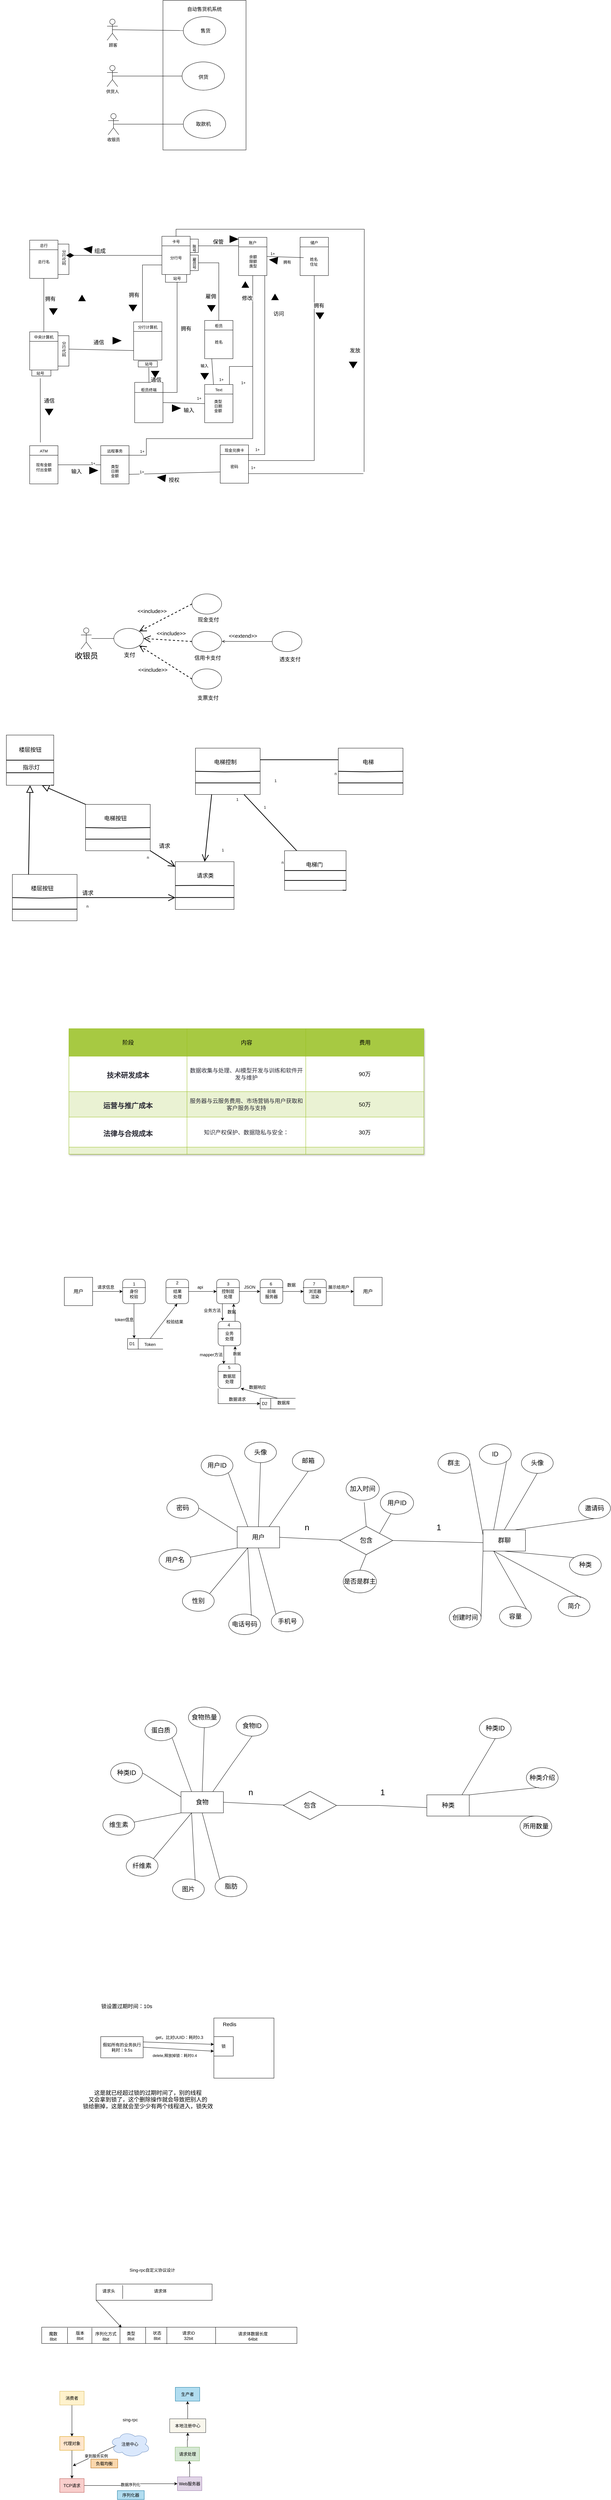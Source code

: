 <mxfile version="24.6.4" type="github">
  <diagram name="第 1 页" id="wT-jzxq3HuoTFIVttEjW">
    <mxGraphModel dx="1136" dy="436" grid="0" gridSize="10" guides="1" tooltips="1" connect="1" arrows="0" fold="1" page="0" pageScale="1" pageWidth="2339" pageHeight="3300" math="0" shadow="0">
      <root>
        <mxCell id="0" />
        <mxCell id="1" parent="0" />
        <mxCell id="Lp5Qs0UhEO8SWMoFpsXM-4" value="" style="whiteSpace=wrap;html=1;aspect=fixed;" parent="1" vertex="1">
          <mxGeometry x="441" y="5766" width="170" height="170" as="geometry" />
        </mxCell>
        <mxCell id="H5IMsTditsDQu9NOSmIW-17" value="" style="rounded=0;whiteSpace=wrap;html=1;" parent="1" vertex="1">
          <mxGeometry x="297" y="62" width="235" height="423" as="geometry" />
        </mxCell>
        <mxCell id="H5IMsTditsDQu9NOSmIW-24" style="rounded=0;orthogonalLoop=1;jettySize=auto;html=1;exitX=0.5;exitY=0.5;exitDx=0;exitDy=0;exitPerimeter=0;endArrow=none;endFill=0;" parent="1" source="H5IMsTditsDQu9NOSmIW-1" target="H5IMsTditsDQu9NOSmIW-18" edge="1">
          <mxGeometry relative="1" as="geometry" />
        </mxCell>
        <mxCell id="H5IMsTditsDQu9NOSmIW-1" value="顾客" style="shape=umlActor;verticalLabelPosition=bottom;verticalAlign=top;html=1;outlineConnect=0;horizontal=1;align=right;" parent="1" vertex="1">
          <mxGeometry x="139" y="115" width="30" height="60" as="geometry" />
        </mxCell>
        <mxCell id="H5IMsTditsDQu9NOSmIW-23" style="rounded=0;orthogonalLoop=1;jettySize=auto;html=1;exitX=0.5;exitY=0.5;exitDx=0;exitDy=0;exitPerimeter=0;endArrow=none;endFill=0;" parent="1" source="H5IMsTditsDQu9NOSmIW-3" target="H5IMsTditsDQu9NOSmIW-19" edge="1">
          <mxGeometry relative="1" as="geometry" />
        </mxCell>
        <mxCell id="H5IMsTditsDQu9NOSmIW-3" value="供货人" style="shape=umlActor;verticalLabelPosition=bottom;verticalAlign=top;html=1;outlineConnect=0;horizontal=1;direction=east;fontSize=12;" parent="1" vertex="1">
          <mxGeometry x="139" y="246" width="30" height="60" as="geometry" />
        </mxCell>
        <mxCell id="H5IMsTditsDQu9NOSmIW-25" style="edgeStyle=none;rounded=0;orthogonalLoop=1;jettySize=auto;html=1;exitX=0.5;exitY=0.5;exitDx=0;exitDy=0;exitPerimeter=0;strokeColor=default;align=center;verticalAlign=middle;fontFamily=Helvetica;fontSize=11;fontColor=default;labelBackgroundColor=default;endArrow=none;endFill=0;" parent="1" source="H5IMsTditsDQu9NOSmIW-12" target="H5IMsTditsDQu9NOSmIW-20" edge="1">
          <mxGeometry relative="1" as="geometry" />
        </mxCell>
        <mxCell id="H5IMsTditsDQu9NOSmIW-12" value="收银员" style="shape=umlActor;verticalLabelPosition=bottom;verticalAlign=top;html=1;outlineConnect=0;horizontal=1;direction=east;fontSize=12;" parent="1" vertex="1">
          <mxGeometry x="142" y="382" width="30" height="60" as="geometry" />
        </mxCell>
        <mxCell id="H5IMsTditsDQu9NOSmIW-18" value="" style="ellipse;whiteSpace=wrap;html=1;" parent="1" vertex="1">
          <mxGeometry x="354.5" y="108" width="120" height="80" as="geometry" />
        </mxCell>
        <mxCell id="H5IMsTditsDQu9NOSmIW-19" value="" style="ellipse;whiteSpace=wrap;html=1;" parent="1" vertex="1">
          <mxGeometry x="351" y="236" width="120" height="80" as="geometry" />
        </mxCell>
        <mxCell id="H5IMsTditsDQu9NOSmIW-20" value="" style="ellipse;whiteSpace=wrap;html=1;" parent="1" vertex="1">
          <mxGeometry x="354.5" y="372" width="120" height="80" as="geometry" />
        </mxCell>
        <mxCell id="H5IMsTditsDQu9NOSmIW-26" value="自动售货机系统" style="text;html=1;align=center;verticalAlign=middle;whiteSpace=wrap;rounded=0;fontFamily=Helvetica;fontSize=14;fontColor=default;labelBackgroundColor=default;" parent="1" vertex="1">
          <mxGeometry x="360.25" y="72" width="108.5" height="30" as="geometry" />
        </mxCell>
        <mxCell id="H5IMsTditsDQu9NOSmIW-27" value="售货" style="text;html=1;align=center;verticalAlign=middle;whiteSpace=wrap;rounded=0;fontFamily=Helvetica;fontSize=14;fontColor=default;labelBackgroundColor=default;" parent="1" vertex="1">
          <mxGeometry x="362.5" y="133" width="108.5" height="30" as="geometry" />
        </mxCell>
        <mxCell id="H5IMsTditsDQu9NOSmIW-28" value="供货&lt;span style=&quot;color: rgba(0, 0, 0, 0); font-family: monospace; font-size: 0px; text-align: start; text-wrap: nowrap;&quot;&gt;%3CmxGraphModel%3E%3Croot%3E%3CmxCell%20id%3D%220%22%2F%3E%3CmxCell%20id%3D%221%22%20parent%3D%220%22%2F%3E%3CmxCell%20id%3D%222%22%20value%3D%22%E5%94%AE%E8%B4%A7%22%20style%3D%22text%3Bhtml%3D1%3Balign%3Dcenter%3BverticalAlign%3Dmiddle%3BwhiteSpace%3Dwrap%3Brounded%3D0%3BfontFamily%3DHelvetica%3BfontSize%3D14%3BfontColor%3Ddefault%3BlabelBackgroundColor%3Ddefault%3B%22%20vertex%3D%221%22%20parent%3D%221%22%3E%3CmxGeometry%20x%3D%22362.5%22%20y%3D%22133%22%20width%3D%22108.5%22%20height%3D%2230%22%20as%3D%22geometry%22%2F%3E%3C%2FmxCell%3E%3C%2Froot%3E%3C%2FmxGraphModel%3E&lt;/span&gt;" style="text;html=1;align=center;verticalAlign=middle;whiteSpace=wrap;rounded=0;fontFamily=Helvetica;fontSize=14;fontColor=default;labelBackgroundColor=default;" parent="1" vertex="1">
          <mxGeometry x="356.75" y="264" width="108.5" height="30" as="geometry" />
        </mxCell>
        <mxCell id="H5IMsTditsDQu9NOSmIW-29" value="取款机" style="text;html=1;align=center;verticalAlign=middle;whiteSpace=wrap;rounded=0;fontFamily=Helvetica;fontSize=14;fontColor=default;labelBackgroundColor=default;" parent="1" vertex="1">
          <mxGeometry x="356.75" y="397" width="108.5" height="30" as="geometry" />
        </mxCell>
        <mxCell id="H5IMsTditsDQu9NOSmIW-86" style="edgeStyle=none;rounded=0;orthogonalLoop=1;jettySize=auto;html=1;exitX=0.5;exitY=1;exitDx=0;exitDy=0;entryX=0.5;entryY=0;entryDx=0;entryDy=0;strokeColor=default;align=center;verticalAlign=middle;fontFamily=Helvetica;fontSize=11;fontColor=default;labelBackgroundColor=default;endArrow=none;endFill=0;" parent="1" source="H5IMsTditsDQu9NOSmIW-30" target="H5IMsTditsDQu9NOSmIW-80" edge="1">
          <mxGeometry relative="1" as="geometry" />
        </mxCell>
        <mxCell id="H5IMsTditsDQu9NOSmIW-30" value="" style="rounded=0;whiteSpace=wrap;html=1;fontFamily=Helvetica;fontSize=11;fontColor=default;labelBackgroundColor=default;" parent="1" vertex="1">
          <mxGeometry x="-80" y="740" width="80" height="108" as="geometry" />
        </mxCell>
        <mxCell id="H5IMsTditsDQu9NOSmIW-31" style="edgeStyle=none;rounded=0;orthogonalLoop=1;jettySize=auto;html=1;exitX=0;exitY=0.25;exitDx=0;exitDy=0;entryX=1;entryY=0.25;entryDx=0;entryDy=0;strokeColor=default;align=center;verticalAlign=middle;fontFamily=Helvetica;fontSize=11;fontColor=default;labelBackgroundColor=default;endArrow=none;endFill=0;" parent="1" source="H5IMsTditsDQu9NOSmIW-30" target="H5IMsTditsDQu9NOSmIW-30" edge="1">
          <mxGeometry relative="1" as="geometry" />
        </mxCell>
        <mxCell id="H5IMsTditsDQu9NOSmIW-32" value="" style="rounded=0;whiteSpace=wrap;html=1;fontFamily=Helvetica;fontSize=11;fontColor=default;labelBackgroundColor=default;" parent="1" vertex="1">
          <mxGeometry y="751" width="31" height="86" as="geometry" />
        </mxCell>
        <mxCell id="H5IMsTditsDQu9NOSmIW-34" value="总行" style="text;html=1;align=center;verticalAlign=middle;whiteSpace=wrap;rounded=0;fontFamily=Helvetica;fontSize=11;fontColor=default;labelBackgroundColor=default;" parent="1" vertex="1">
          <mxGeometry x="-70" y="740" width="60" height="30" as="geometry" />
        </mxCell>
        <mxCell id="H5IMsTditsDQu9NOSmIW-35" value="总行名" style="text;html=1;align=center;verticalAlign=middle;whiteSpace=wrap;rounded=0;fontFamily=Helvetica;fontSize=11;fontColor=default;labelBackgroundColor=default;" parent="1" vertex="1">
          <mxGeometry x="-70" y="786" width="60" height="30" as="geometry" />
        </mxCell>
        <mxCell id="H5IMsTditsDQu9NOSmIW-36" value="分行代码" style="text;html=1;align=center;verticalAlign=middle;whiteSpace=wrap;rounded=0;fontFamily=Helvetica;fontSize=11;fontColor=default;labelBackgroundColor=default;horizontal=1;labelPosition=center;verticalLabelPosition=middle;textDirection=vertical-lr;" parent="1" vertex="1">
          <mxGeometry x="-1.5" y="751" width="32.5" height="76" as="geometry" />
        </mxCell>
        <mxCell id="H5IMsTditsDQu9NOSmIW-89" style="edgeStyle=none;rounded=0;orthogonalLoop=1;jettySize=auto;html=1;exitX=1;exitY=0.5;exitDx=0;exitDy=0;entryX=0;entryY=0.5;entryDx=0;entryDy=0;strokeColor=default;align=center;verticalAlign=middle;fontFamily=Helvetica;fontSize=11;fontColor=default;labelBackgroundColor=default;endArrow=none;endFill=0;" parent="1" source="H5IMsTditsDQu9NOSmIW-37" target="H5IMsTditsDQu9NOSmIW-41" edge="1">
          <mxGeometry relative="1" as="geometry" />
        </mxCell>
        <mxCell id="H5IMsTditsDQu9NOSmIW-37" value="" style="rounded=0;whiteSpace=wrap;html=1;fontFamily=Helvetica;fontSize=11;fontColor=default;labelBackgroundColor=default;" parent="1" vertex="1">
          <mxGeometry x="-80" y="1321" width="80" height="108" as="geometry" />
        </mxCell>
        <mxCell id="H5IMsTditsDQu9NOSmIW-38" style="edgeStyle=none;rounded=0;orthogonalLoop=1;jettySize=auto;html=1;exitX=0;exitY=0.25;exitDx=0;exitDy=0;entryX=1;entryY=0.25;entryDx=0;entryDy=0;strokeColor=default;align=center;verticalAlign=middle;fontFamily=Helvetica;fontSize=11;fontColor=default;labelBackgroundColor=default;endArrow=none;endFill=0;" parent="1" source="H5IMsTditsDQu9NOSmIW-37" target="H5IMsTditsDQu9NOSmIW-37" edge="1">
          <mxGeometry relative="1" as="geometry" />
        </mxCell>
        <mxCell id="H5IMsTditsDQu9NOSmIW-39" value="ATM" style="text;html=1;align=center;verticalAlign=middle;whiteSpace=wrap;rounded=0;fontFamily=Helvetica;fontSize=11;fontColor=default;labelBackgroundColor=default;" parent="1" vertex="1">
          <mxGeometry x="-70" y="1321" width="60" height="30" as="geometry" />
        </mxCell>
        <mxCell id="H5IMsTditsDQu9NOSmIW-40" value="现有金额&lt;div&gt;付出金额&lt;/div&gt;" style="text;html=1;align=center;verticalAlign=middle;whiteSpace=wrap;rounded=0;fontFamily=Helvetica;fontSize=11;fontColor=default;labelBackgroundColor=default;" parent="1" vertex="1">
          <mxGeometry x="-70" y="1367" width="60" height="30" as="geometry" />
        </mxCell>
        <mxCell id="H5IMsTditsDQu9NOSmIW-88" style="edgeStyle=none;rounded=0;orthogonalLoop=1;jettySize=auto;html=1;exitX=1;exitY=0.75;exitDx=0;exitDy=0;entryX=0;entryY=1;entryDx=0;entryDy=0;strokeColor=default;align=center;verticalAlign=middle;fontFamily=Helvetica;fontSize=11;fontColor=default;labelBackgroundColor=default;endArrow=none;endFill=0;" parent="1" source="H5IMsTditsDQu9NOSmIW-41" target="H5IMsTditsDQu9NOSmIW-48" edge="1">
          <mxGeometry relative="1" as="geometry" />
        </mxCell>
        <mxCell id="H5IMsTditsDQu9NOSmIW-108" style="edgeStyle=orthogonalEdgeStyle;rounded=0;orthogonalLoop=1;jettySize=auto;html=1;exitX=1;exitY=0.25;exitDx=0;exitDy=0;entryX=0.5;entryY=1;entryDx=0;entryDy=0;strokeColor=default;align=center;verticalAlign=middle;fontFamily=Helvetica;fontSize=11;fontColor=default;labelBackgroundColor=default;endArrow=none;endFill=0;" parent="1" source="H5IMsTditsDQu9NOSmIW-41" target="H5IMsTditsDQu9NOSmIW-53" edge="1">
          <mxGeometry relative="1" as="geometry">
            <Array as="points">
              <mxPoint x="250" y="1348" />
              <mxPoint x="250" y="1301" />
              <mxPoint x="551" y="1301" />
            </Array>
          </mxGeometry>
        </mxCell>
        <mxCell id="H5IMsTditsDQu9NOSmIW-41" value="" style="rounded=0;whiteSpace=wrap;html=1;fontFamily=Helvetica;fontSize=11;fontColor=default;labelBackgroundColor=default;" parent="1" vertex="1">
          <mxGeometry x="121" y="1321" width="80" height="108" as="geometry" />
        </mxCell>
        <mxCell id="H5IMsTditsDQu9NOSmIW-42" style="edgeStyle=none;rounded=0;orthogonalLoop=1;jettySize=auto;html=1;exitX=0;exitY=0.25;exitDx=0;exitDy=0;entryX=1;entryY=0.25;entryDx=0;entryDy=0;strokeColor=default;align=center;verticalAlign=middle;fontFamily=Helvetica;fontSize=11;fontColor=default;labelBackgroundColor=default;endArrow=none;endFill=0;" parent="1" source="H5IMsTditsDQu9NOSmIW-41" target="H5IMsTditsDQu9NOSmIW-41" edge="1">
          <mxGeometry relative="1" as="geometry" />
        </mxCell>
        <mxCell id="H5IMsTditsDQu9NOSmIW-43" value="远程事务" style="text;html=1;align=center;verticalAlign=middle;whiteSpace=wrap;rounded=0;fontFamily=Helvetica;fontSize=11;fontColor=default;labelBackgroundColor=default;" parent="1" vertex="1">
          <mxGeometry x="131" y="1321" width="60" height="30" as="geometry" />
        </mxCell>
        <mxCell id="H5IMsTditsDQu9NOSmIW-44" value="类型&lt;div&gt;日期&lt;/div&gt;&lt;div&gt;金额&lt;/div&gt;" style="text;html=1;align=center;verticalAlign=middle;whiteSpace=wrap;rounded=0;fontFamily=Helvetica;fontSize=11;fontColor=default;labelBackgroundColor=default;" parent="1" vertex="1">
          <mxGeometry x="131" y="1367" width="60" height="51" as="geometry" />
        </mxCell>
        <mxCell id="H5IMsTditsDQu9NOSmIW-107" style="edgeStyle=orthogonalEdgeStyle;rounded=0;orthogonalLoop=1;jettySize=auto;html=1;exitX=1;exitY=0.75;exitDx=0;exitDy=0;strokeColor=default;align=center;verticalAlign=middle;fontFamily=Helvetica;fontSize=11;fontColor=default;labelBackgroundColor=default;endArrow=none;endFill=0;" parent="1" source="H5IMsTditsDQu9NOSmIW-45" edge="1">
          <mxGeometry relative="1" as="geometry">
            <mxPoint x="863.926" y="1400" as="targetPoint" />
          </mxGeometry>
        </mxCell>
        <mxCell id="H5IMsTditsDQu9NOSmIW-109" style="edgeStyle=orthogonalEdgeStyle;rounded=0;orthogonalLoop=1;jettySize=auto;html=1;exitX=1;exitY=0.25;exitDx=0;exitDy=0;entryX=0.75;entryY=1;entryDx=0;entryDy=0;strokeColor=default;align=center;verticalAlign=middle;fontFamily=Helvetica;fontSize=11;fontColor=default;labelBackgroundColor=default;endArrow=none;endFill=0;" parent="1" source="H5IMsTditsDQu9NOSmIW-45" target="H5IMsTditsDQu9NOSmIW-53" edge="1">
          <mxGeometry relative="1" as="geometry">
            <Array as="points">
              <mxPoint x="585" y="1346" />
              <mxPoint x="585" y="840" />
            </Array>
          </mxGeometry>
        </mxCell>
        <mxCell id="H5IMsTditsDQu9NOSmIW-45" value="" style="rounded=0;whiteSpace=wrap;html=1;fontFamily=Helvetica;fontSize=11;fontColor=default;labelBackgroundColor=default;" parent="1" vertex="1">
          <mxGeometry x="459" y="1319" width="80" height="108" as="geometry" />
        </mxCell>
        <mxCell id="H5IMsTditsDQu9NOSmIW-46" style="edgeStyle=none;rounded=0;orthogonalLoop=1;jettySize=auto;html=1;exitX=0;exitY=0.25;exitDx=0;exitDy=0;entryX=1;entryY=0.25;entryDx=0;entryDy=0;strokeColor=default;align=center;verticalAlign=middle;fontFamily=Helvetica;fontSize=11;fontColor=default;labelBackgroundColor=default;endArrow=none;endFill=0;" parent="1" source="H5IMsTditsDQu9NOSmIW-45" target="H5IMsTditsDQu9NOSmIW-45" edge="1">
          <mxGeometry relative="1" as="geometry" />
        </mxCell>
        <mxCell id="H5IMsTditsDQu9NOSmIW-47" value="现金兑换卡" style="text;html=1;align=center;verticalAlign=middle;whiteSpace=wrap;rounded=0;fontFamily=Helvetica;fontSize=11;fontColor=default;labelBackgroundColor=default;" parent="1" vertex="1">
          <mxGeometry x="469" y="1319" width="60" height="30" as="geometry" />
        </mxCell>
        <mxCell id="H5IMsTditsDQu9NOSmIW-48" value="密码" style="text;html=1;align=center;verticalAlign=middle;whiteSpace=wrap;rounded=0;fontFamily=Helvetica;fontSize=11;fontColor=default;labelBackgroundColor=default;" parent="1" vertex="1">
          <mxGeometry x="469" y="1365" width="60" height="30" as="geometry" />
        </mxCell>
        <mxCell id="H5IMsTditsDQu9NOSmIW-105" style="edgeStyle=orthogonalEdgeStyle;rounded=0;orthogonalLoop=1;jettySize=auto;html=1;exitX=0.5;exitY=1;exitDx=0;exitDy=0;entryX=1;entryY=0.75;entryDx=0;entryDy=0;strokeColor=default;align=center;verticalAlign=middle;fontFamily=Helvetica;fontSize=11;fontColor=default;labelBackgroundColor=default;endArrow=none;endFill=0;" parent="1" source="H5IMsTditsDQu9NOSmIW-49" target="H5IMsTditsDQu9NOSmIW-45" edge="1">
          <mxGeometry relative="1" as="geometry">
            <Array as="points">
              <mxPoint x="725" y="1363" />
              <mxPoint x="539" y="1363" />
            </Array>
          </mxGeometry>
        </mxCell>
        <mxCell id="H5IMsTditsDQu9NOSmIW-49" value="" style="rounded=0;whiteSpace=wrap;html=1;fontFamily=Helvetica;fontSize=11;fontColor=default;labelBackgroundColor=default;" parent="1" vertex="1">
          <mxGeometry x="685" y="732" width="80" height="108" as="geometry" />
        </mxCell>
        <mxCell id="H5IMsTditsDQu9NOSmIW-50" style="edgeStyle=none;rounded=0;orthogonalLoop=1;jettySize=auto;html=1;exitX=0;exitY=0.25;exitDx=0;exitDy=0;entryX=1;entryY=0.25;entryDx=0;entryDy=0;strokeColor=default;align=center;verticalAlign=middle;fontFamily=Helvetica;fontSize=11;fontColor=default;labelBackgroundColor=default;endArrow=none;endFill=0;" parent="1" source="H5IMsTditsDQu9NOSmIW-49" target="H5IMsTditsDQu9NOSmIW-49" edge="1">
          <mxGeometry relative="1" as="geometry" />
        </mxCell>
        <mxCell id="H5IMsTditsDQu9NOSmIW-51" value="储户" style="text;html=1;align=center;verticalAlign=middle;whiteSpace=wrap;rounded=0;fontFamily=Helvetica;fontSize=11;fontColor=default;labelBackgroundColor=default;" parent="1" vertex="1">
          <mxGeometry x="695" y="732" width="60" height="30" as="geometry" />
        </mxCell>
        <mxCell id="H5IMsTditsDQu9NOSmIW-52" value="姓名&lt;div&gt;住址&lt;/div&gt;" style="text;html=1;align=center;verticalAlign=middle;whiteSpace=wrap;rounded=0;fontFamily=Helvetica;fontSize=11;fontColor=default;labelBackgroundColor=default;" parent="1" vertex="1">
          <mxGeometry x="695" y="778" width="58" height="45" as="geometry" />
        </mxCell>
        <mxCell id="H5IMsTditsDQu9NOSmIW-87" style="edgeStyle=none;rounded=0;orthogonalLoop=1;jettySize=auto;html=1;exitX=1;exitY=0.5;exitDx=0;exitDy=0;entryX=0;entryY=0.25;entryDx=0;entryDy=0;strokeColor=default;align=center;verticalAlign=middle;fontFamily=Helvetica;fontSize=11;fontColor=default;labelBackgroundColor=default;endArrow=none;endFill=0;" parent="1" source="H5IMsTditsDQu9NOSmIW-53" target="H5IMsTditsDQu9NOSmIW-52" edge="1">
          <mxGeometry relative="1" as="geometry" />
        </mxCell>
        <mxCell id="H5IMsTditsDQu9NOSmIW-53" value="" style="rounded=0;whiteSpace=wrap;html=1;fontFamily=Helvetica;fontSize=11;fontColor=default;labelBackgroundColor=default;" parent="1" vertex="1">
          <mxGeometry x="511" y="732" width="80" height="108" as="geometry" />
        </mxCell>
        <mxCell id="H5IMsTditsDQu9NOSmIW-54" style="edgeStyle=none;rounded=0;orthogonalLoop=1;jettySize=auto;html=1;exitX=0;exitY=0.25;exitDx=0;exitDy=0;entryX=1;entryY=0.25;entryDx=0;entryDy=0;strokeColor=default;align=center;verticalAlign=middle;fontFamily=Helvetica;fontSize=11;fontColor=default;labelBackgroundColor=default;endArrow=none;endFill=0;" parent="1" source="H5IMsTditsDQu9NOSmIW-53" target="H5IMsTditsDQu9NOSmIW-53" edge="1">
          <mxGeometry relative="1" as="geometry" />
        </mxCell>
        <mxCell id="H5IMsTditsDQu9NOSmIW-55" value="账户" style="text;html=1;align=center;verticalAlign=middle;whiteSpace=wrap;rounded=0;fontFamily=Helvetica;fontSize=11;fontColor=default;labelBackgroundColor=default;" parent="1" vertex="1">
          <mxGeometry x="521" y="732" width="60" height="30" as="geometry" />
        </mxCell>
        <mxCell id="H5IMsTditsDQu9NOSmIW-56" value="余额&lt;div&gt;限额&lt;/div&gt;&lt;div&gt;类型&lt;/div&gt;" style="text;html=1;align=center;verticalAlign=middle;whiteSpace=wrap;rounded=0;fontFamily=Helvetica;fontSize=11;fontColor=default;labelBackgroundColor=default;" parent="1" vertex="1">
          <mxGeometry x="521" y="773" width="62" height="53" as="geometry" />
        </mxCell>
        <mxCell id="H5IMsTditsDQu9NOSmIW-100" style="edgeStyle=none;rounded=0;orthogonalLoop=1;jettySize=auto;html=1;exitX=0.25;exitY=1;exitDx=0;exitDy=0;entryX=0.25;entryY=0;entryDx=0;entryDy=0;strokeColor=default;align=center;verticalAlign=middle;fontFamily=Helvetica;fontSize=11;fontColor=default;labelBackgroundColor=default;endArrow=none;endFill=0;" parent="1" source="H5IMsTditsDQu9NOSmIW-57" target="H5IMsTditsDQu9NOSmIW-63" edge="1">
          <mxGeometry relative="1" as="geometry" />
        </mxCell>
        <mxCell id="H5IMsTditsDQu9NOSmIW-57" value="" style="rounded=0;whiteSpace=wrap;html=1;fontFamily=Helvetica;fontSize=11;fontColor=default;labelBackgroundColor=default;" parent="1" vertex="1">
          <mxGeometry x="415" y="967" width="80" height="108" as="geometry" />
        </mxCell>
        <mxCell id="H5IMsTditsDQu9NOSmIW-58" style="edgeStyle=none;rounded=0;orthogonalLoop=1;jettySize=auto;html=1;exitX=0;exitY=0.25;exitDx=0;exitDy=0;entryX=1;entryY=0.25;entryDx=0;entryDy=0;strokeColor=default;align=center;verticalAlign=middle;fontFamily=Helvetica;fontSize=11;fontColor=default;labelBackgroundColor=default;endArrow=none;endFill=0;" parent="1" source="H5IMsTditsDQu9NOSmIW-57" target="H5IMsTditsDQu9NOSmIW-57" edge="1">
          <mxGeometry relative="1" as="geometry" />
        </mxCell>
        <mxCell id="H5IMsTditsDQu9NOSmIW-59" value="柜员" style="text;html=1;align=center;verticalAlign=middle;whiteSpace=wrap;rounded=0;fontFamily=Helvetica;fontSize=11;fontColor=default;labelBackgroundColor=default;" parent="1" vertex="1">
          <mxGeometry x="425" y="967" width="60" height="30" as="geometry" />
        </mxCell>
        <mxCell id="H5IMsTditsDQu9NOSmIW-60" value="姓名" style="text;html=1;align=center;verticalAlign=middle;whiteSpace=wrap;rounded=0;fontFamily=Helvetica;fontSize=11;fontColor=default;labelBackgroundColor=default;" parent="1" vertex="1">
          <mxGeometry x="425" y="1013" width="60" height="30" as="geometry" />
        </mxCell>
        <mxCell id="H5IMsTditsDQu9NOSmIW-61" value="" style="rounded=0;whiteSpace=wrap;html=1;fontFamily=Helvetica;fontSize=11;fontColor=default;labelBackgroundColor=default;" parent="1" vertex="1">
          <mxGeometry x="415" y="1148" width="80" height="108" as="geometry" />
        </mxCell>
        <mxCell id="H5IMsTditsDQu9NOSmIW-62" style="edgeStyle=none;rounded=0;orthogonalLoop=1;jettySize=auto;html=1;exitX=0;exitY=0.25;exitDx=0;exitDy=0;entryX=1;entryY=0.25;entryDx=0;entryDy=0;strokeColor=default;align=center;verticalAlign=middle;fontFamily=Helvetica;fontSize=11;fontColor=default;labelBackgroundColor=default;endArrow=none;endFill=0;" parent="1" source="H5IMsTditsDQu9NOSmIW-61" target="H5IMsTditsDQu9NOSmIW-61" edge="1">
          <mxGeometry relative="1" as="geometry" />
        </mxCell>
        <mxCell id="H5IMsTditsDQu9NOSmIW-101" style="edgeStyle=orthogonalEdgeStyle;rounded=0;orthogonalLoop=1;jettySize=auto;html=1;exitX=1;exitY=0;exitDx=0;exitDy=0;entryX=0.5;entryY=1;entryDx=0;entryDy=0;strokeColor=default;align=center;verticalAlign=middle;fontFamily=Helvetica;fontSize=11;fontColor=default;labelBackgroundColor=default;endArrow=none;endFill=0;" parent="1" source="H5IMsTditsDQu9NOSmIW-63" target="H5IMsTditsDQu9NOSmIW-53" edge="1">
          <mxGeometry relative="1" as="geometry">
            <Array as="points">
              <mxPoint x="485" y="1097" />
              <mxPoint x="551" y="1097" />
            </Array>
          </mxGeometry>
        </mxCell>
        <mxCell id="H5IMsTditsDQu9NOSmIW-63" value="Text" style="text;html=1;align=center;verticalAlign=middle;whiteSpace=wrap;rounded=0;fontFamily=Helvetica;fontSize=11;fontColor=default;labelBackgroundColor=default;" parent="1" vertex="1">
          <mxGeometry x="425" y="1148" width="60" height="30" as="geometry" />
        </mxCell>
        <mxCell id="H5IMsTditsDQu9NOSmIW-64" value="Text" style="text;html=1;align=center;verticalAlign=middle;whiteSpace=wrap;rounded=0;fontFamily=Helvetica;fontSize=11;fontColor=default;labelBackgroundColor=default;" parent="1" vertex="1">
          <mxGeometry x="425" y="1194" width="60" height="28" as="geometry" />
        </mxCell>
        <mxCell id="H5IMsTditsDQu9NOSmIW-99" style="edgeStyle=none;rounded=0;orthogonalLoop=1;jettySize=auto;html=1;exitX=1;exitY=0.5;exitDx=0;exitDy=0;entryX=0;entryY=0.5;entryDx=0;entryDy=0;strokeColor=default;align=center;verticalAlign=middle;fontFamily=Helvetica;fontSize=11;fontColor=default;labelBackgroundColor=default;endArrow=none;endFill=0;" parent="1" source="H5IMsTditsDQu9NOSmIW-65" target="H5IMsTditsDQu9NOSmIW-61" edge="1">
          <mxGeometry relative="1" as="geometry" />
        </mxCell>
        <mxCell id="H5IMsTditsDQu9NOSmIW-65" value="" style="rounded=0;whiteSpace=wrap;html=1;fontFamily=Helvetica;fontSize=11;fontColor=default;labelBackgroundColor=default;" parent="1" vertex="1">
          <mxGeometry x="217" y="1142" width="80" height="114" as="geometry" />
        </mxCell>
        <mxCell id="H5IMsTditsDQu9NOSmIW-66" style="edgeStyle=none;rounded=0;orthogonalLoop=1;jettySize=auto;html=1;exitX=0;exitY=0.25;exitDx=0;exitDy=0;entryX=1;entryY=0.25;entryDx=0;entryDy=0;strokeColor=default;align=center;verticalAlign=middle;fontFamily=Helvetica;fontSize=11;fontColor=default;labelBackgroundColor=default;endArrow=none;endFill=0;" parent="1" source="H5IMsTditsDQu9NOSmIW-65" target="H5IMsTditsDQu9NOSmIW-65" edge="1">
          <mxGeometry relative="1" as="geometry" />
        </mxCell>
        <mxCell id="H5IMsTditsDQu9NOSmIW-67" value="柜员终端" style="text;html=1;align=center;verticalAlign=middle;whiteSpace=wrap;rounded=0;fontFamily=Helvetica;fontSize=11;fontColor=default;labelBackgroundColor=default;" parent="1" vertex="1">
          <mxGeometry x="227" y="1148" width="60" height="30" as="geometry" />
        </mxCell>
        <mxCell id="H5IMsTditsDQu9NOSmIW-69" value="" style="rounded=0;whiteSpace=wrap;html=1;fontFamily=Helvetica;fontSize=11;fontColor=default;labelBackgroundColor=default;" parent="1" vertex="1">
          <mxGeometry x="214" y="971" width="80" height="108" as="geometry" />
        </mxCell>
        <mxCell id="H5IMsTditsDQu9NOSmIW-70" style="edgeStyle=none;rounded=0;orthogonalLoop=1;jettySize=auto;html=1;exitX=0;exitY=0.25;exitDx=0;exitDy=0;entryX=1;entryY=0.25;entryDx=0;entryDy=0;strokeColor=default;align=center;verticalAlign=middle;fontFamily=Helvetica;fontSize=11;fontColor=default;labelBackgroundColor=default;endArrow=none;endFill=0;" parent="1" source="H5IMsTditsDQu9NOSmIW-69" target="H5IMsTditsDQu9NOSmIW-69" edge="1">
          <mxGeometry relative="1" as="geometry" />
        </mxCell>
        <mxCell id="H5IMsTditsDQu9NOSmIW-71" value="分行计算机" style="text;html=1;align=center;verticalAlign=middle;whiteSpace=wrap;rounded=0;fontFamily=Helvetica;fontSize=11;fontColor=default;labelBackgroundColor=default;" parent="1" vertex="1">
          <mxGeometry x="224" y="971" width="60" height="30" as="geometry" />
        </mxCell>
        <mxCell id="H5IMsTditsDQu9NOSmIW-110" style="edgeStyle=orthogonalEdgeStyle;rounded=0;orthogonalLoop=1;jettySize=auto;html=1;exitX=0;exitY=0.75;exitDx=0;exitDy=0;entryX=0.25;entryY=0;entryDx=0;entryDy=0;strokeColor=default;align=center;verticalAlign=middle;fontFamily=Helvetica;fontSize=11;fontColor=default;labelBackgroundColor=default;endArrow=none;endFill=0;" parent="1" source="H5IMsTditsDQu9NOSmIW-73" target="H5IMsTditsDQu9NOSmIW-71" edge="1">
          <mxGeometry relative="1" as="geometry" />
        </mxCell>
        <mxCell id="H5IMsTditsDQu9NOSmIW-117" style="rounded=0;orthogonalLoop=1;jettySize=auto;html=1;exitX=0;exitY=0.5;exitDx=0;exitDy=0;strokeColor=default;align=center;verticalAlign=middle;fontFamily=Helvetica;fontSize=11;fontColor=default;labelBackgroundColor=default;endArrow=diamondThin;endFill=1;strokeWidth=1;endSize=20;" parent="1" source="H5IMsTditsDQu9NOSmIW-73" edge="1">
          <mxGeometry relative="1" as="geometry">
            <mxPoint x="23" y="783" as="targetPoint" />
          </mxGeometry>
        </mxCell>
        <mxCell id="H5IMsTditsDQu9NOSmIW-73" value="" style="rounded=0;whiteSpace=wrap;html=1;fontFamily=Helvetica;fontSize=11;fontColor=default;labelBackgroundColor=default;" parent="1" vertex="1">
          <mxGeometry x="294" y="729" width="80" height="108" as="geometry" />
        </mxCell>
        <mxCell id="H5IMsTditsDQu9NOSmIW-74" style="edgeStyle=none;rounded=0;orthogonalLoop=1;jettySize=auto;html=1;exitX=0;exitY=0.25;exitDx=0;exitDy=0;entryX=1;entryY=0.25;entryDx=0;entryDy=0;strokeColor=default;align=center;verticalAlign=middle;fontFamily=Helvetica;fontSize=11;fontColor=default;labelBackgroundColor=default;endArrow=none;endFill=0;" parent="1" source="H5IMsTditsDQu9NOSmIW-73" target="H5IMsTditsDQu9NOSmIW-73" edge="1">
          <mxGeometry relative="1" as="geometry" />
        </mxCell>
        <mxCell id="H5IMsTditsDQu9NOSmIW-106" style="edgeStyle=orthogonalEdgeStyle;rounded=0;orthogonalLoop=1;jettySize=auto;html=1;exitX=0.5;exitY=0;exitDx=0;exitDy=0;strokeColor=default;align=center;verticalAlign=middle;fontFamily=Helvetica;fontSize=11;fontColor=default;labelBackgroundColor=default;endArrow=none;endFill=0;" parent="1" source="H5IMsTditsDQu9NOSmIW-75" edge="1">
          <mxGeometry relative="1" as="geometry">
            <mxPoint x="866" y="1395" as="targetPoint" />
          </mxGeometry>
        </mxCell>
        <mxCell id="H5IMsTditsDQu9NOSmIW-75" value="卡号" style="text;html=1;align=center;verticalAlign=middle;whiteSpace=wrap;rounded=0;fontFamily=Helvetica;fontSize=11;fontColor=default;labelBackgroundColor=default;" parent="1" vertex="1">
          <mxGeometry x="304" y="729" width="60" height="30" as="geometry" />
        </mxCell>
        <mxCell id="H5IMsTditsDQu9NOSmIW-76" value="分行号" style="text;html=1;align=center;verticalAlign=middle;whiteSpace=wrap;rounded=0;fontFamily=Helvetica;fontSize=11;fontColor=default;labelBackgroundColor=default;" parent="1" vertex="1">
          <mxGeometry x="304" y="775" width="60" height="30" as="geometry" />
        </mxCell>
        <mxCell id="H5IMsTditsDQu9NOSmIW-77" value="" style="rounded=0;whiteSpace=wrap;html=1;fontFamily=Helvetica;fontSize=11;fontColor=default;labelBackgroundColor=default;" parent="1" vertex="1">
          <mxGeometry x="-80" y="999" width="80" height="108" as="geometry" />
        </mxCell>
        <mxCell id="H5IMsTditsDQu9NOSmIW-78" style="edgeStyle=none;rounded=0;orthogonalLoop=1;jettySize=auto;html=1;exitX=0;exitY=0.25;exitDx=0;exitDy=0;entryX=1;entryY=0.25;entryDx=0;entryDy=0;strokeColor=default;align=center;verticalAlign=middle;fontFamily=Helvetica;fontSize=11;fontColor=default;labelBackgroundColor=default;endArrow=none;endFill=0;" parent="1" source="H5IMsTditsDQu9NOSmIW-77" target="H5IMsTditsDQu9NOSmIW-77" edge="1">
          <mxGeometry relative="1" as="geometry" />
        </mxCell>
        <mxCell id="H5IMsTditsDQu9NOSmIW-79" value="" style="rounded=0;whiteSpace=wrap;html=1;fontFamily=Helvetica;fontSize=11;fontColor=default;labelBackgroundColor=default;" parent="1" vertex="1">
          <mxGeometry y="1010" width="31" height="86" as="geometry" />
        </mxCell>
        <mxCell id="H5IMsTditsDQu9NOSmIW-80" value="中央计算机" style="text;html=1;align=center;verticalAlign=middle;whiteSpace=wrap;rounded=0;fontFamily=Helvetica;fontSize=11;fontColor=default;labelBackgroundColor=default;" parent="1" vertex="1">
          <mxGeometry x="-70" y="999" width="60" height="30" as="geometry" />
        </mxCell>
        <mxCell id="H5IMsTditsDQu9NOSmIW-90" style="edgeStyle=none;rounded=0;orthogonalLoop=1;jettySize=auto;html=1;exitX=1;exitY=0.5;exitDx=0;exitDy=0;entryX=0;entryY=0.75;entryDx=0;entryDy=0;strokeColor=default;align=center;verticalAlign=middle;fontFamily=Helvetica;fontSize=11;fontColor=default;labelBackgroundColor=default;endArrow=none;endFill=0;" parent="1" source="H5IMsTditsDQu9NOSmIW-82" target="H5IMsTditsDQu9NOSmIW-69" edge="1">
          <mxGeometry relative="1" as="geometry" />
        </mxCell>
        <mxCell id="H5IMsTditsDQu9NOSmIW-82" value="分行代码" style="text;html=1;align=center;verticalAlign=middle;whiteSpace=wrap;rounded=0;fontFamily=Helvetica;fontSize=11;fontColor=default;labelBackgroundColor=default;horizontal=1;labelPosition=center;verticalLabelPosition=middle;textDirection=vertical-lr;" parent="1" vertex="1">
          <mxGeometry x="-1.5" y="1010" width="32.5" height="76" as="geometry" />
        </mxCell>
        <mxCell id="H5IMsTditsDQu9NOSmIW-83" value="" style="rounded=0;whiteSpace=wrap;html=1;fontFamily=Helvetica;fontSize=11;fontColor=default;labelBackgroundColor=default;" parent="1" vertex="1">
          <mxGeometry x="-74" y="1107" width="54" height="17" as="geometry" />
        </mxCell>
        <mxCell id="H5IMsTditsDQu9NOSmIW-85" style="edgeStyle=none;rounded=0;orthogonalLoop=1;jettySize=auto;html=1;exitX=0.5;exitY=1;exitDx=0;exitDy=0;strokeColor=default;align=center;verticalAlign=middle;fontFamily=Helvetica;fontSize=11;fontColor=default;labelBackgroundColor=default;endArrow=none;endFill=0;" parent="1" source="H5IMsTditsDQu9NOSmIW-84" edge="1">
          <mxGeometry relative="1" as="geometry">
            <mxPoint x="-49.714" y="1311.756" as="targetPoint" />
          </mxGeometry>
        </mxCell>
        <mxCell id="H5IMsTditsDQu9NOSmIW-84" value="站号" style="text;html=1;align=center;verticalAlign=middle;whiteSpace=wrap;rounded=0;fontFamily=Helvetica;fontSize=11;fontColor=default;labelBackgroundColor=default;" parent="1" vertex="1">
          <mxGeometry x="-80" y="1100.5" width="60" height="30" as="geometry" />
        </mxCell>
        <mxCell id="H5IMsTditsDQu9NOSmIW-92" value="" style="rounded=0;whiteSpace=wrap;html=1;fontFamily=Helvetica;fontSize=11;fontColor=default;labelBackgroundColor=default;" parent="1" vertex="1">
          <mxGeometry x="227" y="1081.5" width="54" height="17" as="geometry" />
        </mxCell>
        <mxCell id="H5IMsTditsDQu9NOSmIW-98" style="edgeStyle=none;rounded=0;orthogonalLoop=1;jettySize=auto;html=1;exitX=0.5;exitY=1;exitDx=0;exitDy=0;strokeColor=default;align=center;verticalAlign=middle;fontFamily=Helvetica;fontSize=11;fontColor=default;labelBackgroundColor=default;endArrow=none;endFill=0;" parent="1" source="H5IMsTditsDQu9NOSmIW-93" edge="1">
          <mxGeometry relative="1" as="geometry">
            <mxPoint x="257.429" y="1141.915" as="targetPoint" />
          </mxGeometry>
        </mxCell>
        <mxCell id="H5IMsTditsDQu9NOSmIW-93" value="站号" style="text;html=1;align=center;verticalAlign=middle;whiteSpace=wrap;rounded=0;fontFamily=Helvetica;fontSize=11;fontColor=default;labelBackgroundColor=default;" parent="1" vertex="1">
          <mxGeometry x="230" y="1080" width="54" height="20" as="geometry" />
        </mxCell>
        <mxCell id="H5IMsTditsDQu9NOSmIW-111" value="" style="rounded=0;whiteSpace=wrap;html=1;fontFamily=Helvetica;fontSize=11;fontColor=default;labelBackgroundColor=default;" parent="1" vertex="1">
          <mxGeometry x="304" y="837" width="60" height="22" as="geometry" />
        </mxCell>
        <mxCell id="H5IMsTditsDQu9NOSmIW-115" style="edgeStyle=orthogonalEdgeStyle;rounded=0;orthogonalLoop=1;jettySize=auto;html=1;exitX=1;exitY=0.5;exitDx=0;exitDy=0;strokeColor=default;align=center;verticalAlign=middle;fontFamily=Helvetica;fontSize=11;fontColor=default;labelBackgroundColor=default;endArrow=none;endFill=0;" parent="1" source="H5IMsTditsDQu9NOSmIW-112" edge="1">
          <mxGeometry relative="1" as="geometry">
            <mxPoint x="510.751" y="755.714" as="targetPoint" />
          </mxGeometry>
        </mxCell>
        <mxCell id="H5IMsTditsDQu9NOSmIW-112" value="" style="rounded=0;whiteSpace=wrap;html=1;fontFamily=Helvetica;fontSize=11;fontColor=default;labelBackgroundColor=default;" parent="1" vertex="1">
          <mxGeometry x="374" y="737" width="23" height="38" as="geometry" />
        </mxCell>
        <mxCell id="H5IMsTditsDQu9NOSmIW-114" style="edgeStyle=orthogonalEdgeStyle;rounded=0;orthogonalLoop=1;jettySize=auto;html=1;exitX=1;exitY=0.5;exitDx=0;exitDy=0;entryX=0.5;entryY=0;entryDx=0;entryDy=0;strokeColor=default;align=center;verticalAlign=middle;fontFamily=Helvetica;fontSize=11;fontColor=default;labelBackgroundColor=default;endArrow=none;endFill=0;" parent="1" source="H5IMsTditsDQu9NOSmIW-113" target="H5IMsTditsDQu9NOSmIW-59" edge="1">
          <mxGeometry relative="1" as="geometry" />
        </mxCell>
        <mxCell id="H5IMsTditsDQu9NOSmIW-113" value="" style="rounded=0;whiteSpace=wrap;html=1;fontFamily=Helvetica;fontSize=11;fontColor=default;labelBackgroundColor=default;" parent="1" vertex="1">
          <mxGeometry x="374" y="782" width="23" height="44" as="geometry" />
        </mxCell>
        <mxCell id="H5IMsTditsDQu9NOSmIW-118" value="类型&lt;div&gt;日期&lt;/div&gt;&lt;div&gt;金额&lt;/div&gt;" style="text;html=1;align=center;verticalAlign=middle;whiteSpace=wrap;rounded=0;fontFamily=Helvetica;fontSize=11;fontColor=default;labelBackgroundColor=default;" parent="1" vertex="1">
          <mxGeometry x="423" y="1183.5" width="60" height="51" as="geometry" />
        </mxCell>
        <mxCell id="H5IMsTditsDQu9NOSmIW-119" value="账号" style="text;html=1;align=center;verticalAlign=middle;whiteSpace=wrap;rounded=0;fontFamily=Helvetica;fontSize=11;fontColor=default;labelBackgroundColor=default;horizontal=1;labelPosition=center;verticalLabelPosition=middle;textDirection=vertical-lr;" parent="1" vertex="1">
          <mxGeometry x="368" y="725" width="32.5" height="76" as="geometry" />
        </mxCell>
        <mxCell id="H5IMsTditsDQu9NOSmIW-120" value="雇员号" style="text;html=1;align=center;verticalAlign=middle;whiteSpace=wrap;rounded=0;fontFamily=Helvetica;fontSize=11;fontColor=default;labelBackgroundColor=default;horizontal=1;labelPosition=center;verticalLabelPosition=middle;textDirection=vertical-lr;" parent="1" vertex="1">
          <mxGeometry x="370.5" y="784" width="26.5" height="43" as="geometry" />
        </mxCell>
        <mxCell id="H5IMsTditsDQu9NOSmIW-142" style="edgeStyle=orthogonalEdgeStyle;rounded=0;orthogonalLoop=1;jettySize=auto;html=1;exitX=0.5;exitY=1;exitDx=0;exitDy=0;entryX=1;entryY=0.25;entryDx=0;entryDy=0;strokeColor=default;align=center;verticalAlign=middle;fontFamily=Helvetica;fontSize=11;fontColor=default;labelBackgroundColor=default;endArrow=none;endFill=0;" parent="1" source="H5IMsTditsDQu9NOSmIW-121" target="H5IMsTditsDQu9NOSmIW-65" edge="1">
          <mxGeometry relative="1" as="geometry" />
        </mxCell>
        <mxCell id="H5IMsTditsDQu9NOSmIW-121" value="站号" style="text;html=1;align=center;verticalAlign=middle;whiteSpace=wrap;rounded=0;fontFamily=Helvetica;fontSize=11;fontColor=default;labelBackgroundColor=default;" parent="1" vertex="1">
          <mxGeometry x="310" y="838" width="54" height="20" as="geometry" />
        </mxCell>
        <mxCell id="H5IMsTditsDQu9NOSmIW-122" value="" style="shape=mxgraph.arrows2.wedgeArrow;html=1;bendable=0;startWidth=10.0;fillColor=strokeColor;defaultFillColor=invert;defaultGradientColor=invert;rounded=0;strokeColor=default;align=center;verticalAlign=middle;fontFamily=Helvetica;fontSize=11;fontColor=default;labelBackgroundColor=default;edgeStyle=orthogonalEdgeStyle;endArrow=none;endFill=0;" parent="1" edge="1">
          <mxGeometry width="100" height="100" relative="1" as="geometry">
            <mxPoint x="68" y="912" as="sourcePoint" />
            <mxPoint x="68" y="895" as="targetPoint" />
          </mxGeometry>
        </mxCell>
        <mxCell id="H5IMsTditsDQu9NOSmIW-125" value="" style="shape=mxgraph.arrows2.wedgeArrow;html=1;bendable=0;startWidth=10.0;fillColor=strokeColor;defaultFillColor=invert;defaultGradientColor=invert;rounded=0;strokeColor=default;align=center;verticalAlign=middle;fontFamily=Helvetica;fontSize=11;fontColor=default;labelBackgroundColor=default;edgeStyle=orthogonalEdgeStyle;endArrow=none;endFill=0;" parent="1" edge="1">
          <mxGeometry width="100" height="100" relative="1" as="geometry">
            <mxPoint x="96" y="767" as="sourcePoint" />
            <mxPoint x="73" y="764" as="targetPoint" />
          </mxGeometry>
        </mxCell>
        <mxCell id="H5IMsTditsDQu9NOSmIW-126" value="&lt;font style=&quot;font-size: 16px;&quot;&gt;组成&lt;/font&gt;" style="text;html=1;align=center;verticalAlign=middle;whiteSpace=wrap;rounded=0;fontFamily=Helvetica;fontSize=11;fontColor=default;labelBackgroundColor=default;" parent="1" vertex="1">
          <mxGeometry x="89" y="755" width="60" height="29" as="geometry" />
        </mxCell>
        <mxCell id="H5IMsTditsDQu9NOSmIW-127" value="" style="shape=mxgraph.arrows2.wedgeArrow;html=1;bendable=0;startWidth=11.429;fillColor=strokeColor;defaultFillColor=invert;defaultGradientColor=invert;rounded=0;strokeColor=default;align=center;verticalAlign=middle;fontFamily=Helvetica;fontSize=11;fontColor=default;labelBackgroundColor=default;edgeStyle=orthogonalEdgeStyle;endArrow=none;endFill=0;" parent="1" edge="1">
          <mxGeometry width="100" height="100" relative="1" as="geometry">
            <mxPoint x="-13" y="933" as="sourcePoint" />
            <mxPoint x="-13" y="951" as="targetPoint" />
          </mxGeometry>
        </mxCell>
        <mxCell id="H5IMsTditsDQu9NOSmIW-128" value="&lt;span style=&quot;font-size: 15px;&quot;&gt;拥有&lt;/span&gt;" style="text;html=1;align=center;verticalAlign=middle;resizable=0;points=[];autosize=1;strokeColor=none;fillColor=none;fontFamily=Helvetica;fontSize=11;fontColor=default;labelBackgroundColor=default;" parent="1" vertex="1">
          <mxGeometry x="-46" y="890" width="48" height="30" as="geometry" />
        </mxCell>
        <mxCell id="H5IMsTditsDQu9NOSmIW-129" value="&lt;span style=&quot;font-size: 15px;&quot;&gt;通信&lt;/span&gt;" style="text;html=1;align=center;verticalAlign=middle;resizable=0;points=[];autosize=1;strokeColor=none;fillColor=none;fontFamily=Helvetica;fontSize=11;fontColor=default;labelBackgroundColor=default;" parent="1" vertex="1">
          <mxGeometry x="-49.5" y="1178" width="48" height="30" as="geometry" />
        </mxCell>
        <mxCell id="H5IMsTditsDQu9NOSmIW-130" value="&lt;span style=&quot;font-size: 15px;&quot;&gt;输入&lt;/span&gt;" style="text;html=1;align=center;verticalAlign=middle;resizable=0;points=[];autosize=1;strokeColor=none;fillColor=none;fontFamily=Helvetica;fontSize=11;fontColor=default;labelBackgroundColor=default;" parent="1" vertex="1">
          <mxGeometry x="28" y="1377.5" width="48" height="30" as="geometry" />
        </mxCell>
        <mxCell id="H5IMsTditsDQu9NOSmIW-131" value="&lt;span style=&quot;font-size: 15px;&quot;&gt;授权&lt;/span&gt;" style="text;html=1;align=center;verticalAlign=middle;resizable=0;points=[];autosize=1;strokeColor=none;fillColor=none;fontFamily=Helvetica;fontSize=11;fontColor=default;labelBackgroundColor=default;" parent="1" vertex="1">
          <mxGeometry x="304" y="1402" width="48" height="30" as="geometry" />
        </mxCell>
        <mxCell id="H5IMsTditsDQu9NOSmIW-133" value="&lt;span style=&quot;font-size: 15px;&quot;&gt;输入&lt;/span&gt;" style="text;html=1;align=center;verticalAlign=middle;resizable=0;points=[];autosize=1;strokeColor=none;fillColor=none;fontFamily=Helvetica;fontSize=11;fontColor=default;labelBackgroundColor=default;" parent="1" vertex="1">
          <mxGeometry x="346" y="1204.5" width="48" height="30" as="geometry" />
        </mxCell>
        <mxCell id="H5IMsTditsDQu9NOSmIW-134" value="&lt;span style=&quot;font-size: 15px;&quot;&gt;雇佣&lt;/span&gt;" style="text;html=1;align=center;verticalAlign=middle;resizable=0;points=[];autosize=1;strokeColor=none;fillColor=none;fontFamily=Helvetica;fontSize=11;fontColor=default;labelBackgroundColor=default;" parent="1" vertex="1">
          <mxGeometry x="408" y="883" width="48" height="30" as="geometry" />
        </mxCell>
        <mxCell id="H5IMsTditsDQu9NOSmIW-135" value="&lt;span style=&quot;font-size: 15px;&quot;&gt;修改&lt;/span&gt;" style="text;html=1;align=center;verticalAlign=middle;resizable=0;points=[];autosize=1;strokeColor=none;fillColor=none;fontFamily=Helvetica;fontSize=11;fontColor=default;labelBackgroundColor=default;" parent="1" vertex="1">
          <mxGeometry x="511" y="888" width="48" height="30" as="geometry" />
        </mxCell>
        <mxCell id="H5IMsTditsDQu9NOSmIW-136" value="&lt;span style=&quot;font-size: 15px;&quot;&gt;访问&lt;/span&gt;" style="text;html=1;align=center;verticalAlign=middle;resizable=0;points=[];autosize=1;strokeColor=none;fillColor=none;fontFamily=Helvetica;fontSize=11;fontColor=default;labelBackgroundColor=default;" parent="1" vertex="1">
          <mxGeometry x="600" y="932" width="48" height="30" as="geometry" />
        </mxCell>
        <mxCell id="H5IMsTditsDQu9NOSmIW-137" value="&lt;span style=&quot;font-size: 15px;&quot;&gt;拥有&lt;/span&gt;" style="text;html=1;align=center;verticalAlign=middle;resizable=0;points=[];autosize=1;strokeColor=none;fillColor=none;fontFamily=Helvetica;fontSize=11;fontColor=default;labelBackgroundColor=default;" parent="1" vertex="1">
          <mxGeometry x="714" y="909" width="48" height="30" as="geometry" />
        </mxCell>
        <mxCell id="H5IMsTditsDQu9NOSmIW-138" value="&lt;span style=&quot;font-size: 15px;&quot;&gt;发放&lt;/span&gt;" style="text;html=1;align=center;verticalAlign=middle;resizable=0;points=[];autosize=1;strokeColor=none;fillColor=none;fontFamily=Helvetica;fontSize=11;fontColor=default;labelBackgroundColor=default;" parent="1" vertex="1">
          <mxGeometry x="816" y="1036" width="48" height="30" as="geometry" />
        </mxCell>
        <mxCell id="H5IMsTditsDQu9NOSmIW-139" value="&lt;span style=&quot;font-size: 15px;&quot;&gt;保管&lt;/span&gt;" style="text;html=1;align=center;verticalAlign=middle;resizable=0;points=[];autosize=1;strokeColor=none;fillColor=none;fontFamily=Helvetica;fontSize=11;fontColor=default;labelBackgroundColor=default;" parent="1" vertex="1">
          <mxGeometry x="429" y="729" width="48" height="30" as="geometry" />
        </mxCell>
        <mxCell id="H5IMsTditsDQu9NOSmIW-140" value="&lt;span style=&quot;font-size: 15px;&quot;&gt;拥有&lt;/span&gt;" style="text;html=1;align=center;verticalAlign=middle;resizable=0;points=[];autosize=1;strokeColor=none;fillColor=none;fontFamily=Helvetica;fontSize=11;fontColor=default;labelBackgroundColor=default;" parent="1" vertex="1">
          <mxGeometry x="191" y="879" width="48" height="30" as="geometry" />
        </mxCell>
        <mxCell id="H5IMsTditsDQu9NOSmIW-141" value="&lt;span style=&quot;font-size: 15px;&quot;&gt;通信&lt;/span&gt;" style="text;html=1;align=center;verticalAlign=middle;resizable=0;points=[];autosize=1;strokeColor=none;fillColor=none;fontFamily=Helvetica;fontSize=11;fontColor=default;labelBackgroundColor=default;" parent="1" vertex="1">
          <mxGeometry x="91" y="1013" width="48" height="30" as="geometry" />
        </mxCell>
        <mxCell id="H5IMsTditsDQu9NOSmIW-143" value="&lt;span style=&quot;font-size: 15px;&quot;&gt;拥有&lt;/span&gt;" style="text;html=1;align=center;verticalAlign=middle;resizable=0;points=[];autosize=1;strokeColor=none;fillColor=none;fontFamily=Helvetica;fontSize=11;fontColor=default;labelBackgroundColor=default;" parent="1" vertex="1">
          <mxGeometry x="338" y="974" width="48" height="30" as="geometry" />
        </mxCell>
        <mxCell id="H5IMsTditsDQu9NOSmIW-144" value="1+" style="text;html=1;align=center;verticalAlign=middle;resizable=0;points=[];autosize=1;strokeColor=none;fillColor=none;fontFamily=Helvetica;fontSize=11;fontColor=default;labelBackgroundColor=default;" parent="1" vertex="1">
          <mxGeometry x="591" y="765" width="31" height="25" as="geometry" />
        </mxCell>
        <mxCell id="H5IMsTditsDQu9NOSmIW-145" value="1+" style="text;html=1;align=center;verticalAlign=middle;resizable=0;points=[];autosize=1;strokeColor=none;fillColor=none;fontFamily=Helvetica;fontSize=11;fontColor=default;labelBackgroundColor=default;" parent="1" vertex="1">
          <mxGeometry x="548" y="1319" width="31" height="25" as="geometry" />
        </mxCell>
        <mxCell id="H5IMsTditsDQu9NOSmIW-147" value="1+" style="text;html=1;align=center;verticalAlign=middle;resizable=0;points=[];autosize=1;strokeColor=none;fillColor=none;fontFamily=Helvetica;fontSize=11;fontColor=default;labelBackgroundColor=default;" parent="1" vertex="1">
          <mxGeometry x="536.5" y="1370" width="31" height="25" as="geometry" />
        </mxCell>
        <mxCell id="H5IMsTditsDQu9NOSmIW-148" value="1+" style="text;html=1;align=center;verticalAlign=middle;resizable=0;points=[];autosize=1;strokeColor=none;fillColor=none;fontFamily=Helvetica;fontSize=11;fontColor=default;labelBackgroundColor=default;" parent="1" vertex="1">
          <mxGeometry x="221" y="1382" width="31" height="25" as="geometry" />
        </mxCell>
        <mxCell id="H5IMsTditsDQu9NOSmIW-149" value="1+" style="text;html=1;align=center;verticalAlign=middle;resizable=0;points=[];autosize=1;strokeColor=none;fillColor=none;fontFamily=Helvetica;fontSize=11;fontColor=default;labelBackgroundColor=default;" parent="1" vertex="1">
          <mxGeometry x="222" y="1324" width="31" height="25" as="geometry" />
        </mxCell>
        <mxCell id="H5IMsTditsDQu9NOSmIW-150" value="1+" style="text;html=1;align=center;verticalAlign=middle;resizable=0;points=[];autosize=1;strokeColor=none;fillColor=none;fontFamily=Helvetica;fontSize=11;fontColor=default;labelBackgroundColor=default;" parent="1" vertex="1">
          <mxGeometry x="83" y="1358" width="31" height="25" as="geometry" />
        </mxCell>
        <mxCell id="H5IMsTditsDQu9NOSmIW-151" value="1+" style="text;html=1;align=center;verticalAlign=middle;resizable=0;points=[];autosize=1;strokeColor=none;fillColor=none;fontFamily=Helvetica;fontSize=11;fontColor=default;labelBackgroundColor=default;" parent="1" vertex="1">
          <mxGeometry x="446" y="1121" width="31" height="25" as="geometry" />
        </mxCell>
        <mxCell id="H5IMsTditsDQu9NOSmIW-152" value="1+" style="text;html=1;align=center;verticalAlign=middle;resizable=0;points=[];autosize=1;strokeColor=none;fillColor=none;fontFamily=Helvetica;fontSize=11;fontColor=default;labelBackgroundColor=default;" parent="1" vertex="1">
          <mxGeometry x="508" y="1130.5" width="31" height="25" as="geometry" />
        </mxCell>
        <mxCell id="H5IMsTditsDQu9NOSmIW-153" value="1+" style="text;html=1;align=center;verticalAlign=middle;resizable=0;points=[];autosize=1;strokeColor=none;fillColor=none;fontFamily=Helvetica;fontSize=11;fontColor=default;labelBackgroundColor=default;" parent="1" vertex="1">
          <mxGeometry x="383" y="1174" width="31" height="25" as="geometry" />
        </mxCell>
        <mxCell id="H5IMsTditsDQu9NOSmIW-154" value="&lt;span style=&quot;font-size: 15px;&quot;&gt;通信&lt;/span&gt;" style="text;html=1;align=center;verticalAlign=middle;resizable=0;points=[];autosize=1;strokeColor=none;fillColor=none;fontFamily=Helvetica;fontSize=11;fontColor=default;labelBackgroundColor=default;" parent="1" vertex="1">
          <mxGeometry x="253" y="1118.5" width="48" height="30" as="geometry" />
        </mxCell>
        <mxCell id="H5IMsTditsDQu9NOSmIW-155" value="" style="shape=mxgraph.arrows2.wedgeArrow;html=1;bendable=0;startWidth=11.429;fillColor=strokeColor;defaultFillColor=invert;defaultGradientColor=invert;rounded=0;strokeColor=default;align=center;verticalAlign=middle;fontFamily=Helvetica;fontSize=11;fontColor=default;labelBackgroundColor=default;edgeStyle=orthogonalEdgeStyle;endArrow=none;endFill=0;" parent="1" edge="1">
          <mxGeometry width="100" height="100" relative="1" as="geometry">
            <mxPoint x="-25" y="1217" as="sourcePoint" />
            <mxPoint x="-25" y="1235" as="targetPoint" />
          </mxGeometry>
        </mxCell>
        <mxCell id="H5IMsTditsDQu9NOSmIW-156" value="" style="shape=mxgraph.arrows2.wedgeArrow;html=1;bendable=0;startWidth=11.429;fillColor=strokeColor;defaultFillColor=invert;defaultGradientColor=invert;rounded=0;strokeColor=default;align=center;verticalAlign=middle;fontFamily=Helvetica;fontSize=11;fontColor=default;labelBackgroundColor=default;edgeStyle=orthogonalEdgeStyle;endArrow=none;endFill=0;" parent="1" edge="1">
          <mxGeometry width="100" height="100" relative="1" as="geometry">
            <mxPoint x="275" y="1110" as="sourcePoint" />
            <mxPoint x="275" y="1128" as="targetPoint" />
          </mxGeometry>
        </mxCell>
        <mxCell id="H5IMsTditsDQu9NOSmIW-157" value="输入" style="text;html=1;align=center;verticalAlign=middle;resizable=0;points=[];autosize=1;strokeColor=none;fillColor=none;fontFamily=Helvetica;fontSize=11;fontColor=default;labelBackgroundColor=default;" parent="1" vertex="1">
          <mxGeometry x="394" y="1082" width="40" height="25" as="geometry" />
        </mxCell>
        <mxCell id="H5IMsTditsDQu9NOSmIW-158" value="" style="shape=mxgraph.arrows2.wedgeArrow;html=1;bendable=0;startWidth=11.429;fillColor=strokeColor;defaultFillColor=invert;defaultGradientColor=invert;rounded=0;strokeColor=default;align=center;verticalAlign=middle;fontFamily=Helvetica;fontSize=11;fontColor=default;labelBackgroundColor=default;edgeStyle=orthogonalEdgeStyle;endArrow=none;endFill=0;" parent="1" edge="1">
          <mxGeometry width="100" height="100" relative="1" as="geometry">
            <mxPoint x="415" y="1116" as="sourcePoint" />
            <mxPoint x="415" y="1134" as="targetPoint" />
          </mxGeometry>
        </mxCell>
        <mxCell id="H5IMsTditsDQu9NOSmIW-159" value="" style="shape=mxgraph.arrows2.wedgeArrow;html=1;bendable=0;startWidth=11.429;fillColor=strokeColor;defaultFillColor=invert;defaultGradientColor=invert;rounded=0;strokeColor=default;align=center;verticalAlign=middle;fontFamily=Helvetica;fontSize=11;fontColor=default;labelBackgroundColor=default;edgeStyle=orthogonalEdgeStyle;endArrow=none;endFill=0;" parent="1" edge="1">
          <mxGeometry width="100" height="100" relative="1" as="geometry">
            <mxPoint x="741" y="945" as="sourcePoint" />
            <mxPoint x="741" y="963" as="targetPoint" />
          </mxGeometry>
        </mxCell>
        <mxCell id="H5IMsTditsDQu9NOSmIW-160" value="" style="shape=mxgraph.arrows2.wedgeArrow;html=1;bendable=0;startWidth=11.429;fillColor=strokeColor;defaultFillColor=invert;defaultGradientColor=invert;rounded=0;strokeColor=default;align=center;verticalAlign=middle;fontFamily=Helvetica;fontSize=11;fontColor=default;labelBackgroundColor=default;edgeStyle=orthogonalEdgeStyle;endArrow=none;endFill=0;" parent="1" edge="1">
          <mxGeometry width="100" height="100" relative="1" as="geometry">
            <mxPoint x="835" y="1084" as="sourcePoint" />
            <mxPoint x="835" y="1102" as="targetPoint" />
          </mxGeometry>
        </mxCell>
        <mxCell id="H5IMsTditsDQu9NOSmIW-161" value="拥有" style="text;html=1;align=center;verticalAlign=middle;resizable=0;points=[];autosize=1;strokeColor=none;fillColor=none;fontFamily=Helvetica;fontSize=11;fontColor=default;labelBackgroundColor=default;" parent="1" vertex="1">
          <mxGeometry x="628" y="789" width="40" height="25" as="geometry" />
        </mxCell>
        <mxCell id="H5IMsTditsDQu9NOSmIW-162" value="" style="shape=mxgraph.arrows2.wedgeArrow;html=1;bendable=0;startWidth=11.429;fillColor=strokeColor;defaultFillColor=invert;defaultGradientColor=invert;rounded=0;strokeColor=default;align=center;verticalAlign=middle;fontFamily=Helvetica;fontSize=11;fontColor=default;labelBackgroundColor=default;edgeStyle=orthogonalEdgeStyle;endArrow=none;endFill=0;" parent="1" edge="1">
          <mxGeometry width="100" height="100" relative="1" as="geometry">
            <mxPoint x="434" y="924" as="sourcePoint" />
            <mxPoint x="434" y="942" as="targetPoint" />
          </mxGeometry>
        </mxCell>
        <mxCell id="H5IMsTditsDQu9NOSmIW-164" value="" style="shape=mxgraph.arrows2.wedgeArrow;html=1;bendable=0;startWidth=10.0;fillColor=strokeColor;defaultFillColor=invert;defaultGradientColor=invert;rounded=0;strokeColor=default;align=center;verticalAlign=middle;fontFamily=Helvetica;fontSize=11;fontColor=default;labelBackgroundColor=default;edgeStyle=orthogonalEdgeStyle;endArrow=none;endFill=0;" parent="1" edge="1">
          <mxGeometry width="100" height="100" relative="1" as="geometry">
            <mxPoint x="89" y="1391" as="sourcePoint" />
            <mxPoint x="113" y="1391" as="targetPoint" />
          </mxGeometry>
        </mxCell>
        <mxCell id="H5IMsTditsDQu9NOSmIW-165" value="" style="shape=mxgraph.arrows2.wedgeArrow;html=1;bendable=0;startWidth=10.0;fillColor=strokeColor;defaultFillColor=invert;defaultGradientColor=invert;rounded=0;strokeColor=default;align=center;verticalAlign=middle;fontFamily=Helvetica;fontSize=11;fontColor=default;labelBackgroundColor=default;edgeStyle=orthogonalEdgeStyle;endArrow=none;endFill=0;" parent="1" edge="1">
          <mxGeometry width="100" height="100" relative="1" as="geometry">
            <mxPoint x="323" y="1215" as="sourcePoint" />
            <mxPoint x="347" y="1215" as="targetPoint" />
          </mxGeometry>
        </mxCell>
        <mxCell id="H5IMsTditsDQu9NOSmIW-166" value="" style="shape=mxgraph.arrows2.wedgeArrow;html=1;bendable=0;startWidth=10.0;fillColor=strokeColor;defaultFillColor=invert;defaultGradientColor=invert;rounded=0;strokeColor=default;align=center;verticalAlign=middle;fontFamily=Helvetica;fontSize=11;fontColor=default;labelBackgroundColor=default;edgeStyle=orthogonalEdgeStyle;endArrow=none;endFill=0;" parent="1" edge="1">
          <mxGeometry width="100" height="100" relative="1" as="geometry">
            <mxPoint x="155" y="1024" as="sourcePoint" />
            <mxPoint x="179" y="1024" as="targetPoint" />
          </mxGeometry>
        </mxCell>
        <mxCell id="H5IMsTditsDQu9NOSmIW-167" value="" style="shape=mxgraph.arrows2.wedgeArrow;html=1;bendable=0;startWidth=11.429;fillColor=strokeColor;defaultFillColor=invert;defaultGradientColor=invert;rounded=0;strokeColor=default;align=center;verticalAlign=middle;fontFamily=Helvetica;fontSize=11;fontColor=default;labelBackgroundColor=default;edgeStyle=orthogonalEdgeStyle;endArrow=none;endFill=0;" parent="1" edge="1">
          <mxGeometry width="100" height="100" relative="1" as="geometry">
            <mxPoint x="212" y="923" as="sourcePoint" />
            <mxPoint x="212" y="941" as="targetPoint" />
          </mxGeometry>
        </mxCell>
        <mxCell id="H5IMsTditsDQu9NOSmIW-168" value="" style="shape=mxgraph.arrows2.wedgeArrow;html=1;bendable=0;startWidth=10.0;fillColor=strokeColor;defaultFillColor=invert;defaultGradientColor=invert;rounded=0;strokeColor=default;align=center;verticalAlign=middle;fontFamily=Helvetica;fontSize=11;fontColor=default;labelBackgroundColor=default;edgeStyle=orthogonalEdgeStyle;endArrow=none;endFill=0;" parent="1" edge="1">
          <mxGeometry width="100" height="100" relative="1" as="geometry">
            <mxPoint x="486" y="737" as="sourcePoint" />
            <mxPoint x="510" y="737" as="targetPoint" />
          </mxGeometry>
        </mxCell>
        <mxCell id="H5IMsTditsDQu9NOSmIW-169" value="" style="shape=mxgraph.arrows2.wedgeArrow;html=1;bendable=0;startWidth=10.0;fillColor=strokeColor;defaultFillColor=invert;defaultGradientColor=invert;rounded=0;strokeColor=default;align=center;verticalAlign=middle;fontFamily=Helvetica;fontSize=11;fontColor=default;labelBackgroundColor=default;edgeStyle=orthogonalEdgeStyle;endArrow=none;endFill=0;" parent="1" edge="1">
          <mxGeometry width="100" height="100" relative="1" as="geometry">
            <mxPoint x="621" y="798" as="sourcePoint" />
            <mxPoint x="598" y="795" as="targetPoint" />
          </mxGeometry>
        </mxCell>
        <mxCell id="H5IMsTditsDQu9NOSmIW-170" value="" style="shape=mxgraph.arrows2.wedgeArrow;html=1;bendable=0;startWidth=10.0;fillColor=strokeColor;defaultFillColor=invert;defaultGradientColor=invert;rounded=0;strokeColor=default;align=center;verticalAlign=middle;fontFamily=Helvetica;fontSize=11;fontColor=default;labelBackgroundColor=default;edgeStyle=orthogonalEdgeStyle;endArrow=none;endFill=0;" parent="1" edge="1">
          <mxGeometry width="100" height="100" relative="1" as="geometry">
            <mxPoint x="530" y="874" as="sourcePoint" />
            <mxPoint x="530" y="857" as="targetPoint" />
          </mxGeometry>
        </mxCell>
        <mxCell id="H5IMsTditsDQu9NOSmIW-171" value="" style="shape=mxgraph.arrows2.wedgeArrow;html=1;bendable=0;startWidth=10.0;fillColor=strokeColor;defaultFillColor=invert;defaultGradientColor=invert;rounded=0;strokeColor=default;align=center;verticalAlign=middle;fontFamily=Helvetica;fontSize=11;fontColor=default;labelBackgroundColor=default;edgeStyle=orthogonalEdgeStyle;endArrow=none;endFill=0;" parent="1" edge="1">
          <mxGeometry width="100" height="100" relative="1" as="geometry">
            <mxPoint x="614" y="909" as="sourcePoint" />
            <mxPoint x="614" y="892" as="targetPoint" />
          </mxGeometry>
        </mxCell>
        <mxCell id="H5IMsTditsDQu9NOSmIW-172" value="" style="shape=mxgraph.arrows2.wedgeArrow;html=1;bendable=0;startWidth=10.0;fillColor=strokeColor;defaultFillColor=invert;defaultGradientColor=invert;rounded=0;strokeColor=default;align=center;verticalAlign=middle;fontFamily=Helvetica;fontSize=11;fontColor=default;labelBackgroundColor=default;edgeStyle=orthogonalEdgeStyle;endArrow=none;endFill=0;" parent="1" edge="1">
          <mxGeometry width="100" height="100" relative="1" as="geometry">
            <mxPoint x="304" y="1413" as="sourcePoint" />
            <mxPoint x="281" y="1410" as="targetPoint" />
          </mxGeometry>
        </mxCell>
        <mxCell id="H5IMsTditsDQu9NOSmIW-176" value="" style="edgeStyle=orthogonalEdgeStyle;rounded=0;orthogonalLoop=1;jettySize=auto;html=1;strokeColor=default;align=center;verticalAlign=middle;fontFamily=Helvetica;fontSize=11;fontColor=default;labelBackgroundColor=default;endArrow=none;endFill=0;" parent="1" source="H5IMsTditsDQu9NOSmIW-173" target="H5IMsTditsDQu9NOSmIW-175" edge="1">
          <mxGeometry relative="1" as="geometry" />
        </mxCell>
        <mxCell id="H5IMsTditsDQu9NOSmIW-173" value="收银员" style="shape=umlActor;verticalLabelPosition=bottom;verticalAlign=top;html=1;outlineConnect=0;fontFamily=Helvetica;fontSize=22;fontColor=default;labelBackgroundColor=default;" parent="1" vertex="1">
          <mxGeometry x="65" y="1836" width="30" height="60" as="geometry" />
        </mxCell>
        <mxCell id="H5IMsTditsDQu9NOSmIW-175" value="" style="ellipse;whiteSpace=wrap;html=1;fontSize=22;verticalAlign=top;labelBackgroundColor=default;" parent="1" vertex="1">
          <mxGeometry x="158" y="1837.5" width="84" height="57" as="geometry" />
        </mxCell>
        <mxCell id="H5IMsTditsDQu9NOSmIW-177" value="&lt;font style=&quot;font-size: 16px;&quot;&gt;支付&lt;/font&gt;" style="text;html=1;align=center;verticalAlign=middle;resizable=0;points=[];autosize=1;strokeColor=none;fillColor=none;fontFamily=Helvetica;fontSize=11;fontColor=default;labelBackgroundColor=default;" parent="1" vertex="1">
          <mxGeometry x="177" y="1896" width="50" height="31" as="geometry" />
        </mxCell>
        <mxCell id="H5IMsTditsDQu9NOSmIW-183" style="rounded=0;orthogonalLoop=1;jettySize=auto;html=1;exitX=0;exitY=0.5;exitDx=0;exitDy=0;entryX=1;entryY=0;entryDx=0;entryDy=0;strokeColor=default;align=center;verticalAlign=middle;fontFamily=Helvetica;fontSize=11;fontColor=default;labelBackgroundColor=default;endArrow=open;endFill=0;dashed=1;strokeWidth=2;endSize=16;" parent="1" source="H5IMsTditsDQu9NOSmIW-178" target="H5IMsTditsDQu9NOSmIW-175" edge="1">
          <mxGeometry relative="1" as="geometry" />
        </mxCell>
        <mxCell id="H5IMsTditsDQu9NOSmIW-178" value="" style="ellipse;whiteSpace=wrap;html=1;fontSize=22;verticalAlign=top;labelBackgroundColor=default;" parent="1" vertex="1">
          <mxGeometry x="379" y="1740" width="84" height="57" as="geometry" />
        </mxCell>
        <mxCell id="H5IMsTditsDQu9NOSmIW-185" style="edgeStyle=none;rounded=0;orthogonalLoop=1;jettySize=auto;html=1;exitX=0;exitY=0.5;exitDx=0;exitDy=0;entryX=1;entryY=0.5;entryDx=0;entryDy=0;dashed=1;strokeColor=default;strokeWidth=2;align=center;verticalAlign=middle;fontFamily=Helvetica;fontSize=11;fontColor=default;labelBackgroundColor=default;endArrow=open;endFill=0;endSize=16;" parent="1" source="H5IMsTditsDQu9NOSmIW-179" target="H5IMsTditsDQu9NOSmIW-175" edge="1">
          <mxGeometry relative="1" as="geometry" />
        </mxCell>
        <mxCell id="H5IMsTditsDQu9NOSmIW-179" value="" style="ellipse;whiteSpace=wrap;html=1;fontSize=22;verticalAlign=top;labelBackgroundColor=default;" parent="1" vertex="1">
          <mxGeometry x="379" y="1846" width="84" height="57" as="geometry" />
        </mxCell>
        <mxCell id="H5IMsTditsDQu9NOSmIW-184" style="edgeStyle=none;rounded=0;orthogonalLoop=1;jettySize=auto;html=1;exitX=0;exitY=0.5;exitDx=0;exitDy=0;entryX=1;entryY=1;entryDx=0;entryDy=0;dashed=1;strokeColor=default;strokeWidth=2;align=center;verticalAlign=middle;fontFamily=Helvetica;fontSize=11;fontColor=default;labelBackgroundColor=default;endArrow=open;endFill=0;endSize=16;" parent="1" source="H5IMsTditsDQu9NOSmIW-180" target="H5IMsTditsDQu9NOSmIW-175" edge="1">
          <mxGeometry relative="1" as="geometry" />
        </mxCell>
        <mxCell id="H5IMsTditsDQu9NOSmIW-180" value="" style="ellipse;whiteSpace=wrap;html=1;fontSize=22;verticalAlign=top;labelBackgroundColor=default;" parent="1" vertex="1">
          <mxGeometry x="379" y="1952" width="84" height="57" as="geometry" />
        </mxCell>
        <mxCell id="H5IMsTditsDQu9NOSmIW-182" style="edgeStyle=orthogonalEdgeStyle;rounded=0;orthogonalLoop=1;jettySize=auto;html=1;exitX=0;exitY=0.5;exitDx=0;exitDy=0;strokeColor=default;align=center;verticalAlign=middle;fontFamily=Helvetica;fontSize=11;fontColor=default;labelBackgroundColor=default;endArrow=open;endFill=0;" parent="1" source="H5IMsTditsDQu9NOSmIW-181" edge="1">
          <mxGeometry relative="1" as="geometry">
            <mxPoint x="463.926" y="1874.286" as="targetPoint" />
          </mxGeometry>
        </mxCell>
        <mxCell id="H5IMsTditsDQu9NOSmIW-181" value="" style="ellipse;whiteSpace=wrap;html=1;fontSize=22;verticalAlign=top;labelBackgroundColor=default;" parent="1" vertex="1">
          <mxGeometry x="606" y="1846" width="84" height="57" as="geometry" />
        </mxCell>
        <mxCell id="H5IMsTditsDQu9NOSmIW-186" value="&lt;span style=&quot;font-size: 15px;&quot;&gt;&amp;lt;&amp;lt;include&amp;gt;&amp;gt;&lt;/span&gt;" style="text;html=1;align=center;verticalAlign=middle;resizable=0;points=[];autosize=1;strokeColor=none;fillColor=none;fontFamily=Helvetica;fontSize=11;fontColor=default;labelBackgroundColor=default;" parent="1" vertex="1">
          <mxGeometry x="215" y="1773" width="101" height="30" as="geometry" />
        </mxCell>
        <mxCell id="H5IMsTditsDQu9NOSmIW-187" value="&lt;span style=&quot;font-size: 15px;&quot;&gt;&amp;lt;&amp;lt;include&amp;gt;&amp;gt;&lt;/span&gt;" style="text;html=1;align=center;verticalAlign=middle;resizable=0;points=[];autosize=1;strokeColor=none;fillColor=none;fontFamily=Helvetica;fontSize=11;fontColor=default;labelBackgroundColor=default;" parent="1" vertex="1">
          <mxGeometry x="269.5" y="1836" width="101" height="30" as="geometry" />
        </mxCell>
        <mxCell id="H5IMsTditsDQu9NOSmIW-188" value="&lt;span style=&quot;font-size: 15px;&quot;&gt;&amp;lt;&amp;lt;include&amp;gt;&amp;gt;&lt;/span&gt;" style="text;html=1;align=center;verticalAlign=middle;resizable=0;points=[];autosize=1;strokeColor=none;fillColor=none;fontFamily=Helvetica;fontSize=11;fontColor=default;labelBackgroundColor=default;" parent="1" vertex="1">
          <mxGeometry x="217" y="1939" width="101" height="30" as="geometry" />
        </mxCell>
        <mxCell id="H5IMsTditsDQu9NOSmIW-189" value="&lt;font style=&quot;font-size: 15px;&quot;&gt;&amp;lt;&amp;lt;&lt;font style=&quot;font-size: 15px;&quot;&gt;extend&lt;/font&gt;&amp;gt;&amp;gt;&lt;/font&gt;" style="text;html=1;align=center;verticalAlign=middle;resizable=0;points=[];autosize=1;strokeColor=none;fillColor=none;fontFamily=Helvetica;fontSize=11;fontColor=default;labelBackgroundColor=default;" parent="1" vertex="1">
          <mxGeometry x="474" y="1843" width="98" height="30" as="geometry" />
        </mxCell>
        <mxCell id="H5IMsTditsDQu9NOSmIW-190" value="&lt;span style=&quot;font-size: 15px;&quot;&gt;现金支付&lt;/span&gt;" style="text;html=1;align=center;verticalAlign=middle;resizable=0;points=[];autosize=1;strokeColor=none;fillColor=none;fontFamily=Helvetica;fontSize=11;fontColor=default;labelBackgroundColor=default;" parent="1" vertex="1">
          <mxGeometry x="386" y="1797" width="78" height="30" as="geometry" />
        </mxCell>
        <mxCell id="H5IMsTditsDQu9NOSmIW-191" value="&lt;span style=&quot;font-size: 15px;&quot;&gt;支票支付&lt;/span&gt;&lt;span style=&quot;color: rgba(0, 0, 0, 0); font-family: monospace; font-size: 0px; text-align: start;&quot;&gt;%3CmxGraphModel%3E%3Croot%3E%3CmxCell%20id%3D%220%22%2F%3E%3CmxCell%20id%3D%221%22%20parent%3D%220%22%2F%3E%3CmxCell%20id%3D%222%22%20value%3D%22%26lt%3Bspan%20style%3D%26quot%3Bfont-size%3A%2015px%3B%26quot%3B%26gt%3B%E7%8E%B0%E9%87%91%E6%94%AF%E4%BB%98%26lt%3B%2Fspan%26gt%3B%22%20style%3D%22text%3Bhtml%3D1%3Balign%3Dcenter%3BverticalAlign%3Dmiddle%3Bresizable%3D0%3Bpoints%3D%5B%5D%3Bautosize%3D1%3BstrokeColor%3Dnone%3BfillColor%3Dnone%3BfontFamily%3DHelvetica%3BfontSize%3D11%3BfontColor%3Ddefault%3BlabelBackgroundColor%3Ddefault%3B%22%20vertex%3D%221%22%20parent%3D%221%22%3E%3CmxGeometry%20x%3D%22386%22%20y%3D%221797%22%20width%3D%2278%22%20height%3D%2230%22%20as%3D%22geometry%22%2F%3E%3C%2FmxCell%3E%3C%2Froot%3E%3C%2FmxGraphModel%3E&lt;/span&gt;" style="text;html=1;align=center;verticalAlign=middle;resizable=0;points=[];autosize=1;strokeColor=none;fillColor=none;fontFamily=Helvetica;fontSize=11;fontColor=default;labelBackgroundColor=default;" parent="1" vertex="1">
          <mxGeometry x="385" y="2018" width="78" height="30" as="geometry" />
        </mxCell>
        <mxCell id="H5IMsTditsDQu9NOSmIW-192" value="&lt;span style=&quot;font-size: 15px;&quot;&gt;信用卡支付&lt;/span&gt;" style="text;html=1;align=center;verticalAlign=middle;resizable=0;points=[];autosize=1;strokeColor=none;fillColor=none;fontFamily=Helvetica;fontSize=11;fontColor=default;labelBackgroundColor=default;" parent="1" vertex="1">
          <mxGeometry x="376" y="1905" width="93" height="30" as="geometry" />
        </mxCell>
        <mxCell id="H5IMsTditsDQu9NOSmIW-193" value="&lt;span style=&quot;font-size: 15px;&quot;&gt;透支支付&lt;/span&gt;" style="text;html=1;align=center;verticalAlign=middle;resizable=0;points=[];autosize=1;strokeColor=none;fillColor=none;fontFamily=Helvetica;fontSize=11;fontColor=default;labelBackgroundColor=default;" parent="1" vertex="1">
          <mxGeometry x="617" y="1909" width="78" height="30" as="geometry" />
        </mxCell>
        <mxCell id="H5IMsTditsDQu9NOSmIW-198" value="" style="rounded=0;whiteSpace=wrap;html=1;fontFamily=Helvetica;fontSize=11;fontColor=default;labelBackgroundColor=default;" parent="1" vertex="1">
          <mxGeometry x="332" y="2497" width="166" height="135" as="geometry" />
        </mxCell>
        <mxCell id="H5IMsTditsDQu9NOSmIW-199" style="edgeStyle=none;rounded=0;orthogonalLoop=1;jettySize=auto;html=1;exitX=0;exitY=0.5;exitDx=0;exitDy=0;dashed=1;strokeColor=default;strokeWidth=2;align=center;verticalAlign=middle;fontFamily=Helvetica;fontSize=11;fontColor=default;labelBackgroundColor=default;endArrow=open;endFill=0;endSize=16;" parent="1" source="H5IMsTditsDQu9NOSmIW-198" target="H5IMsTditsDQu9NOSmIW-198" edge="1">
          <mxGeometry relative="1" as="geometry" />
        </mxCell>
        <mxCell id="H5IMsTditsDQu9NOSmIW-200" style="rounded=0;orthogonalLoop=1;jettySize=auto;html=1;exitX=0;exitY=0.5;exitDx=0;exitDy=0;entryX=1;entryY=0.5;entryDx=0;entryDy=0;strokeColor=default;strokeWidth=2;align=center;verticalAlign=middle;fontFamily=Helvetica;fontSize=11;fontColor=default;labelBackgroundColor=default;endArrow=none;endFill=0;endSize=16;" parent="1" source="H5IMsTditsDQu9NOSmIW-198" target="H5IMsTditsDQu9NOSmIW-198" edge="1">
          <mxGeometry relative="1" as="geometry">
            <Array as="points">
              <mxPoint x="415" y="2564" />
            </Array>
          </mxGeometry>
        </mxCell>
        <mxCell id="H5IMsTditsDQu9NOSmIW-201" style="edgeStyle=none;rounded=0;orthogonalLoop=1;jettySize=auto;html=1;exitX=0;exitY=0.75;exitDx=0;exitDy=0;entryX=1;entryY=0.75;entryDx=0;entryDy=0;strokeColor=default;strokeWidth=2;align=center;verticalAlign=middle;fontFamily=Helvetica;fontSize=11;fontColor=default;labelBackgroundColor=default;endArrow=none;endFill=0;endSize=16;" parent="1" source="H5IMsTditsDQu9NOSmIW-198" target="H5IMsTditsDQu9NOSmIW-198" edge="1">
          <mxGeometry relative="1" as="geometry" />
        </mxCell>
        <mxCell id="H5IMsTditsDQu9NOSmIW-202" value="&lt;span style=&quot;font-size: 16px;&quot;&gt;请求类&lt;/span&gt;" style="text;html=1;align=center;verticalAlign=middle;whiteSpace=wrap;rounded=0;fontFamily=Helvetica;fontSize=11;fontColor=default;labelBackgroundColor=default;" parent="1" vertex="1">
          <mxGeometry x="376" y="2524" width="81" height="23" as="geometry" />
        </mxCell>
        <mxCell id="H5IMsTditsDQu9NOSmIW-234" style="edgeStyle=none;rounded=0;orthogonalLoop=1;jettySize=auto;html=1;exitX=1;exitY=1;exitDx=0;exitDy=0;strokeColor=default;strokeWidth=2;align=center;verticalAlign=middle;fontFamily=Helvetica;fontSize=11;fontColor=default;labelBackgroundColor=default;endArrow=open;endFill=0;endSize=16;" parent="1" source="H5IMsTditsDQu9NOSmIW-203" target="H5IMsTditsDQu9NOSmIW-198" edge="1">
          <mxGeometry relative="1" as="geometry" />
        </mxCell>
        <mxCell id="H5IMsTditsDQu9NOSmIW-249" style="edgeStyle=none;rounded=0;orthogonalLoop=1;jettySize=auto;html=1;exitX=0;exitY=0;exitDx=0;exitDy=0;entryX=0.75;entryY=1;entryDx=0;entryDy=0;strokeColor=default;strokeWidth=2;align=center;verticalAlign=middle;fontFamily=Helvetica;fontSize=11;fontColor=default;labelBackgroundColor=default;endArrow=block;endFill=0;endSize=16;" parent="1" source="H5IMsTditsDQu9NOSmIW-203" target="H5IMsTditsDQu9NOSmIW-241" edge="1">
          <mxGeometry relative="1" as="geometry" />
        </mxCell>
        <mxCell id="H5IMsTditsDQu9NOSmIW-203" value="" style="rounded=0;whiteSpace=wrap;html=1;fontFamily=Helvetica;fontSize=11;fontColor=default;labelBackgroundColor=default;" parent="1" vertex="1">
          <mxGeometry x="78" y="2335" width="183" height="131" as="geometry" />
        </mxCell>
        <mxCell id="H5IMsTditsDQu9NOSmIW-204" style="edgeStyle=none;rounded=0;orthogonalLoop=1;jettySize=auto;html=1;exitX=0;exitY=0.5;exitDx=0;exitDy=0;dashed=1;strokeColor=default;strokeWidth=2;align=center;verticalAlign=middle;fontFamily=Helvetica;fontSize=11;fontColor=default;labelBackgroundColor=default;endArrow=open;endFill=0;endSize=16;" parent="1" source="H5IMsTditsDQu9NOSmIW-203" target="H5IMsTditsDQu9NOSmIW-203" edge="1">
          <mxGeometry relative="1" as="geometry" />
        </mxCell>
        <mxCell id="H5IMsTditsDQu9NOSmIW-205" style="rounded=0;orthogonalLoop=1;jettySize=auto;html=1;exitX=0;exitY=0.5;exitDx=0;exitDy=0;entryX=1;entryY=0.5;entryDx=0;entryDy=0;strokeColor=default;strokeWidth=2;align=center;verticalAlign=middle;fontFamily=Helvetica;fontSize=11;fontColor=default;labelBackgroundColor=default;endArrow=none;endFill=0;endSize=16;" parent="1" source="H5IMsTditsDQu9NOSmIW-203" target="H5IMsTditsDQu9NOSmIW-203" edge="1">
          <mxGeometry relative="1" as="geometry">
            <Array as="points">
              <mxPoint x="161" y="2402" />
            </Array>
          </mxGeometry>
        </mxCell>
        <mxCell id="H5IMsTditsDQu9NOSmIW-206" style="edgeStyle=none;rounded=0;orthogonalLoop=1;jettySize=auto;html=1;exitX=0;exitY=0.75;exitDx=0;exitDy=0;entryX=1;entryY=0.75;entryDx=0;entryDy=0;strokeColor=default;strokeWidth=2;align=center;verticalAlign=middle;fontFamily=Helvetica;fontSize=11;fontColor=default;labelBackgroundColor=default;endArrow=none;endFill=0;endSize=16;" parent="1" source="H5IMsTditsDQu9NOSmIW-203" target="H5IMsTditsDQu9NOSmIW-203" edge="1">
          <mxGeometry relative="1" as="geometry" />
        </mxCell>
        <mxCell id="H5IMsTditsDQu9NOSmIW-207" value="&lt;span style=&quot;font-size: 16px;&quot;&gt;电梯按钮&lt;/span&gt;" style="text;html=1;align=center;verticalAlign=middle;whiteSpace=wrap;rounded=0;fontFamily=Helvetica;fontSize=11;fontColor=default;labelBackgroundColor=default;" parent="1" vertex="1">
          <mxGeometry x="122" y="2362" width="81" height="23" as="geometry" />
        </mxCell>
        <mxCell id="H5IMsTditsDQu9NOSmIW-235" style="edgeStyle=none;rounded=0;orthogonalLoop=1;jettySize=auto;html=1;exitX=1;exitY=0.5;exitDx=0;exitDy=0;strokeColor=default;strokeWidth=2;align=center;verticalAlign=middle;fontFamily=Helvetica;fontSize=11;fontColor=default;labelBackgroundColor=default;endArrow=open;endFill=0;endSize=16;" parent="1" source="H5IMsTditsDQu9NOSmIW-209" edge="1">
          <mxGeometry relative="1" as="geometry">
            <mxPoint x="332.18" y="2598.571" as="targetPoint" />
          </mxGeometry>
        </mxCell>
        <mxCell id="H5IMsTditsDQu9NOSmIW-250" style="edgeStyle=none;rounded=0;orthogonalLoop=1;jettySize=auto;html=1;exitX=0.25;exitY=0;exitDx=0;exitDy=0;entryX=0.5;entryY=1;entryDx=0;entryDy=0;strokeColor=default;strokeWidth=2;align=center;verticalAlign=middle;fontFamily=Helvetica;fontSize=11;fontColor=default;labelBackgroundColor=default;endArrow=block;endFill=0;endSize=16;" parent="1" source="H5IMsTditsDQu9NOSmIW-209" target="H5IMsTditsDQu9NOSmIW-241" edge="1">
          <mxGeometry relative="1" as="geometry" />
        </mxCell>
        <mxCell id="H5IMsTditsDQu9NOSmIW-209" value="" style="rounded=0;whiteSpace=wrap;html=1;fontFamily=Helvetica;fontSize=11;fontColor=default;labelBackgroundColor=default;" parent="1" vertex="1">
          <mxGeometry x="-129" y="2533" width="183" height="131" as="geometry" />
        </mxCell>
        <mxCell id="H5IMsTditsDQu9NOSmIW-210" style="edgeStyle=none;rounded=0;orthogonalLoop=1;jettySize=auto;html=1;exitX=0;exitY=0.5;exitDx=0;exitDy=0;dashed=1;strokeColor=default;strokeWidth=2;align=center;verticalAlign=middle;fontFamily=Helvetica;fontSize=11;fontColor=default;labelBackgroundColor=default;endArrow=open;endFill=0;endSize=16;" parent="1" source="H5IMsTditsDQu9NOSmIW-209" target="H5IMsTditsDQu9NOSmIW-209" edge="1">
          <mxGeometry relative="1" as="geometry" />
        </mxCell>
        <mxCell id="H5IMsTditsDQu9NOSmIW-211" style="rounded=0;orthogonalLoop=1;jettySize=auto;html=1;exitX=0;exitY=0.5;exitDx=0;exitDy=0;entryX=1;entryY=0.5;entryDx=0;entryDy=0;strokeColor=default;strokeWidth=2;align=center;verticalAlign=middle;fontFamily=Helvetica;fontSize=11;fontColor=default;labelBackgroundColor=default;endArrow=none;endFill=0;endSize=16;" parent="1" source="H5IMsTditsDQu9NOSmIW-209" target="H5IMsTditsDQu9NOSmIW-209" edge="1">
          <mxGeometry relative="1" as="geometry">
            <Array as="points">
              <mxPoint x="-46" y="2600" />
            </Array>
          </mxGeometry>
        </mxCell>
        <mxCell id="H5IMsTditsDQu9NOSmIW-212" style="edgeStyle=none;rounded=0;orthogonalLoop=1;jettySize=auto;html=1;exitX=0;exitY=0.75;exitDx=0;exitDy=0;entryX=1;entryY=0.75;entryDx=0;entryDy=0;strokeColor=default;strokeWidth=2;align=center;verticalAlign=middle;fontFamily=Helvetica;fontSize=11;fontColor=default;labelBackgroundColor=default;endArrow=none;endFill=0;endSize=16;" parent="1" source="H5IMsTditsDQu9NOSmIW-209" target="H5IMsTditsDQu9NOSmIW-209" edge="1">
          <mxGeometry relative="1" as="geometry" />
        </mxCell>
        <mxCell id="H5IMsTditsDQu9NOSmIW-213" value="&lt;span style=&quot;font-size: 16px;&quot;&gt;楼层按钮&lt;/span&gt;" style="text;html=1;align=center;verticalAlign=middle;whiteSpace=wrap;rounded=0;fontFamily=Helvetica;fontSize=11;fontColor=default;labelBackgroundColor=default;" parent="1" vertex="1">
          <mxGeometry x="-85" y="2560" width="81" height="23" as="geometry" />
        </mxCell>
        <mxCell id="H5IMsTditsDQu9NOSmIW-224" style="edgeStyle=none;rounded=0;orthogonalLoop=1;jettySize=auto;html=1;exitX=1;exitY=0.25;exitDx=0;exitDy=0;entryX=0;entryY=0.25;entryDx=0;entryDy=0;strokeColor=default;strokeWidth=2;align=center;verticalAlign=middle;fontFamily=Helvetica;fontSize=11;fontColor=default;labelBackgroundColor=default;endArrow=none;endFill=0;endSize=16;" parent="1" source="H5IMsTditsDQu9NOSmIW-214" target="H5IMsTditsDQu9NOSmIW-219" edge="1">
          <mxGeometry relative="1" as="geometry" />
        </mxCell>
        <mxCell id="H5IMsTditsDQu9NOSmIW-232" style="edgeStyle=none;rounded=0;orthogonalLoop=1;jettySize=auto;html=1;exitX=0.75;exitY=1;exitDx=0;exitDy=0;strokeColor=default;strokeWidth=2;align=center;verticalAlign=middle;fontFamily=Helvetica;fontSize=11;fontColor=default;labelBackgroundColor=default;endArrow=none;endFill=0;endSize=16;" parent="1" source="H5IMsTditsDQu9NOSmIW-214" target="H5IMsTditsDQu9NOSmIW-225" edge="1">
          <mxGeometry relative="1" as="geometry" />
        </mxCell>
        <mxCell id="H5IMsTditsDQu9NOSmIW-233" style="edgeStyle=none;rounded=0;orthogonalLoop=1;jettySize=auto;html=1;exitX=0.25;exitY=1;exitDx=0;exitDy=0;entryX=0.5;entryY=0;entryDx=0;entryDy=0;strokeColor=default;strokeWidth=2;align=center;verticalAlign=middle;fontFamily=Helvetica;fontSize=11;fontColor=default;labelBackgroundColor=default;endArrow=open;endFill=0;endSize=16;" parent="1" source="H5IMsTditsDQu9NOSmIW-214" target="H5IMsTditsDQu9NOSmIW-198" edge="1">
          <mxGeometry relative="1" as="geometry" />
        </mxCell>
        <mxCell id="H5IMsTditsDQu9NOSmIW-214" value="" style="rounded=0;whiteSpace=wrap;html=1;fontFamily=Helvetica;fontSize=11;fontColor=default;labelBackgroundColor=default;" parent="1" vertex="1">
          <mxGeometry x="389" y="2176" width="183" height="131" as="geometry" />
        </mxCell>
        <mxCell id="H5IMsTditsDQu9NOSmIW-215" style="edgeStyle=none;rounded=0;orthogonalLoop=1;jettySize=auto;html=1;exitX=0;exitY=0.5;exitDx=0;exitDy=0;dashed=1;strokeColor=default;strokeWidth=2;align=center;verticalAlign=middle;fontFamily=Helvetica;fontSize=11;fontColor=default;labelBackgroundColor=default;endArrow=open;endFill=0;endSize=16;" parent="1" source="H5IMsTditsDQu9NOSmIW-214" target="H5IMsTditsDQu9NOSmIW-214" edge="1">
          <mxGeometry relative="1" as="geometry" />
        </mxCell>
        <mxCell id="H5IMsTditsDQu9NOSmIW-216" style="rounded=0;orthogonalLoop=1;jettySize=auto;html=1;exitX=0;exitY=0.5;exitDx=0;exitDy=0;entryX=1;entryY=0.5;entryDx=0;entryDy=0;strokeColor=default;strokeWidth=2;align=center;verticalAlign=middle;fontFamily=Helvetica;fontSize=11;fontColor=default;labelBackgroundColor=default;endArrow=none;endFill=0;endSize=16;" parent="1" source="H5IMsTditsDQu9NOSmIW-214" target="H5IMsTditsDQu9NOSmIW-214" edge="1">
          <mxGeometry relative="1" as="geometry">
            <Array as="points">
              <mxPoint x="472" y="2243" />
            </Array>
          </mxGeometry>
        </mxCell>
        <mxCell id="H5IMsTditsDQu9NOSmIW-217" style="edgeStyle=none;rounded=0;orthogonalLoop=1;jettySize=auto;html=1;exitX=0;exitY=0.75;exitDx=0;exitDy=0;entryX=1;entryY=0.75;entryDx=0;entryDy=0;strokeColor=default;strokeWidth=2;align=center;verticalAlign=middle;fontFamily=Helvetica;fontSize=11;fontColor=default;labelBackgroundColor=default;endArrow=none;endFill=0;endSize=16;" parent="1" source="H5IMsTditsDQu9NOSmIW-214" target="H5IMsTditsDQu9NOSmIW-214" edge="1">
          <mxGeometry relative="1" as="geometry" />
        </mxCell>
        <mxCell id="H5IMsTditsDQu9NOSmIW-218" value="&lt;span style=&quot;font-size: 16px;&quot;&gt;电梯控制&lt;/span&gt;" style="text;html=1;align=center;verticalAlign=middle;whiteSpace=wrap;rounded=0;fontFamily=Helvetica;fontSize=11;fontColor=default;labelBackgroundColor=default;" parent="1" vertex="1">
          <mxGeometry x="433" y="2203" width="81" height="23" as="geometry" />
        </mxCell>
        <mxCell id="H5IMsTditsDQu9NOSmIW-219" value="" style="rounded=0;whiteSpace=wrap;html=1;fontFamily=Helvetica;fontSize=11;fontColor=default;labelBackgroundColor=default;" parent="1" vertex="1">
          <mxGeometry x="793" y="2176" width="183" height="131" as="geometry" />
        </mxCell>
        <mxCell id="H5IMsTditsDQu9NOSmIW-220" style="edgeStyle=none;rounded=0;orthogonalLoop=1;jettySize=auto;html=1;exitX=0;exitY=0.5;exitDx=0;exitDy=0;dashed=1;strokeColor=default;strokeWidth=2;align=center;verticalAlign=middle;fontFamily=Helvetica;fontSize=11;fontColor=default;labelBackgroundColor=default;endArrow=open;endFill=0;endSize=16;" parent="1" source="H5IMsTditsDQu9NOSmIW-219" target="H5IMsTditsDQu9NOSmIW-219" edge="1">
          <mxGeometry relative="1" as="geometry" />
        </mxCell>
        <mxCell id="H5IMsTditsDQu9NOSmIW-221" style="rounded=0;orthogonalLoop=1;jettySize=auto;html=1;exitX=0;exitY=0.5;exitDx=0;exitDy=0;entryX=1;entryY=0.5;entryDx=0;entryDy=0;strokeColor=default;strokeWidth=2;align=center;verticalAlign=middle;fontFamily=Helvetica;fontSize=11;fontColor=default;labelBackgroundColor=default;endArrow=none;endFill=0;endSize=16;" parent="1" source="H5IMsTditsDQu9NOSmIW-219" target="H5IMsTditsDQu9NOSmIW-219" edge="1">
          <mxGeometry relative="1" as="geometry">
            <Array as="points">
              <mxPoint x="876" y="2243" />
            </Array>
          </mxGeometry>
        </mxCell>
        <mxCell id="H5IMsTditsDQu9NOSmIW-222" style="edgeStyle=none;rounded=0;orthogonalLoop=1;jettySize=auto;html=1;exitX=0;exitY=0.75;exitDx=0;exitDy=0;entryX=1;entryY=0.75;entryDx=0;entryDy=0;strokeColor=default;strokeWidth=2;align=center;verticalAlign=middle;fontFamily=Helvetica;fontSize=11;fontColor=default;labelBackgroundColor=default;endArrow=none;endFill=0;endSize=16;" parent="1" source="H5IMsTditsDQu9NOSmIW-219" target="H5IMsTditsDQu9NOSmIW-219" edge="1">
          <mxGeometry relative="1" as="geometry" />
        </mxCell>
        <mxCell id="H5IMsTditsDQu9NOSmIW-223" value="&lt;span style=&quot;font-size: 16px;&quot;&gt;电梯&lt;/span&gt;" style="text;html=1;align=center;verticalAlign=middle;whiteSpace=wrap;rounded=0;fontFamily=Helvetica;fontSize=11;fontColor=default;labelBackgroundColor=default;" parent="1" vertex="1">
          <mxGeometry x="837" y="2203" width="81" height="23" as="geometry" />
        </mxCell>
        <mxCell id="H5IMsTditsDQu9NOSmIW-225" value="" style="rounded=0;whiteSpace=wrap;html=1;fontFamily=Helvetica;fontSize=11;fontColor=default;labelBackgroundColor=default;" parent="1" vertex="1">
          <mxGeometry x="641" y="2466" width="174" height="112" as="geometry" />
        </mxCell>
        <mxCell id="H5IMsTditsDQu9NOSmIW-226" style="edgeStyle=none;rounded=0;orthogonalLoop=1;jettySize=auto;html=1;exitX=0;exitY=0.5;exitDx=0;exitDy=0;dashed=1;strokeColor=default;strokeWidth=2;align=center;verticalAlign=middle;fontFamily=Helvetica;fontSize=11;fontColor=default;labelBackgroundColor=default;endArrow=open;endFill=0;endSize=16;" parent="1" source="H5IMsTditsDQu9NOSmIW-225" target="H5IMsTditsDQu9NOSmIW-225" edge="1">
          <mxGeometry relative="1" as="geometry" />
        </mxCell>
        <mxCell id="H5IMsTditsDQu9NOSmIW-228" style="edgeStyle=none;rounded=0;orthogonalLoop=1;jettySize=auto;html=1;exitX=0;exitY=0.75;exitDx=0;exitDy=0;entryX=1;entryY=0.75;entryDx=0;entryDy=0;strokeColor=default;strokeWidth=2;align=center;verticalAlign=middle;fontFamily=Helvetica;fontSize=11;fontColor=default;labelBackgroundColor=default;endArrow=none;endFill=0;endSize=16;" parent="1" source="H5IMsTditsDQu9NOSmIW-225" target="H5IMsTditsDQu9NOSmIW-225" edge="1">
          <mxGeometry relative="1" as="geometry" />
        </mxCell>
        <mxCell id="H5IMsTditsDQu9NOSmIW-229" value="&lt;span style=&quot;font-size: 16px;&quot;&gt;电梯门&lt;/span&gt;" style="text;html=1;align=center;verticalAlign=middle;whiteSpace=wrap;rounded=0;fontFamily=Helvetica;fontSize=11;fontColor=default;labelBackgroundColor=default;" parent="1" vertex="1">
          <mxGeometry x="685" y="2493" width="81" height="23" as="geometry" />
        </mxCell>
        <mxCell id="H5IMsTditsDQu9NOSmIW-230" style="edgeStyle=none;rounded=0;orthogonalLoop=1;jettySize=auto;html=1;exitX=1;exitY=1;exitDx=0;exitDy=0;entryX=0.944;entryY=0.997;entryDx=0;entryDy=0;entryPerimeter=0;strokeColor=default;strokeWidth=2;align=center;verticalAlign=middle;fontFamily=Helvetica;fontSize=11;fontColor=default;labelBackgroundColor=default;endArrow=none;endFill=0;endSize=16;" parent="1" source="H5IMsTditsDQu9NOSmIW-225" target="H5IMsTditsDQu9NOSmIW-225" edge="1">
          <mxGeometry relative="1" as="geometry" />
        </mxCell>
        <mxCell id="H5IMsTditsDQu9NOSmIW-231" style="edgeStyle=none;rounded=0;orthogonalLoop=1;jettySize=auto;html=1;exitX=0;exitY=0.5;exitDx=0;exitDy=0;entryX=1;entryY=0.5;entryDx=0;entryDy=0;strokeColor=default;strokeWidth=2;align=center;verticalAlign=middle;fontFamily=Helvetica;fontSize=11;fontColor=default;labelBackgroundColor=default;endArrow=none;endFill=0;endSize=16;" parent="1" source="H5IMsTditsDQu9NOSmIW-225" target="H5IMsTditsDQu9NOSmIW-225" edge="1">
          <mxGeometry relative="1" as="geometry" />
        </mxCell>
        <mxCell id="H5IMsTditsDQu9NOSmIW-241" value="" style="rounded=0;whiteSpace=wrap;html=1;fontFamily=Helvetica;fontSize=11;fontColor=default;labelBackgroundColor=default;" parent="1" vertex="1">
          <mxGeometry x="-146" y="2139" width="134" height="142" as="geometry" />
        </mxCell>
        <mxCell id="H5IMsTditsDQu9NOSmIW-242" style="edgeStyle=none;rounded=0;orthogonalLoop=1;jettySize=auto;html=1;exitX=0;exitY=0.5;exitDx=0;exitDy=0;dashed=1;strokeColor=default;strokeWidth=2;align=center;verticalAlign=middle;fontFamily=Helvetica;fontSize=11;fontColor=default;labelBackgroundColor=default;endArrow=open;endFill=0;endSize=16;" parent="1" source="H5IMsTditsDQu9NOSmIW-241" target="H5IMsTditsDQu9NOSmIW-241" edge="1">
          <mxGeometry relative="1" as="geometry" />
        </mxCell>
        <mxCell id="H5IMsTditsDQu9NOSmIW-243" style="edgeStyle=none;rounded=0;orthogonalLoop=1;jettySize=auto;html=1;exitX=0;exitY=0.75;exitDx=0;exitDy=0;entryX=1;entryY=0.75;entryDx=0;entryDy=0;strokeColor=default;strokeWidth=2;align=center;verticalAlign=middle;fontFamily=Helvetica;fontSize=11;fontColor=default;labelBackgroundColor=default;endArrow=none;endFill=0;endSize=16;" parent="1" source="H5IMsTditsDQu9NOSmIW-241" target="H5IMsTditsDQu9NOSmIW-241" edge="1">
          <mxGeometry relative="1" as="geometry" />
        </mxCell>
        <mxCell id="H5IMsTditsDQu9NOSmIW-244" value="&lt;span style=&quot;font-size: 16px;&quot;&gt;楼层按钮&lt;/span&gt;" style="text;html=1;align=center;verticalAlign=middle;whiteSpace=wrap;rounded=0;fontFamily=Helvetica;fontSize=11;fontColor=default;labelBackgroundColor=default;" parent="1" vertex="1">
          <mxGeometry x="-119.5" y="2168" width="81" height="23" as="geometry" />
        </mxCell>
        <mxCell id="H5IMsTditsDQu9NOSmIW-245" style="edgeStyle=none;rounded=0;orthogonalLoop=1;jettySize=auto;html=1;exitX=1;exitY=1;exitDx=0;exitDy=0;entryX=0.944;entryY=0.997;entryDx=0;entryDy=0;entryPerimeter=0;strokeColor=default;strokeWidth=2;align=center;verticalAlign=middle;fontFamily=Helvetica;fontSize=11;fontColor=default;labelBackgroundColor=default;endArrow=none;endFill=0;endSize=16;" parent="1" source="H5IMsTditsDQu9NOSmIW-241" target="H5IMsTditsDQu9NOSmIW-241" edge="1">
          <mxGeometry relative="1" as="geometry" />
        </mxCell>
        <mxCell id="H5IMsTditsDQu9NOSmIW-246" style="edgeStyle=none;rounded=0;orthogonalLoop=1;jettySize=auto;html=1;exitX=0;exitY=0.5;exitDx=0;exitDy=0;entryX=1;entryY=0.5;entryDx=0;entryDy=0;strokeColor=default;strokeWidth=2;align=center;verticalAlign=middle;fontFamily=Helvetica;fontSize=11;fontColor=default;labelBackgroundColor=default;endArrow=none;endFill=0;endSize=16;" parent="1" source="H5IMsTditsDQu9NOSmIW-241" target="H5IMsTditsDQu9NOSmIW-241" edge="1">
          <mxGeometry relative="1" as="geometry" />
        </mxCell>
        <mxCell id="H5IMsTditsDQu9NOSmIW-247" style="edgeStyle=none;rounded=0;orthogonalLoop=1;jettySize=auto;html=1;exitX=0.5;exitY=1;exitDx=0;exitDy=0;strokeColor=default;strokeWidth=2;align=center;verticalAlign=middle;fontFamily=Helvetica;fontSize=11;fontColor=default;labelBackgroundColor=default;endArrow=open;endFill=0;endSize=16;" parent="1" source="H5IMsTditsDQu9NOSmIW-244" target="H5IMsTditsDQu9NOSmIW-244" edge="1">
          <mxGeometry relative="1" as="geometry" />
        </mxCell>
        <mxCell id="H5IMsTditsDQu9NOSmIW-248" value="&lt;span style=&quot;font-size: 16px;&quot;&gt;指示灯&lt;/span&gt;" style="text;html=1;align=center;verticalAlign=middle;whiteSpace=wrap;rounded=0;fontFamily=Helvetica;fontSize=11;fontColor=default;labelBackgroundColor=default;" parent="1" vertex="1">
          <mxGeometry x="-116" y="2218" width="81" height="23" as="geometry" />
        </mxCell>
        <mxCell id="H5IMsTditsDQu9NOSmIW-251" value="&lt;span style=&quot;font-size: 16px;&quot;&gt;请求&lt;/span&gt;" style="text;html=1;align=center;verticalAlign=middle;whiteSpace=wrap;rounded=0;fontFamily=Helvetica;fontSize=11;fontColor=default;labelBackgroundColor=default;" parent="1" vertex="1">
          <mxGeometry x="261" y="2440" width="81" height="23" as="geometry" />
        </mxCell>
        <mxCell id="H5IMsTditsDQu9NOSmIW-253" value="&lt;span style=&quot;font-size: 16px;&quot;&gt;请求&lt;/span&gt;" style="text;html=1;align=center;verticalAlign=middle;whiteSpace=wrap;rounded=0;fontFamily=Helvetica;fontSize=11;fontColor=default;labelBackgroundColor=default;" parent="1" vertex="1">
          <mxGeometry x="44" y="2573" width="81" height="23" as="geometry" />
        </mxCell>
        <mxCell id="H5IMsTditsDQu9NOSmIW-255" value="n" style="text;html=1;align=center;verticalAlign=middle;resizable=0;points=[];autosize=1;strokeColor=none;fillColor=none;fontFamily=Helvetica;fontSize=11;fontColor=default;labelBackgroundColor=default;" parent="1" vertex="1">
          <mxGeometry x="71" y="2610" width="24" height="25" as="geometry" />
        </mxCell>
        <mxCell id="H5IMsTditsDQu9NOSmIW-256" value="n" style="text;html=1;align=center;verticalAlign=middle;resizable=0;points=[];autosize=1;strokeColor=none;fillColor=none;fontFamily=Helvetica;fontSize=11;fontColor=default;labelBackgroundColor=default;" parent="1" vertex="1">
          <mxGeometry x="242" y="2472" width="24" height="25" as="geometry" />
        </mxCell>
        <mxCell id="H5IMsTditsDQu9NOSmIW-257" value="n" style="text;html=1;align=center;verticalAlign=middle;resizable=0;points=[];autosize=1;strokeColor=none;fillColor=none;fontFamily=Helvetica;fontSize=11;fontColor=default;labelBackgroundColor=default;" parent="1" vertex="1">
          <mxGeometry x="773" y="2235" width="24" height="25" as="geometry" />
        </mxCell>
        <mxCell id="H5IMsTditsDQu9NOSmIW-258" value="n" style="text;html=1;align=center;verticalAlign=middle;resizable=0;points=[];autosize=1;strokeColor=none;fillColor=none;fontFamily=Helvetica;fontSize=11;fontColor=default;labelBackgroundColor=default;" parent="1" vertex="1">
          <mxGeometry x="623" y="2486" width="24" height="25" as="geometry" />
        </mxCell>
        <mxCell id="H5IMsTditsDQu9NOSmIW-259" value="1" style="text;html=1;align=center;verticalAlign=middle;resizable=0;points=[];autosize=1;strokeColor=none;fillColor=none;fontFamily=Helvetica;fontSize=11;fontColor=default;labelBackgroundColor=default;" parent="1" vertex="1">
          <mxGeometry x="495" y="2308" width="24" height="25" as="geometry" />
        </mxCell>
        <mxCell id="H5IMsTditsDQu9NOSmIW-260" value="1" style="text;html=1;align=center;verticalAlign=middle;resizable=0;points=[];autosize=1;strokeColor=none;fillColor=none;fontFamily=Helvetica;fontSize=11;fontColor=default;labelBackgroundColor=default;" parent="1" vertex="1">
          <mxGeometry x="573" y="2330" width="24" height="25" as="geometry" />
        </mxCell>
        <mxCell id="H5IMsTditsDQu9NOSmIW-261" value="1" style="text;html=1;align=center;verticalAlign=middle;resizable=0;points=[];autosize=1;strokeColor=none;fillColor=none;fontFamily=Helvetica;fontSize=11;fontColor=default;labelBackgroundColor=default;" parent="1" vertex="1">
          <mxGeometry x="603" y="2255" width="24" height="25" as="geometry" />
        </mxCell>
        <mxCell id="H5IMsTditsDQu9NOSmIW-262" value="1" style="text;html=1;align=center;verticalAlign=middle;resizable=0;points=[];autosize=1;strokeColor=none;fillColor=none;fontFamily=Helvetica;fontSize=11;fontColor=default;labelBackgroundColor=default;" parent="1" vertex="1">
          <mxGeometry x="454" y="2451" width="24" height="25" as="geometry" />
        </mxCell>
        <mxCell id="CYRr241_qmPl2qbWO3Zb-1" value="Assets" style="childLayout=tableLayout;recursiveResize=0;strokeColor=#98bf21;fillColor=#A7C942;shadow=1;fontSize=16;fontColor=default;fontStyle=0" parent="1" vertex="1">
          <mxGeometry x="31" y="2969" width="1004" height="355.113" as="geometry" />
        </mxCell>
        <mxCell id="CYRr241_qmPl2qbWO3Zb-2" style="shape=tableRow;horizontal=0;startSize=0;swimlaneHead=0;swimlaneBody=0;top=0;left=0;bottom=0;right=0;dropTarget=0;collapsible=0;recursiveResize=0;expand=0;fontStyle=0;strokeColor=inherit;fillColor=#ffffff;fontSize=16;fontColor=default;" parent="CYRr241_qmPl2qbWO3Zb-1" vertex="1">
          <mxGeometry width="1004" height="78" as="geometry" />
        </mxCell>
        <mxCell id="CYRr241_qmPl2qbWO3Zb-3" value="阶段" style="connectable=0;recursiveResize=0;strokeColor=inherit;fillColor=#A7C942;align=center;fontStyle=0;fontColor=default;html=1;fontSize=16;" parent="CYRr241_qmPl2qbWO3Zb-2" vertex="1">
          <mxGeometry width="334" height="78" as="geometry">
            <mxRectangle width="334" height="78" as="alternateBounds" />
          </mxGeometry>
        </mxCell>
        <mxCell id="CYRr241_qmPl2qbWO3Zb-4" value="内容" style="connectable=0;recursiveResize=0;strokeColor=inherit;fillColor=#A7C942;align=center;fontStyle=0;fontColor=default;html=1;fontSize=16;" parent="CYRr241_qmPl2qbWO3Zb-2" vertex="1">
          <mxGeometry x="334" width="336" height="78" as="geometry">
            <mxRectangle width="336" height="78" as="alternateBounds" />
          </mxGeometry>
        </mxCell>
        <mxCell id="CYRr241_qmPl2qbWO3Zb-5" value="费用" style="connectable=0;recursiveResize=0;strokeColor=inherit;fillColor=#A7C942;align=center;fontStyle=0;fontColor=default;html=1;fontSize=16;" parent="CYRr241_qmPl2qbWO3Zb-2" vertex="1">
          <mxGeometry x="670" width="334" height="78" as="geometry">
            <mxRectangle width="334" height="78" as="alternateBounds" />
          </mxGeometry>
        </mxCell>
        <mxCell id="CYRr241_qmPl2qbWO3Zb-6" value="" style="shape=tableRow;horizontal=0;startSize=0;swimlaneHead=0;swimlaneBody=0;top=0;left=0;bottom=0;right=0;dropTarget=0;collapsible=0;recursiveResize=0;expand=0;fontStyle=0;strokeColor=inherit;fillColor=#ffffff;fontSize=16;fontColor=default;" parent="CYRr241_qmPl2qbWO3Zb-1" vertex="1">
          <mxGeometry y="78" width="1004" height="100" as="geometry" />
        </mxCell>
        <mxCell id="CYRr241_qmPl2qbWO3Zb-7" value="&lt;h3 style=&quot;--un-rotate: 0; --un-rotate-x: 0; --un-rotate-y: 0; --un-rotate-z: 0; --un-scale-x: 1; --un-scale-y: 1; --un-scale-z: 1; --un-skew-x: 0; --un-skew-y: 0; --un-translate-x: 0; --un-translate-y: 0; --un-translate-z: 0; --un-pan-x: ; --un-pan-y: ; --un-pinch-zoom: ; --un-scroll-snap-strictness: proximity; --un-ordinal: ; --un-slashed-zero: ; --un-numeric-figure: ; --un-numeric-spacing: ; --un-numeric-fraction: ; --un-border-spacing-x: 0; --un-border-spacing-y: 0; --un-ring-offset-shadow: 0 0 transparent; --un-ring-shadow: 0 0 transparent; --un-shadow-inset: ; --un-shadow: 0 0 transparent; --un-ring-inset: ; --un-ring-offset-width: 0px; --un-ring-offset-color: #fff; --un-ring-width: 0px; --un-ring-color: rgba(147,197,253,.5); --un-blur: ; --un-brightness: ; --un-contrast: ; --un-drop-shadow: ; --un-grayscale: ; --un-hue-rotate: ; --un-invert: ; --un-saturate: ; --un-sepia: ; --un-backdrop-blur: ; --un-backdrop-brightness: ; --un-backdrop-contrast: ; --un-backdrop-grayscale: ; --un-backdrop-hue-rotate: ; --un-backdrop-invert: ; --un-backdrop-opacity: ; --un-backdrop-saturate: ; --un-backdrop-sepia: ; box-sizing: border-box; line-height: 1.25; margin-bottom: 16px; margin-top: 24px; font-size: 1.25em; color: rgb(44, 44, 54); font-family: -apple-system, BlinkMacSystemFont, &amp;quot;Segoe UI&amp;quot;, &amp;quot;Noto Sans&amp;quot;, Helvetica, Arial, sans-serif, &amp;quot;Apple Color Emoji&amp;quot;, &amp;quot;Segoe UI Emoji&amp;quot;; text-align: start;&quot; data-spm-anchor-id=&quot;5176.281.0.i13.297c3da2cOqNVV&quot;&gt;&lt;span style=&quot;&quot;&gt;技术研发成本&lt;/span&gt;&lt;/h3&gt;" style="connectable=0;recursiveResize=0;strokeColor=inherit;fillColor=inherit;align=center;whiteSpace=wrap;html=1;fontSize=16;fontColor=default;fontStyle=0" parent="CYRr241_qmPl2qbWO3Zb-6" vertex="1">
          <mxGeometry width="334" height="100" as="geometry">
            <mxRectangle width="334" height="100" as="alternateBounds" />
          </mxGeometry>
        </mxCell>
        <mxCell id="CYRr241_qmPl2qbWO3Zb-8" value="&lt;span&gt;&lt;span style=&quot;--un-rotate: 0; --un-rotate-x: 0; --un-rotate-y: 0; --un-rotate-z: 0; --un-scale-x: 1; --un-scale-y: 1; --un-scale-z: 1; --un-skew-x: 0; --un-skew-y: 0; --un-translate-x: 0; --un-translate-y: 0; --un-translate-z: 0; --un-pan-x: ; --un-pan-y: ; --un-pinch-zoom: ; --un-scroll-snap-strictness: proximity; --un-ordinal: ; --un-slashed-zero: ; --un-numeric-figure: ; --un-numeric-spacing: ; --un-numeric-fraction: ; --un-border-spacing-x: 0; --un-border-spacing-y: 0; --un-ring-offset-shadow: 0 0 transparent; --un-ring-shadow: 0 0 transparent; --un-shadow-inset: ; --un-shadow: 0 0 transparent; --un-ring-inset: ; --un-ring-offset-width: 0px; --un-ring-offset-color: #fff; --un-ring-width: 0px; --un-ring-color: rgba(147,197,253,.5); --un-blur: ; --un-brightness: ; --un-contrast: ; --un-drop-shadow: ; --un-grayscale: ; --un-hue-rotate: ; --un-invert: ; --un-saturate: ; --un-sepia: ; --un-backdrop-blur: ; --un-backdrop-brightness: ; --un-backdrop-contrast: ; --un-backdrop-grayscale: ; --un-backdrop-hue-rotate: ; --un-backdrop-invert: ; --un-backdrop-opacity: ; --un-backdrop-saturate: ; --un-backdrop-sepia: ; box-sizing: border-box; color: rgb(44, 44, 54); font-family: -apple-system, BlinkMacSystemFont, &amp;quot;Segoe UI&amp;quot;, &amp;quot;Noto Sans&amp;quot;, Helvetica, Arial, sans-serif, &amp;quot;Apple Color Emoji&amp;quot;, &amp;quot;Segoe UI Emoji&amp;quot;; text-align: left; white-space-collapse: preserve;&quot;&gt;数据收集与处理、&lt;/span&gt;&lt;span style=&quot;--un-rotate: 0; --un-rotate-x: 0; --un-rotate-y: 0; --un-rotate-z: 0; --un-scale-x: 1; --un-scale-y: 1; --un-scale-z: 1; --un-skew-x: 0; --un-skew-y: 0; --un-translate-x: 0; --un-translate-y: 0; --un-translate-z: 0; --un-pan-x: ; --un-pan-y: ; --un-pinch-zoom: ; --un-scroll-snap-strictness: proximity; --un-ordinal: ; --un-slashed-zero: ; --un-numeric-figure: ; --un-numeric-spacing: ; --un-numeric-fraction: ; --un-border-spacing-x: 0; --un-border-spacing-y: 0; --un-ring-offset-shadow: 0 0 transparent; --un-ring-shadow: 0 0 transparent; --un-shadow-inset: ; --un-shadow: 0 0 transparent; --un-ring-inset: ; --un-ring-offset-width: 0px; --un-ring-offset-color: #fff; --un-ring-width: 0px; --un-ring-color: rgba(147,197,253,.5); --un-blur: ; --un-brightness: ; --un-contrast: ; --un-drop-shadow: ; --un-grayscale: ; --un-hue-rotate: ; --un-invert: ; --un-saturate: ; --un-sepia: ; --un-backdrop-blur: ; --un-backdrop-brightness: ; --un-backdrop-contrast: ; --un-backdrop-grayscale: ; --un-backdrop-hue-rotate: ; --un-backdrop-invert: ; --un-backdrop-opacity: ; --un-backdrop-saturate: ; --un-backdrop-sepia: ; box-sizing: border-box; color: rgb(44, 44, 54); font-family: -apple-system, BlinkMacSystemFont, &amp;quot;Segoe UI&amp;quot;, &amp;quot;Noto Sans&amp;quot;, Helvetica, Arial, sans-serif, &amp;quot;Apple Color Emoji&amp;quot;, &amp;quot;Segoe UI Emoji&amp;quot;; text-align: left; white-space-collapse: preserve;&quot;&gt;AI模型开发与训练和&lt;/span&gt;&lt;span style=&quot;--un-rotate: 0; --un-rotate-x: 0; --un-rotate-y: 0; --un-rotate-z: 0; --un-scale-x: 1; --un-scale-y: 1; --un-scale-z: 1; --un-skew-x: 0; --un-skew-y: 0; --un-translate-x: 0; --un-translate-y: 0; --un-translate-z: 0; --un-pan-x: ; --un-pan-y: ; --un-pinch-zoom: ; --un-scroll-snap-strictness: proximity; --un-ordinal: ; --un-slashed-zero: ; --un-numeric-figure: ; --un-numeric-spacing: ; --un-numeric-fraction: ; --un-border-spacing-x: 0; --un-border-spacing-y: 0; --un-ring-offset-shadow: 0 0 transparent; --un-ring-shadow: 0 0 transparent; --un-shadow-inset: ; --un-shadow: 0 0 transparent; --un-ring-inset: ; --un-ring-offset-width: 0px; --un-ring-offset-color: #fff; --un-ring-width: 0px; --un-ring-color: rgba(147,197,253,.5); --un-blur: ; --un-brightness: ; --un-contrast: ; --un-drop-shadow: ; --un-grayscale: ; --un-hue-rotate: ; --un-invert: ; --un-saturate: ; --un-sepia: ; --un-backdrop-blur: ; --un-backdrop-brightness: ; --un-backdrop-contrast: ; --un-backdrop-grayscale: ; --un-backdrop-hue-rotate: ; --un-backdrop-invert: ; --un-backdrop-opacity: ; --un-backdrop-saturate: ; --un-backdrop-sepia: ; box-sizing: border-box; color: rgb(44, 44, 54); font-family: -apple-system, BlinkMacSystemFont, &amp;quot;Segoe UI&amp;quot;, &amp;quot;Noto Sans&amp;quot;, Helvetica, Arial, sans-serif, &amp;quot;Apple Color Emoji&amp;quot;, &amp;quot;Segoe UI Emoji&amp;quot;; text-align: left; white-space-collapse: preserve;&quot;&gt;软件开发与维护&lt;/span&gt;&lt;/span&gt;" style="connectable=0;recursiveResize=0;strokeColor=inherit;fillColor=inherit;align=center;whiteSpace=wrap;html=1;fontSize=16;fontColor=default;fontStyle=0" parent="CYRr241_qmPl2qbWO3Zb-6" vertex="1">
          <mxGeometry x="334" width="336" height="100" as="geometry">
            <mxRectangle width="336" height="100" as="alternateBounds" />
          </mxGeometry>
        </mxCell>
        <mxCell id="CYRr241_qmPl2qbWO3Zb-9" value="90万" style="connectable=0;recursiveResize=0;strokeColor=inherit;fillColor=inherit;align=center;whiteSpace=wrap;html=1;fontSize=16;fontColor=default;fontStyle=0" parent="CYRr241_qmPl2qbWO3Zb-6" vertex="1">
          <mxGeometry x="670" width="334" height="100" as="geometry">
            <mxRectangle width="334" height="100" as="alternateBounds" />
          </mxGeometry>
        </mxCell>
        <mxCell id="CYRr241_qmPl2qbWO3Zb-10" value="" style="shape=tableRow;horizontal=0;startSize=0;swimlaneHead=0;swimlaneBody=0;top=0;left=0;bottom=0;right=0;dropTarget=0;collapsible=0;recursiveResize=0;expand=0;fontStyle=0;strokeColor=inherit;fillColor=#EAF2D3;fontSize=16;fontColor=default;" parent="CYRr241_qmPl2qbWO3Zb-1" vertex="1">
          <mxGeometry y="178" width="1004" height="72" as="geometry" />
        </mxCell>
        <mxCell id="CYRr241_qmPl2qbWO3Zb-11" value="&lt;h3 style=&quot;--un-rotate: 0; --un-rotate-x: 0; --un-rotate-y: 0; --un-rotate-z: 0; --un-scale-x: 1; --un-scale-y: 1; --un-scale-z: 1; --un-skew-x: 0; --un-skew-y: 0; --un-translate-x: 0; --un-translate-y: 0; --un-translate-z: 0; --un-pan-x: ; --un-pan-y: ; --un-pinch-zoom: ; --un-scroll-snap-strictness: proximity; --un-ordinal: ; --un-slashed-zero: ; --un-numeric-figure: ; --un-numeric-spacing: ; --un-numeric-fraction: ; --un-border-spacing-x: 0; --un-border-spacing-y: 0; --un-ring-offset-shadow: 0 0 transparent; --un-ring-shadow: 0 0 transparent; --un-shadow-inset: ; --un-shadow: 0 0 transparent; --un-ring-inset: ; --un-ring-offset-width: 0px; --un-ring-offset-color: #fff; --un-ring-width: 0px; --un-ring-color: rgba(147,197,253,.5); --un-blur: ; --un-brightness: ; --un-contrast: ; --un-drop-shadow: ; --un-grayscale: ; --un-hue-rotate: ; --un-invert: ; --un-saturate: ; --un-sepia: ; --un-backdrop-blur: ; --un-backdrop-brightness: ; --un-backdrop-contrast: ; --un-backdrop-grayscale: ; --un-backdrop-hue-rotate: ; --un-backdrop-invert: ; --un-backdrop-opacity: ; --un-backdrop-saturate: ; --un-backdrop-sepia: ; box-sizing: border-box; line-height: 1.25; margin-bottom: 16px; margin-top: 24px; font-size: 1.25em; color: rgb(44, 44, 54); font-family: -apple-system, BlinkMacSystemFont, &amp;quot;Segoe UI&amp;quot;, &amp;quot;Noto Sans&amp;quot;, Helvetica, Arial, sans-serif, &amp;quot;Apple Color Emoji&amp;quot;, &amp;quot;Segoe UI Emoji&amp;quot;; text-align: start;&quot; data-spm-anchor-id=&quot;5176.281.0.i12.297c3da2cOqNVV&quot;&gt;运营与推广成本&lt;/h3&gt;" style="connectable=0;recursiveResize=0;strokeColor=inherit;fillColor=inherit;whiteSpace=wrap;html=1;fontSize=16;fontColor=default;fontStyle=0" parent="CYRr241_qmPl2qbWO3Zb-10" vertex="1">
          <mxGeometry width="334" height="72" as="geometry">
            <mxRectangle width="334" height="72" as="alternateBounds" />
          </mxGeometry>
        </mxCell>
        <mxCell id="CYRr241_qmPl2qbWO3Zb-12" value="&lt;span style=&quot;--un-rotate: 0; --un-rotate-x: 0; --un-rotate-y: 0; --un-rotate-z: 0; --un-scale-x: 1; --un-scale-y: 1; --un-scale-z: 1; --un-skew-x: 0; --un-skew-y: 0; --un-translate-x: 0; --un-translate-y: 0; --un-translate-z: 0; --un-pan-x: ; --un-pan-y: ; --un-pinch-zoom: ; --un-scroll-snap-strictness: proximity; --un-ordinal: ; --un-slashed-zero: ; --un-numeric-figure: ; --un-numeric-spacing: ; --un-numeric-fraction: ; --un-border-spacing-x: 0; --un-border-spacing-y: 0; --un-ring-offset-shadow: 0 0 transparent; --un-ring-shadow: 0 0 transparent; --un-shadow-inset: ; --un-shadow: 0 0 transparent; --un-ring-inset: ; --un-ring-offset-width: 0px; --un-ring-offset-color: #fff; --un-ring-width: 0px; --un-ring-color: rgba(147,197,253,.5); --un-blur: ; --un-brightness: ; --un-contrast: ; --un-drop-shadow: ; --un-grayscale: ; --un-hue-rotate: ; --un-invert: ; --un-saturate: ; --un-sepia: ; --un-backdrop-blur: ; --un-backdrop-brightness: ; --un-backdrop-contrast: ; --un-backdrop-grayscale: ; --un-backdrop-hue-rotate: ; --un-backdrop-invert: ; --un-backdrop-opacity: ; --un-backdrop-saturate: ; --un-backdrop-sepia: ; box-sizing: border-box; color: rgb(44, 44, 54); font-family: -apple-system, BlinkMacSystemFont, &amp;quot;Segoe UI&amp;quot;, &amp;quot;Noto Sans&amp;quot;, Helvetica, Arial, sans-serif, &amp;quot;Apple Color Emoji&amp;quot;, &amp;quot;Segoe UI Emoji&amp;quot;; text-align: left; white-space-collapse: preserve;&quot; data-spm-anchor-id=&quot;5176.281.0.i16.297c3da2cOqNVV&quot;&gt;&lt;span style=&quot;--un-rotate: 0; --un-rotate-x: 0; --un-rotate-y: 0; --un-rotate-z: 0; --un-scale-x: 1; --un-scale-y: 1; --un-scale-z: 1; --un-skew-x: 0; --un-skew-y: 0; --un-translate-x: 0; --un-translate-y: 0; --un-translate-z: 0; --un-pan-x: ; --un-pan-y: ; --un-pinch-zoom: ; --un-scroll-snap-strictness: proximity; --un-ordinal: ; --un-slashed-zero: ; --un-numeric-figure: ; --un-numeric-spacing: ; --un-numeric-fraction: ; --un-border-spacing-x: 0; --un-border-spacing-y: 0; --un-ring-offset-shadow: 0 0 transparent; --un-ring-shadow: 0 0 transparent; --un-shadow-inset: ; --un-shadow: 0 0 transparent; --un-ring-inset: ; --un-ring-offset-width: 0px; --un-ring-offset-color: #fff; --un-ring-width: 0px; --un-ring-color: rgba(147,197,253,.5); --un-blur: ; --un-brightness: ; --un-contrast: ; --un-drop-shadow: ; --un-grayscale: ; --un-hue-rotate: ; --un-invert: ; --un-saturate: ; --un-sepia: ; --un-backdrop-blur: ; --un-backdrop-brightness: ; --un-backdrop-contrast: ; --un-backdrop-grayscale: ; --un-backdrop-hue-rotate: ; --un-backdrop-invert: ; --un-backdrop-opacity: ; --un-backdrop-saturate: ; --un-backdrop-sepia: ; box-sizing: border-box;&quot; data-spm-anchor-id=&quot;5176.281.0.i15.297c3da2cOqNVV&quot;&gt;服务器与云服务费用、&lt;/span&gt;市场营销与用户获取和&lt;/span&gt;&lt;span style=&quot;--un-rotate: 0; --un-rotate-x: 0; --un-rotate-y: 0; --un-rotate-z: 0; --un-scale-x: 1; --un-scale-y: 1; --un-scale-z: 1; --un-skew-x: 0; --un-skew-y: 0; --un-translate-x: 0; --un-translate-y: 0; --un-translate-z: 0; --un-pan-x: ; --un-pan-y: ; --un-pinch-zoom: ; --un-scroll-snap-strictness: proximity; --un-ordinal: ; --un-slashed-zero: ; --un-numeric-figure: ; --un-numeric-spacing: ; --un-numeric-fraction: ; --un-border-spacing-x: 0; --un-border-spacing-y: 0; --un-ring-offset-shadow: 0 0 transparent; --un-ring-shadow: 0 0 transparent; --un-shadow-inset: ; --un-shadow: 0 0 transparent; --un-ring-inset: ; --un-ring-offset-width: 0px; --un-ring-offset-color: #fff; --un-ring-width: 0px; --un-ring-color: rgba(147,197,253,.5); --un-blur: ; --un-brightness: ; --un-contrast: ; --un-drop-shadow: ; --un-grayscale: ; --un-hue-rotate: ; --un-invert: ; --un-saturate: ; --un-sepia: ; --un-backdrop-blur: ; --un-backdrop-brightness: ; --un-backdrop-contrast: ; --un-backdrop-grayscale: ; --un-backdrop-hue-rotate: ; --un-backdrop-invert: ; --un-backdrop-opacity: ; --un-backdrop-saturate: ; --un-backdrop-sepia: ; box-sizing: border-box; color: rgb(44, 44, 54); font-family: -apple-system, BlinkMacSystemFont, &amp;quot;Segoe UI&amp;quot;, &amp;quot;Noto Sans&amp;quot;, Helvetica, Arial, sans-serif, &amp;quot;Apple Color Emoji&amp;quot;, &amp;quot;Segoe UI Emoji&amp;quot;; text-align: left; white-space-collapse: preserve;&quot;&gt;客户服务与支持&lt;/span&gt;" style="connectable=0;recursiveResize=0;strokeColor=inherit;fillColor=inherit;whiteSpace=wrap;html=1;fontSize=16;fontColor=default;fontStyle=0" parent="CYRr241_qmPl2qbWO3Zb-10" vertex="1">
          <mxGeometry x="334" width="336" height="72" as="geometry">
            <mxRectangle width="336" height="72" as="alternateBounds" />
          </mxGeometry>
        </mxCell>
        <mxCell id="CYRr241_qmPl2qbWO3Zb-13" value="50万" style="connectable=0;recursiveResize=0;strokeColor=inherit;fillColor=inherit;whiteSpace=wrap;html=1;fontSize=16;fontColor=default;fontStyle=0" parent="CYRr241_qmPl2qbWO3Zb-10" vertex="1">
          <mxGeometry x="670" width="334" height="72" as="geometry">
            <mxRectangle width="334" height="72" as="alternateBounds" />
          </mxGeometry>
        </mxCell>
        <mxCell id="CYRr241_qmPl2qbWO3Zb-14" value="" style="shape=tableRow;horizontal=0;startSize=0;swimlaneHead=0;swimlaneBody=0;top=0;left=0;bottom=0;right=0;dropTarget=0;collapsible=0;recursiveResize=0;expand=0;fontStyle=0;strokeColor=inherit;fillColor=#ffffff;fontSize=16;fontColor=default;" parent="CYRr241_qmPl2qbWO3Zb-1" vertex="1">
          <mxGeometry y="250" width="1004" height="85" as="geometry" />
        </mxCell>
        <mxCell id="CYRr241_qmPl2qbWO3Zb-15" value="&lt;h3 style=&quot;--un-rotate: 0; --un-rotate-x: 0; --un-rotate-y: 0; --un-rotate-z: 0; --un-scale-x: 1; --un-scale-y: 1; --un-scale-z: 1; --un-skew-x: 0; --un-skew-y: 0; --un-translate-x: 0; --un-translate-y: 0; --un-translate-z: 0; --un-pan-x: ; --un-pan-y: ; --un-pinch-zoom: ; --un-scroll-snap-strictness: proximity; --un-ordinal: ; --un-slashed-zero: ; --un-numeric-figure: ; --un-numeric-spacing: ; --un-numeric-fraction: ; --un-border-spacing-x: 0; --un-border-spacing-y: 0; --un-ring-offset-shadow: 0 0 transparent; --un-ring-shadow: 0 0 transparent; --un-shadow-inset: ; --un-shadow: 0 0 transparent; --un-ring-inset: ; --un-ring-offset-width: 0px; --un-ring-offset-color: #fff; --un-ring-width: 0px; --un-ring-color: rgba(147,197,253,.5); --un-blur: ; --un-brightness: ; --un-contrast: ; --un-drop-shadow: ; --un-grayscale: ; --un-hue-rotate: ; --un-invert: ; --un-saturate: ; --un-sepia: ; --un-backdrop-blur: ; --un-backdrop-brightness: ; --un-backdrop-contrast: ; --un-backdrop-grayscale: ; --un-backdrop-hue-rotate: ; --un-backdrop-invert: ; --un-backdrop-opacity: ; --un-backdrop-saturate: ; --un-backdrop-sepia: ; box-sizing: border-box; line-height: 1.25; margin-bottom: 16px; margin-top: 24px; font-size: 1.25em; color: rgb(44, 44, 54); font-family: -apple-system, BlinkMacSystemFont, &amp;quot;Segoe UI&amp;quot;, &amp;quot;Noto Sans&amp;quot;, Helvetica, Arial, sans-serif, &amp;quot;Apple Color Emoji&amp;quot;, &amp;quot;Segoe UI Emoji&amp;quot;; text-align: start;&quot; data-spm-anchor-id=&quot;5176.281.0.i14.297c3da2cOqNVV&quot;&gt;法律与合规成本&lt;/h3&gt;" style="connectable=0;recursiveResize=0;strokeColor=inherit;fillColor=inherit;fontStyle=0;align=center;whiteSpace=wrap;html=1;fontSize=16;fontColor=default;" parent="CYRr241_qmPl2qbWO3Zb-14" vertex="1">
          <mxGeometry width="334" height="85" as="geometry">
            <mxRectangle width="334" height="85" as="alternateBounds" />
          </mxGeometry>
        </mxCell>
        <mxCell id="CYRr241_qmPl2qbWO3Zb-16" value="&lt;span style=&quot;--un-rotate: 0; --un-rotate-x: 0; --un-rotate-y: 0; --un-rotate-z: 0; --un-scale-x: 1; --un-scale-y: 1; --un-scale-z: 1; --un-skew-x: 0; --un-skew-y: 0; --un-translate-x: 0; --un-translate-y: 0; --un-translate-z: 0; --un-pan-x: ; --un-pan-y: ; --un-pinch-zoom: ; --un-scroll-snap-strictness: proximity; --un-ordinal: ; --un-slashed-zero: ; --un-numeric-figure: ; --un-numeric-spacing: ; --un-numeric-fraction: ; --un-border-spacing-x: 0; --un-border-spacing-y: 0; --un-ring-offset-shadow: 0 0 transparent; --un-ring-shadow: 0 0 transparent; --un-shadow-inset: ; --un-shadow: 0 0 transparent; --un-ring-inset: ; --un-ring-offset-width: 0px; --un-ring-offset-color: #fff; --un-ring-width: 0px; --un-ring-color: rgba(147,197,253,.5); --un-blur: ; --un-brightness: ; --un-contrast: ; --un-drop-shadow: ; --un-grayscale: ; --un-hue-rotate: ; --un-invert: ; --un-saturate: ; --un-sepia: ; --un-backdrop-blur: ; --un-backdrop-brightness: ; --un-backdrop-contrast: ; --un-backdrop-grayscale: ; --un-backdrop-hue-rotate: ; --un-backdrop-invert: ; --un-backdrop-opacity: ; --un-backdrop-saturate: ; --un-backdrop-sepia: ; box-sizing: border-box; color: rgb(44, 44, 54); font-family: -apple-system, BlinkMacSystemFont, &amp;quot;Segoe UI&amp;quot;, &amp;quot;Noto Sans&amp;quot;, Helvetica, Arial, sans-serif, &amp;quot;Apple Color Emoji&amp;quot;, &amp;quot;Segoe UI Emoji&amp;quot;; text-align: left; white-space-collapse: preserve;&quot;&gt;知识产权保护、&lt;/span&gt;&lt;span style=&quot;--un-rotate: 0; --un-rotate-x: 0; --un-rotate-y: 0; --un-rotate-z: 0; --un-scale-x: 1; --un-scale-y: 1; --un-scale-z: 1; --un-skew-x: 0; --un-skew-y: 0; --un-translate-x: 0; --un-translate-y: 0; --un-translate-z: 0; --un-pan-x: ; --un-pan-y: ; --un-pinch-zoom: ; --un-scroll-snap-strictness: proximity; --un-ordinal: ; --un-slashed-zero: ; --un-numeric-figure: ; --un-numeric-spacing: ; --un-numeric-fraction: ; --un-border-spacing-x: 0; --un-border-spacing-y: 0; --un-ring-offset-shadow: 0 0 transparent; --un-ring-shadow: 0 0 transparent; --un-shadow-inset: ; --un-shadow: 0 0 transparent; --un-ring-inset: ; --un-ring-offset-width: 0px; --un-ring-offset-color: #fff; --un-ring-width: 0px; --un-ring-color: rgba(147,197,253,.5); --un-blur: ; --un-brightness: ; --un-contrast: ; --un-drop-shadow: ; --un-grayscale: ; --un-hue-rotate: ; --un-invert: ; --un-saturate: ; --un-sepia: ; --un-backdrop-blur: ; --un-backdrop-brightness: ; --un-backdrop-contrast: ; --un-backdrop-grayscale: ; --un-backdrop-hue-rotate: ; --un-backdrop-invert: ; --un-backdrop-opacity: ; --un-backdrop-saturate: ; --un-backdrop-sepia: ; box-sizing: border-box; color: rgb(44, 44, 54); font-family: -apple-system, BlinkMacSystemFont, &amp;quot;Segoe UI&amp;quot;, &amp;quot;Noto Sans&amp;quot;, Helvetica, Arial, sans-serif, &amp;quot;Apple Color Emoji&amp;quot;, &amp;quot;Segoe UI Emoji&amp;quot;; text-align: left; white-space-collapse: preserve;&quot; data-spm-anchor-id=&quot;5176.281.0.i22.297c3da2cOqNVV&quot;&gt;数据隐私与安全&lt;/span&gt;&lt;span style=&quot;color: rgb(44, 44, 54); font-family: -apple-system, BlinkMacSystemFont, &amp;quot;Segoe UI&amp;quot;, &amp;quot;Noto Sans&amp;quot;, Helvetica, Arial, sans-serif, &amp;quot;Apple Color Emoji&amp;quot;, &amp;quot;Segoe UI Emoji&amp;quot;; text-align: left; white-space-collapse: preserve;&quot;&gt;：&lt;/span&gt;" style="connectable=0;recursiveResize=0;strokeColor=inherit;fillColor=inherit;fontStyle=0;align=center;whiteSpace=wrap;html=1;fontSize=16;fontColor=default;" parent="CYRr241_qmPl2qbWO3Zb-14" vertex="1">
          <mxGeometry x="334" width="336" height="85" as="geometry">
            <mxRectangle width="336" height="85" as="alternateBounds" />
          </mxGeometry>
        </mxCell>
        <mxCell id="CYRr241_qmPl2qbWO3Zb-17" value="30万" style="connectable=0;recursiveResize=0;strokeColor=inherit;fillColor=inherit;fontStyle=0;align=center;whiteSpace=wrap;html=1;fontSize=16;fontColor=default;" parent="CYRr241_qmPl2qbWO3Zb-14" vertex="1">
          <mxGeometry x="670" width="334" height="85" as="geometry">
            <mxRectangle width="334" height="85" as="alternateBounds" />
          </mxGeometry>
        </mxCell>
        <mxCell id="CYRr241_qmPl2qbWO3Zb-18" value="" style="shape=tableRow;horizontal=0;startSize=0;swimlaneHead=0;swimlaneBody=0;top=0;left=0;bottom=0;right=0;dropTarget=0;collapsible=0;recursiveResize=0;expand=0;fontStyle=0;strokeColor=inherit;fillColor=#EAF2D3;fontSize=16;fontColor=default;" parent="CYRr241_qmPl2qbWO3Zb-1" vertex="1">
          <mxGeometry y="335" width="1004" height="20" as="geometry" />
        </mxCell>
        <mxCell id="CYRr241_qmPl2qbWO3Zb-19" value="" style="connectable=0;recursiveResize=0;strokeColor=inherit;fillColor=inherit;whiteSpace=wrap;html=1;fontSize=16;fontColor=default;fontStyle=0" parent="CYRr241_qmPl2qbWO3Zb-18" vertex="1">
          <mxGeometry width="334" height="20" as="geometry">
            <mxRectangle width="334" height="20" as="alternateBounds" />
          </mxGeometry>
        </mxCell>
        <mxCell id="CYRr241_qmPl2qbWO3Zb-20" value="" style="connectable=0;recursiveResize=0;strokeColor=inherit;fillColor=inherit;whiteSpace=wrap;html=1;fontSize=16;fontColor=default;fontStyle=0" parent="CYRr241_qmPl2qbWO3Zb-18" vertex="1">
          <mxGeometry x="334" width="336" height="20" as="geometry">
            <mxRectangle width="336" height="20" as="alternateBounds" />
          </mxGeometry>
        </mxCell>
        <mxCell id="CYRr241_qmPl2qbWO3Zb-21" value="" style="connectable=0;recursiveResize=0;strokeColor=inherit;fillColor=inherit;whiteSpace=wrap;html=1;fontSize=16;fontColor=default;fontStyle=0" parent="CYRr241_qmPl2qbWO3Zb-18" vertex="1">
          <mxGeometry x="670" width="334" height="20" as="geometry">
            <mxRectangle width="334" height="20" as="alternateBounds" />
          </mxGeometry>
        </mxCell>
        <mxCell id="7DPXMXpldCH6ADmIsR4I-8" style="edgeStyle=orthogonalEdgeStyle;rounded=0;orthogonalLoop=1;jettySize=auto;html=1;exitX=1;exitY=0.5;exitDx=0;exitDy=0;entryX=0;entryY=0.5;entryDx=0;entryDy=0;" parent="1" source="7DPXMXpldCH6ADmIsR4I-1" target="7DPXMXpldCH6ADmIsR4I-4" edge="1">
          <mxGeometry relative="1" as="geometry" />
        </mxCell>
        <mxCell id="7DPXMXpldCH6ADmIsR4I-1" value="&lt;span style=&quot;font-size: 14px;&quot;&gt;用户&lt;/span&gt;" style="whiteSpace=wrap;html=1;aspect=fixed;" parent="1" vertex="1">
          <mxGeometry x="18" y="3672" width="80" height="80" as="geometry" />
        </mxCell>
        <mxCell id="7DPXMXpldCH6ADmIsR4I-2" value="&lt;font style=&quot;font-size: 14px;&quot;&gt;用户&lt;/font&gt;" style="whiteSpace=wrap;html=1;aspect=fixed;" parent="1" vertex="1">
          <mxGeometry x="837" y="3672" width="80" height="80" as="geometry" />
        </mxCell>
        <mxCell id="7DPXMXpldCH6ADmIsR4I-4" value="&lt;div&gt;&lt;br&gt;&lt;/div&gt;&lt;div&gt;身份&lt;/div&gt;&lt;div&gt;校验&lt;/div&gt;" style="rounded=1;whiteSpace=wrap;html=1;" parent="1" vertex="1">
          <mxGeometry x="183" y="3677.5" width="64" height="69" as="geometry" />
        </mxCell>
        <mxCell id="7DPXMXpldCH6ADmIsR4I-5" value="" style="endArrow=none;html=1;rounded=0;" parent="1" edge="1">
          <mxGeometry width="50" height="50" relative="1" as="geometry">
            <mxPoint x="183" y="3701" as="sourcePoint" />
            <mxPoint x="248" y="3701" as="targetPoint" />
          </mxGeometry>
        </mxCell>
        <mxCell id="7DPXMXpldCH6ADmIsR4I-32" style="edgeStyle=orthogonalEdgeStyle;rounded=0;orthogonalLoop=1;jettySize=auto;html=1;exitX=1;exitY=0.5;exitDx=0;exitDy=0;entryX=0;entryY=0.5;entryDx=0;entryDy=0;" parent="1" source="7DPXMXpldCH6ADmIsR4I-6" target="7DPXMXpldCH6ADmIsR4I-30" edge="1">
          <mxGeometry relative="1" as="geometry" />
        </mxCell>
        <mxCell id="7DPXMXpldCH6ADmIsR4I-6" value="&lt;div&gt;&lt;br&gt;&lt;/div&gt;&lt;div&gt;结果&lt;/div&gt;&lt;div&gt;处理&lt;/div&gt;" style="rounded=1;whiteSpace=wrap;html=1;" parent="1" vertex="1">
          <mxGeometry x="305.5" y="3677.5" width="64" height="69" as="geometry" />
        </mxCell>
        <mxCell id="7DPXMXpldCH6ADmIsR4I-7" value="" style="endArrow=none;html=1;rounded=0;" parent="1" edge="1">
          <mxGeometry width="50" height="50" relative="1" as="geometry">
            <mxPoint x="305.5" y="3701" as="sourcePoint" />
            <mxPoint x="370.5" y="3701" as="targetPoint" />
          </mxGeometry>
        </mxCell>
        <mxCell id="7DPXMXpldCH6ADmIsR4I-9" value="请求信息" style="text;html=1;align=center;verticalAlign=middle;resizable=0;points=[];autosize=1;strokeColor=none;fillColor=none;" parent="1" vertex="1">
          <mxGeometry x="102" y="3687" width="66" height="26" as="geometry" />
        </mxCell>
        <mxCell id="7DPXMXpldCH6ADmIsR4I-10" value="1" style="text;html=1;align=center;verticalAlign=middle;resizable=0;points=[];autosize=1;strokeColor=none;fillColor=none;" parent="1" vertex="1">
          <mxGeometry x="202" y="3677.5" width="25" height="26" as="geometry" />
        </mxCell>
        <mxCell id="7DPXMXpldCH6ADmIsR4I-11" value="D1" style="html=1;dashed=0;whiteSpace=wrap;shape=mxgraph.dfd.dataStoreID;align=left;spacingLeft=3;points=[[0,0],[0.5,0],[1,0],[0,0.5],[1,0.5],[0,1],[0.5,1],[1,1]];" parent="1" vertex="1">
          <mxGeometry x="197" y="3845" width="100" height="30" as="geometry" />
        </mxCell>
        <mxCell id="7DPXMXpldCH6ADmIsR4I-12" style="edgeStyle=orthogonalEdgeStyle;rounded=0;orthogonalLoop=1;jettySize=auto;html=1;exitX=0.5;exitY=1;exitDx=0;exitDy=0;entryX=0.185;entryY=-0.015;entryDx=0;entryDy=0;entryPerimeter=0;" parent="1" source="7DPXMXpldCH6ADmIsR4I-4" target="7DPXMXpldCH6ADmIsR4I-11" edge="1">
          <mxGeometry relative="1" as="geometry" />
        </mxCell>
        <mxCell id="7DPXMXpldCH6ADmIsR4I-13" value="Token" style="text;html=1;align=center;verticalAlign=middle;resizable=0;points=[];autosize=1;strokeColor=none;fillColor=none;" parent="1" vertex="1">
          <mxGeometry x="235" y="3849" width="50" height="26" as="geometry" />
        </mxCell>
        <mxCell id="7DPXMXpldCH6ADmIsR4I-14" value="token信息" style="text;html=1;align=center;verticalAlign=middle;resizable=0;points=[];autosize=1;strokeColor=none;fillColor=none;" parent="1" vertex="1">
          <mxGeometry x="151" y="3779" width="71" height="26" as="geometry" />
        </mxCell>
        <mxCell id="7DPXMXpldCH6ADmIsR4I-46" style="edgeStyle=orthogonalEdgeStyle;rounded=0;orthogonalLoop=1;jettySize=auto;html=1;exitX=1;exitY=0.5;exitDx=0;exitDy=0;entryX=0;entryY=0.5;entryDx=0;entryDy=0;" parent="1" source="7DPXMXpldCH6ADmIsR4I-25" target="7DPXMXpldCH6ADmIsR4I-44" edge="1">
          <mxGeometry relative="1" as="geometry">
            <mxPoint x="682.115" y="3712" as="targetPoint" />
          </mxGeometry>
        </mxCell>
        <mxCell id="7DPXMXpldCH6ADmIsR4I-25" value="&lt;div&gt;&lt;br&gt;&lt;/div&gt;前端&lt;div&gt;服务器&lt;/div&gt;" style="rounded=1;whiteSpace=wrap;html=1;" parent="1" vertex="1">
          <mxGeometry x="572" y="3677.5" width="64" height="69" as="geometry" />
        </mxCell>
        <mxCell id="7DPXMXpldCH6ADmIsR4I-26" value="" style="endArrow=none;html=1;rounded=0;" parent="1" edge="1">
          <mxGeometry width="50" height="50" relative="1" as="geometry">
            <mxPoint x="572" y="3701" as="sourcePoint" />
            <mxPoint x="637" y="3701" as="targetPoint" />
          </mxGeometry>
        </mxCell>
        <mxCell id="7DPXMXpldCH6ADmIsR4I-27" value="" style="endArrow=classic;html=1;rounded=0;entryX=0.5;entryY=1;entryDx=0;entryDy=0;" parent="1" target="7DPXMXpldCH6ADmIsR4I-6" edge="1">
          <mxGeometry width="50" height="50" relative="1" as="geometry">
            <mxPoint x="261" y="3845" as="sourcePoint" />
            <mxPoint x="311" y="3795" as="targetPoint" />
          </mxGeometry>
        </mxCell>
        <mxCell id="7DPXMXpldCH6ADmIsR4I-28" value="校验结果" style="text;html=1;align=center;verticalAlign=middle;resizable=0;points=[];autosize=1;strokeColor=none;fillColor=none;" parent="1" vertex="1">
          <mxGeometry x="297" y="3785" width="66" height="26" as="geometry" />
        </mxCell>
        <mxCell id="7DPXMXpldCH6ADmIsR4I-29" value="2" style="text;html=1;align=center;verticalAlign=middle;resizable=0;points=[];autosize=1;strokeColor=none;fillColor=none;" parent="1" vertex="1">
          <mxGeometry x="324.5" y="3675" width="25" height="26" as="geometry" />
        </mxCell>
        <mxCell id="7DPXMXpldCH6ADmIsR4I-41" style="edgeStyle=orthogonalEdgeStyle;rounded=0;orthogonalLoop=1;jettySize=auto;html=1;exitX=1;exitY=0.5;exitDx=0;exitDy=0;entryX=0;entryY=0.5;entryDx=0;entryDy=0;" parent="1" source="7DPXMXpldCH6ADmIsR4I-30" target="7DPXMXpldCH6ADmIsR4I-25" edge="1">
          <mxGeometry relative="1" as="geometry" />
        </mxCell>
        <mxCell id="7DPXMXpldCH6ADmIsR4I-30" value="&lt;div&gt;&lt;br&gt;&lt;/div&gt;&lt;div&gt;控制层&lt;/div&gt;&lt;div&gt;处理&lt;/div&gt;" style="rounded=1;whiteSpace=wrap;html=1;" parent="1" vertex="1">
          <mxGeometry x="449" y="3677.5" width="64" height="69" as="geometry" />
        </mxCell>
        <mxCell id="7DPXMXpldCH6ADmIsR4I-31" value="" style="endArrow=none;html=1;rounded=0;" parent="1" edge="1">
          <mxGeometry width="50" height="50" relative="1" as="geometry">
            <mxPoint x="449" y="3701" as="sourcePoint" />
            <mxPoint x="514" y="3701" as="targetPoint" />
          </mxGeometry>
        </mxCell>
        <mxCell id="7DPXMXpldCH6ADmIsR4I-33" value="3" style="text;html=1;align=center;verticalAlign=middle;resizable=0;points=[];autosize=1;strokeColor=none;fillColor=none;" parent="1" vertex="1">
          <mxGeometry x="468.5" y="3677.5" width="25" height="26" as="geometry" />
        </mxCell>
        <mxCell id="7DPXMXpldCH6ADmIsR4I-34" value="api" style="text;html=1;align=center;verticalAlign=middle;resizable=0;points=[];autosize=1;strokeColor=none;fillColor=none;" parent="1" vertex="1">
          <mxGeometry x="385" y="3687" width="34" height="26" as="geometry" />
        </mxCell>
        <mxCell id="7DPXMXpldCH6ADmIsR4I-59" style="edgeStyle=orthogonalEdgeStyle;rounded=0;orthogonalLoop=1;jettySize=auto;html=1;exitX=0.25;exitY=1;exitDx=0;exitDy=0;entryX=0.25;entryY=0;entryDx=0;entryDy=0;" parent="1" source="7DPXMXpldCH6ADmIsR4I-35" target="7DPXMXpldCH6ADmIsR4I-53" edge="1">
          <mxGeometry relative="1" as="geometry" />
        </mxCell>
        <mxCell id="7DPXMXpldCH6ADmIsR4I-69" style="edgeStyle=orthogonalEdgeStyle;rounded=0;orthogonalLoop=1;jettySize=auto;html=1;exitX=0.75;exitY=0;exitDx=0;exitDy=0;entryX=0.75;entryY=1;entryDx=0;entryDy=0;" parent="1" source="7DPXMXpldCH6ADmIsR4I-35" target="7DPXMXpldCH6ADmIsR4I-30" edge="1">
          <mxGeometry relative="1" as="geometry" />
        </mxCell>
        <mxCell id="7DPXMXpldCH6ADmIsR4I-35" value="&lt;div&gt;&lt;br&gt;&lt;/div&gt;业务&lt;div&gt;处理&lt;/div&gt;" style="rounded=1;whiteSpace=wrap;html=1;" parent="1" vertex="1">
          <mxGeometry x="453" y="3796.5" width="64" height="69" as="geometry" />
        </mxCell>
        <mxCell id="7DPXMXpldCH6ADmIsR4I-36" value="" style="endArrow=none;html=1;rounded=0;" parent="1" edge="1">
          <mxGeometry width="50" height="50" relative="1" as="geometry">
            <mxPoint x="452" y="3817.5" as="sourcePoint" />
            <mxPoint x="517" y="3817.5" as="targetPoint" />
          </mxGeometry>
        </mxCell>
        <mxCell id="7DPXMXpldCH6ADmIsR4I-38" value="业务方法" style="text;html=1;align=center;verticalAlign=middle;resizable=0;points=[];autosize=1;strokeColor=none;fillColor=none;" parent="1" vertex="1">
          <mxGeometry x="402.5" y="3753" width="66" height="26" as="geometry" />
        </mxCell>
        <mxCell id="7DPXMXpldCH6ADmIsR4I-39" value="4" style="text;html=1;align=center;verticalAlign=middle;resizable=0;points=[];autosize=1;strokeColor=none;fillColor=none;" parent="1" vertex="1">
          <mxGeometry x="470" y="3794" width="25" height="26" as="geometry" />
        </mxCell>
        <mxCell id="7DPXMXpldCH6ADmIsR4I-40" style="edgeStyle=orthogonalEdgeStyle;rounded=0;orthogonalLoop=1;jettySize=auto;html=1;exitX=0.25;exitY=1;exitDx=0;exitDy=0;entryX=-0.182;entryY=0.034;entryDx=0;entryDy=0;entryPerimeter=0;" parent="1" source="7DPXMXpldCH6ADmIsR4I-30" target="7DPXMXpldCH6ADmIsR4I-39" edge="1">
          <mxGeometry relative="1" as="geometry" />
        </mxCell>
        <mxCell id="7DPXMXpldCH6ADmIsR4I-42" value="JSON" style="text;html=1;align=center;verticalAlign=middle;resizable=0;points=[];autosize=1;strokeColor=none;fillColor=none;" parent="1" vertex="1">
          <mxGeometry x="517" y="3687" width="50" height="26" as="geometry" />
        </mxCell>
        <mxCell id="7DPXMXpldCH6ADmIsR4I-43" value="6" style="text;html=1;align=center;verticalAlign=middle;resizable=0;points=[];autosize=1;strokeColor=none;fillColor=none;" parent="1" vertex="1">
          <mxGeometry x="589" y="3677.5" width="25" height="26" as="geometry" />
        </mxCell>
        <mxCell id="7DPXMXpldCH6ADmIsR4I-51" style="edgeStyle=orthogonalEdgeStyle;rounded=0;orthogonalLoop=1;jettySize=auto;html=1;exitX=1;exitY=0.5;exitDx=0;exitDy=0;entryX=0;entryY=0.5;entryDx=0;entryDy=0;" parent="1" source="7DPXMXpldCH6ADmIsR4I-44" target="7DPXMXpldCH6ADmIsR4I-2" edge="1">
          <mxGeometry relative="1" as="geometry" />
        </mxCell>
        <mxCell id="7DPXMXpldCH6ADmIsR4I-44" value="&lt;div&gt;&lt;br&gt;&lt;/div&gt;&lt;div&gt;浏览器&lt;/div&gt;&lt;div&gt;渲染&lt;/div&gt;" style="rounded=1;whiteSpace=wrap;html=1;" parent="1" vertex="1">
          <mxGeometry x="695" y="3677.5" width="64" height="69" as="geometry" />
        </mxCell>
        <mxCell id="7DPXMXpldCH6ADmIsR4I-45" value="" style="endArrow=none;html=1;rounded=0;" parent="1" edge="1">
          <mxGeometry width="50" height="50" relative="1" as="geometry">
            <mxPoint x="693" y="3701" as="sourcePoint" />
            <mxPoint x="758" y="3701" as="targetPoint" />
          </mxGeometry>
        </mxCell>
        <mxCell id="7DPXMXpldCH6ADmIsR4I-49" value="数据" style="text;html=1;align=center;verticalAlign=middle;resizable=0;points=[];autosize=1;strokeColor=none;fillColor=none;" parent="1" vertex="1">
          <mxGeometry x="639" y="3681" width="42" height="26" as="geometry" />
        </mxCell>
        <mxCell id="7DPXMXpldCH6ADmIsR4I-50" value="7" style="text;html=1;align=center;verticalAlign=middle;resizable=0;points=[];autosize=1;strokeColor=none;fillColor=none;" parent="1" vertex="1">
          <mxGeometry x="711.5" y="3677.5" width="25" height="26" as="geometry" />
        </mxCell>
        <mxCell id="7DPXMXpldCH6ADmIsR4I-52" value="展示给用户" style="text;html=1;align=center;verticalAlign=middle;resizable=0;points=[];autosize=1;strokeColor=none;fillColor=none;" parent="1" vertex="1">
          <mxGeometry x="755" y="3687" width="78" height="26" as="geometry" />
        </mxCell>
        <mxCell id="7DPXMXpldCH6ADmIsR4I-64" style="edgeStyle=orthogonalEdgeStyle;rounded=0;orthogonalLoop=1;jettySize=auto;html=1;exitX=0;exitY=1;exitDx=0;exitDy=0;entryX=0;entryY=0.5;entryDx=0;entryDy=0;" parent="1" source="7DPXMXpldCH6ADmIsR4I-53" target="7DPXMXpldCH6ADmIsR4I-57" edge="1">
          <mxGeometry relative="1" as="geometry" />
        </mxCell>
        <mxCell id="7DPXMXpldCH6ADmIsR4I-67" style="edgeStyle=orthogonalEdgeStyle;rounded=0;orthogonalLoop=1;jettySize=auto;html=1;exitX=0.75;exitY=0;exitDx=0;exitDy=0;" parent="1" source="7DPXMXpldCH6ADmIsR4I-53" edge="1">
          <mxGeometry relative="1" as="geometry">
            <mxPoint x="501.118" y="3866.845" as="targetPoint" />
          </mxGeometry>
        </mxCell>
        <mxCell id="7DPXMXpldCH6ADmIsR4I-68" value="数据" style="edgeLabel;html=1;align=center;verticalAlign=middle;resizable=0;points=[];" parent="7DPXMXpldCH6ADmIsR4I-67" vertex="1" connectable="0">
          <mxGeometry x="0.156" y="-4" relative="1" as="geometry">
            <mxPoint as="offset" />
          </mxGeometry>
        </mxCell>
        <mxCell id="7DPXMXpldCH6ADmIsR4I-53" value="&lt;div&gt;&lt;br&gt;&lt;/div&gt;数据层&lt;div&gt;处理&lt;/div&gt;" style="rounded=1;whiteSpace=wrap;html=1;" parent="1" vertex="1">
          <mxGeometry x="453" y="3917" width="64" height="69" as="geometry" />
        </mxCell>
        <mxCell id="7DPXMXpldCH6ADmIsR4I-54" value="" style="endArrow=none;html=1;rounded=0;" parent="1" edge="1">
          <mxGeometry width="50" height="50" relative="1" as="geometry">
            <mxPoint x="453" y="3938" as="sourcePoint" />
            <mxPoint x="517" y="3938" as="targetPoint" />
          </mxGeometry>
        </mxCell>
        <mxCell id="7DPXMXpldCH6ADmIsR4I-57" value="D2" style="html=1;dashed=0;whiteSpace=wrap;shape=mxgraph.dfd.dataStoreID;align=left;spacingLeft=3;points=[[0,0],[0.5,0],[1,0],[0,0.5],[1,0.5],[0,1],[0.5,1],[1,1]];" parent="1" vertex="1">
          <mxGeometry x="572" y="4014" width="100" height="30" as="geometry" />
        </mxCell>
        <mxCell id="7DPXMXpldCH6ADmIsR4I-58" value="数据库" style="text;html=1;align=center;verticalAlign=middle;resizable=0;points=[];autosize=1;strokeColor=none;fillColor=none;" parent="1" vertex="1">
          <mxGeometry x="611" y="4014" width="54" height="26" as="geometry" />
        </mxCell>
        <mxCell id="7DPXMXpldCH6ADmIsR4I-60" value="mapper方法" style="text;html=1;align=center;verticalAlign=middle;resizable=0;points=[];autosize=1;strokeColor=none;fillColor=none;" parent="1" vertex="1">
          <mxGeometry x="391" y="3878" width="83" height="26" as="geometry" />
        </mxCell>
        <mxCell id="7DPXMXpldCH6ADmIsR4I-61" value="5" style="text;html=1;align=center;verticalAlign=middle;resizable=0;points=[];autosize=1;strokeColor=none;fillColor=none;" parent="1" vertex="1">
          <mxGeometry x="471" y="3914" width="25" height="26" as="geometry" />
        </mxCell>
        <mxCell id="7DPXMXpldCH6ADmIsR4I-63" value="" style="endArrow=classic;html=1;rounded=0;entryX=1;entryY=1;entryDx=0;entryDy=0;" parent="1" target="7DPXMXpldCH6ADmIsR4I-53" edge="1">
          <mxGeometry width="50" height="50" relative="1" as="geometry">
            <mxPoint x="622" y="4014" as="sourcePoint" />
            <mxPoint x="565" y="3922" as="targetPoint" />
          </mxGeometry>
        </mxCell>
        <mxCell id="7DPXMXpldCH6ADmIsR4I-65" value="数据请求" style="text;html=1;align=center;verticalAlign=middle;resizable=0;points=[];autosize=1;strokeColor=none;fillColor=none;" parent="1" vertex="1">
          <mxGeometry x="474" y="4004" width="66" height="26" as="geometry" />
        </mxCell>
        <mxCell id="7DPXMXpldCH6ADmIsR4I-66" value="数据响应" style="text;html=1;align=center;verticalAlign=middle;resizable=0;points=[];autosize=1;strokeColor=none;fillColor=none;" parent="1" vertex="1">
          <mxGeometry x="531" y="3970" width="66" height="26" as="geometry" />
        </mxCell>
        <mxCell id="7DPXMXpldCH6ADmIsR4I-70" value="数据" style="text;html=1;align=center;verticalAlign=middle;resizable=0;points=[];autosize=1;strokeColor=none;fillColor=none;" parent="1" vertex="1">
          <mxGeometry x="470" y="3757" width="42" height="26" as="geometry" />
        </mxCell>
        <mxCell id="7DPXMXpldCH6ADmIsR4I-88" style="rounded=0;orthogonalLoop=1;jettySize=auto;html=1;exitX=0;exitY=1;exitDx=0;exitDy=0;entryX=1;entryY=0.5;entryDx=0;entryDy=0;fontSize=18;horizontal=1;endArrow=none;endFill=0;" parent="1" source="7DPXMXpldCH6ADmIsR4I-71" edge="1">
          <mxGeometry relative="1" as="geometry">
            <mxPoint x="374.5" y="4463" as="targetPoint" />
          </mxGeometry>
        </mxCell>
        <mxCell id="7DPXMXpldCH6ADmIsR4I-89" style="rounded=0;orthogonalLoop=1;jettySize=auto;html=1;exitX=0;exitY=0.25;exitDx=0;exitDy=0;entryX=1;entryY=0.5;entryDx=0;entryDy=0;fontSize=18;horizontal=1;endArrow=none;endFill=0;" parent="1" source="7DPXMXpldCH6ADmIsR4I-71" target="7DPXMXpldCH6ADmIsR4I-76" edge="1">
          <mxGeometry relative="1" as="geometry" />
        </mxCell>
        <mxCell id="7DPXMXpldCH6ADmIsR4I-90" style="edgeStyle=none;rounded=0;orthogonalLoop=1;jettySize=auto;html=1;exitX=0.5;exitY=0;exitDx=0;exitDy=0;entryX=0.5;entryY=1;entryDx=0;entryDy=0;strokeColor=default;align=center;verticalAlign=middle;fontFamily=Helvetica;fontSize=18;fontColor=default;labelBackgroundColor=default;endArrow=none;horizontal=1;endFill=0;" parent="1" source="7DPXMXpldCH6ADmIsR4I-71" target="7DPXMXpldCH6ADmIsR4I-86" edge="1">
          <mxGeometry relative="1" as="geometry" />
        </mxCell>
        <mxCell id="7DPXMXpldCH6ADmIsR4I-91" style="edgeStyle=none;rounded=0;orthogonalLoop=1;jettySize=auto;html=1;exitX=0.75;exitY=0;exitDx=0;exitDy=0;entryX=0.5;entryY=1;entryDx=0;entryDy=0;strokeColor=default;align=center;verticalAlign=middle;fontFamily=Helvetica;fontSize=18;fontColor=default;labelBackgroundColor=default;endArrow=none;horizontal=1;endFill=0;" parent="1" source="7DPXMXpldCH6ADmIsR4I-71" target="7DPXMXpldCH6ADmIsR4I-74" edge="1">
          <mxGeometry relative="1" as="geometry">
            <Array as="points">
              <mxPoint x="652" y="4298" />
            </Array>
          </mxGeometry>
        </mxCell>
        <mxCell id="7DPXMXpldCH6ADmIsR4I-92" style="edgeStyle=none;rounded=0;orthogonalLoop=1;jettySize=auto;html=1;exitX=0.25;exitY=0;exitDx=0;exitDy=0;entryX=1;entryY=1;entryDx=0;entryDy=0;strokeColor=default;align=center;verticalAlign=middle;fontFamily=Helvetica;fontSize=18;fontColor=default;labelBackgroundColor=default;endArrow=none;horizontal=1;endFill=0;" parent="1" source="7DPXMXpldCH6ADmIsR4I-71" target="7DPXMXpldCH6ADmIsR4I-72" edge="1">
          <mxGeometry relative="1" as="geometry" />
        </mxCell>
        <mxCell id="7DPXMXpldCH6ADmIsR4I-93" style="edgeStyle=none;rounded=0;orthogonalLoop=1;jettySize=auto;html=1;exitX=0.25;exitY=1;exitDx=0;exitDy=0;entryX=1;entryY=0;entryDx=0;entryDy=0;strokeColor=default;align=center;verticalAlign=middle;fontFamily=Helvetica;fontSize=18;fontColor=default;labelBackgroundColor=default;endArrow=none;horizontal=1;endFill=0;" parent="1" source="7DPXMXpldCH6ADmIsR4I-71" target="7DPXMXpldCH6ADmIsR4I-84" edge="1">
          <mxGeometry relative="1" as="geometry" />
        </mxCell>
        <mxCell id="7DPXMXpldCH6ADmIsR4I-95" style="edgeStyle=none;rounded=0;orthogonalLoop=1;jettySize=auto;html=1;exitX=0.5;exitY=1;exitDx=0;exitDy=0;entryX=0;entryY=0;entryDx=0;entryDy=0;strokeColor=default;align=center;verticalAlign=middle;fontFamily=Helvetica;fontSize=18;fontColor=default;labelBackgroundColor=default;endArrow=none;horizontal=1;endFill=0;" parent="1" source="7DPXMXpldCH6ADmIsR4I-71" target="7DPXMXpldCH6ADmIsR4I-73" edge="1">
          <mxGeometry relative="1" as="geometry" />
        </mxCell>
        <mxCell id="7DPXMXpldCH6ADmIsR4I-115" style="edgeStyle=none;rounded=0;orthogonalLoop=1;jettySize=auto;html=1;exitX=1;exitY=0.5;exitDx=0;exitDy=0;strokeColor=default;align=center;verticalAlign=middle;fontFamily=Helvetica;fontSize=11;fontColor=default;labelBackgroundColor=default;endArrow=none;entryX=0.02;entryY=0.488;entryDx=0;entryDy=0;entryPerimeter=0;horizontal=1;endFill=0;" parent="1" source="7DPXMXpldCH6ADmIsR4I-71" target="7DPXMXpldCH6ADmIsR4I-114" edge="1">
          <mxGeometry relative="1" as="geometry">
            <mxPoint x="796.117" y="4419.271" as="targetPoint" />
          </mxGeometry>
        </mxCell>
        <mxCell id="7DPXMXpldCH6ADmIsR4I-71" value="&lt;font style=&quot;font-size: 18px;&quot;&gt;用户&lt;/font&gt;" style="rounded=0;whiteSpace=wrap;html=1;fontSize=18;horizontal=1;" parent="1" vertex="1">
          <mxGeometry x="507" y="4377" width="120" height="60" as="geometry" />
        </mxCell>
        <mxCell id="7DPXMXpldCH6ADmIsR4I-72" value="用户ID" style="ellipse;whiteSpace=wrap;html=1;fontSize=18;horizontal=1;" parent="1" vertex="1">
          <mxGeometry x="405" y="4175" width="90" height="58" as="geometry" />
        </mxCell>
        <mxCell id="7DPXMXpldCH6ADmIsR4I-73" value="手机号" style="ellipse;whiteSpace=wrap;html=1;fontSize=18;horizontal=1;" parent="1" vertex="1">
          <mxGeometry x="603.5" y="4616" width="90" height="58" as="geometry" />
        </mxCell>
        <mxCell id="7DPXMXpldCH6ADmIsR4I-74" value="邮箱" style="ellipse;whiteSpace=wrap;html=1;fontSize=18;horizontal=1;" parent="1" vertex="1">
          <mxGeometry x="663" y="4162" width="90" height="58" as="geometry" />
        </mxCell>
        <mxCell id="7DPXMXpldCH6ADmIsR4I-75" value="用户名" style="ellipse;whiteSpace=wrap;html=1;fontSize=18;horizontal=1;" parent="1" vertex="1">
          <mxGeometry x="286" y="4442" width="90" height="58" as="geometry" />
        </mxCell>
        <mxCell id="7DPXMXpldCH6ADmIsR4I-76" value="密码" style="ellipse;whiteSpace=wrap;html=1;fontSize=18;horizontal=1;" parent="1" vertex="1">
          <mxGeometry x="308" y="4295" width="90" height="58" as="geometry" />
        </mxCell>
        <mxCell id="7DPXMXpldCH6ADmIsR4I-84" value="性别" style="ellipse;whiteSpace=wrap;html=1;fontSize=18;horizontal=1;" parent="1" vertex="1">
          <mxGeometry x="352" y="4558" width="90" height="58" as="geometry" />
        </mxCell>
        <mxCell id="7DPXMXpldCH6ADmIsR4I-85" value="电话号码" style="ellipse;whiteSpace=wrap;html=1;fontSize=18;horizontal=1;" parent="1" vertex="1">
          <mxGeometry x="483" y="4624" width="90" height="58" as="geometry" />
        </mxCell>
        <mxCell id="7DPXMXpldCH6ADmIsR4I-86" value="头像" style="ellipse;whiteSpace=wrap;html=1;fontSize=18;horizontal=1;" parent="1" vertex="1">
          <mxGeometry x="528" y="4138" width="90" height="58" as="geometry" />
        </mxCell>
        <mxCell id="7DPXMXpldCH6ADmIsR4I-94" style="edgeStyle=none;rounded=0;orthogonalLoop=1;jettySize=auto;html=1;exitX=0.25;exitY=1;exitDx=0;exitDy=0;entryX=0.712;entryY=0.073;entryDx=0;entryDy=0;entryPerimeter=0;strokeColor=default;align=center;verticalAlign=middle;fontFamily=Helvetica;fontSize=18;fontColor=default;labelBackgroundColor=default;endArrow=none;horizontal=1;endFill=0;" parent="1" source="7DPXMXpldCH6ADmIsR4I-71" target="7DPXMXpldCH6ADmIsR4I-85" edge="1">
          <mxGeometry relative="1" as="geometry" />
        </mxCell>
        <mxCell id="7DPXMXpldCH6ADmIsR4I-96" style="rounded=0;orthogonalLoop=1;jettySize=auto;html=1;exitX=0;exitY=1;exitDx=0;exitDy=0;entryX=1;entryY=0.5;entryDx=0;entryDy=0;fontSize=18;horizontal=1;endArrow=none;endFill=0;" parent="1" source="7DPXMXpldCH6ADmIsR4I-103" target="7DPXMXpldCH6ADmIsR4I-107" edge="1">
          <mxGeometry relative="1" as="geometry">
            <mxPoint x="1090.396" y="4473.903" as="targetPoint" />
          </mxGeometry>
        </mxCell>
        <mxCell id="7DPXMXpldCH6ADmIsR4I-97" style="rounded=0;orthogonalLoop=1;jettySize=auto;html=1;exitX=0;exitY=0.25;exitDx=0;exitDy=0;entryX=1;entryY=0.5;entryDx=0;entryDy=0;fontSize=18;horizontal=1;endArrow=none;endFill=0;" parent="1" source="7DPXMXpldCH6ADmIsR4I-103" target="7DPXMXpldCH6ADmIsR4I-108" edge="1">
          <mxGeometry relative="1" as="geometry" />
        </mxCell>
        <mxCell id="7DPXMXpldCH6ADmIsR4I-98" style="edgeStyle=none;rounded=0;orthogonalLoop=1;jettySize=auto;html=1;exitX=0.5;exitY=0;exitDx=0;exitDy=0;entryX=0.5;entryY=1;entryDx=0;entryDy=0;strokeColor=default;align=center;verticalAlign=middle;fontFamily=Helvetica;fontSize=18;fontColor=default;labelBackgroundColor=default;endArrow=none;horizontal=1;endFill=0;" parent="1" source="7DPXMXpldCH6ADmIsR4I-103" target="7DPXMXpldCH6ADmIsR4I-111" edge="1">
          <mxGeometry relative="1" as="geometry" />
        </mxCell>
        <mxCell id="7DPXMXpldCH6ADmIsR4I-99" style="edgeStyle=none;rounded=0;orthogonalLoop=1;jettySize=auto;html=1;exitX=0.75;exitY=0;exitDx=0;exitDy=0;entryX=0.5;entryY=1;entryDx=0;entryDy=0;strokeColor=default;align=center;verticalAlign=middle;fontFamily=Helvetica;fontSize=18;fontColor=default;labelBackgroundColor=default;endArrow=none;horizontal=1;endFill=0;" parent="1" source="7DPXMXpldCH6ADmIsR4I-103" target="7DPXMXpldCH6ADmIsR4I-106" edge="1">
          <mxGeometry relative="1" as="geometry" />
        </mxCell>
        <mxCell id="7DPXMXpldCH6ADmIsR4I-100" style="edgeStyle=none;rounded=0;orthogonalLoop=1;jettySize=auto;html=1;exitX=0.25;exitY=0;exitDx=0;exitDy=0;entryX=1;entryY=1;entryDx=0;entryDy=0;strokeColor=default;align=center;verticalAlign=middle;fontFamily=Helvetica;fontSize=18;fontColor=default;labelBackgroundColor=default;endArrow=none;horizontal=1;endFill=0;" parent="1" source="7DPXMXpldCH6ADmIsR4I-103" target="7DPXMXpldCH6ADmIsR4I-104" edge="1">
          <mxGeometry relative="1" as="geometry" />
        </mxCell>
        <mxCell id="7DPXMXpldCH6ADmIsR4I-101" style="edgeStyle=none;rounded=0;orthogonalLoop=1;jettySize=auto;html=1;exitX=0.25;exitY=1;exitDx=0;exitDy=0;entryX=1;entryY=0;entryDx=0;entryDy=0;strokeColor=default;align=center;verticalAlign=middle;fontFamily=Helvetica;fontSize=18;fontColor=default;labelBackgroundColor=default;endArrow=none;horizontal=1;endFill=0;" parent="1" source="7DPXMXpldCH6ADmIsR4I-103" target="7DPXMXpldCH6ADmIsR4I-109" edge="1">
          <mxGeometry relative="1" as="geometry" />
        </mxCell>
        <mxCell id="7DPXMXpldCH6ADmIsR4I-102" style="edgeStyle=none;rounded=0;orthogonalLoop=1;jettySize=auto;html=1;exitX=0.5;exitY=1;exitDx=0;exitDy=0;entryX=0;entryY=0;entryDx=0;entryDy=0;strokeColor=default;align=center;verticalAlign=middle;fontFamily=Helvetica;fontSize=18;fontColor=default;labelBackgroundColor=default;endArrow=none;horizontal=1;endFill=0;" parent="1" source="7DPXMXpldCH6ADmIsR4I-103" target="7DPXMXpldCH6ADmIsR4I-105" edge="1">
          <mxGeometry relative="1" as="geometry" />
        </mxCell>
        <mxCell id="7DPXMXpldCH6ADmIsR4I-103" value="&lt;span style=&quot;font-size: 18px;&quot;&gt;群聊&lt;/span&gt;" style="rounded=0;whiteSpace=wrap;html=1;fontSize=18;horizontal=1;" parent="1" vertex="1">
          <mxGeometry x="1202.5" y="4386" width="120" height="60" as="geometry" />
        </mxCell>
        <mxCell id="7DPXMXpldCH6ADmIsR4I-104" value="ID" style="ellipse;whiteSpace=wrap;html=1;fontSize=18;horizontal=1;" parent="1" vertex="1">
          <mxGeometry x="1192" y="4143" width="90" height="58" as="geometry" />
        </mxCell>
        <mxCell id="7DPXMXpldCH6ADmIsR4I-105" value="种类" style="ellipse;whiteSpace=wrap;html=1;fontSize=18;horizontal=1;" parent="1" vertex="1">
          <mxGeometry x="1447" y="4456" width="90" height="58" as="geometry" />
        </mxCell>
        <mxCell id="7DPXMXpldCH6ADmIsR4I-106" value="邀请码" style="ellipse;whiteSpace=wrap;html=1;fontSize=18;horizontal=1;" parent="1" vertex="1">
          <mxGeometry x="1473" y="4296" width="90" height="58" as="geometry" />
        </mxCell>
        <mxCell id="7DPXMXpldCH6ADmIsR4I-107" value="创建时间" style="ellipse;whiteSpace=wrap;html=1;fontSize=18;horizontal=1;" parent="1" vertex="1">
          <mxGeometry x="1107" y="4605" width="90" height="58" as="geometry" />
        </mxCell>
        <mxCell id="7DPXMXpldCH6ADmIsR4I-108" value="群主" style="ellipse;whiteSpace=wrap;html=1;fontSize=18;horizontal=1;" parent="1" vertex="1">
          <mxGeometry x="1075" y="4168" width="90" height="58" as="geometry" />
        </mxCell>
        <mxCell id="7DPXMXpldCH6ADmIsR4I-109" value="容量" style="ellipse;whiteSpace=wrap;html=1;fontSize=18;horizontal=1;" parent="1" vertex="1">
          <mxGeometry x="1249" y="4602" width="90" height="58" as="geometry" />
        </mxCell>
        <mxCell id="7DPXMXpldCH6ADmIsR4I-110" value="简介" style="ellipse;whiteSpace=wrap;html=1;fontSize=18;horizontal=1;" parent="1" vertex="1">
          <mxGeometry x="1415" y="4573" width="90" height="58" as="geometry" />
        </mxCell>
        <mxCell id="7DPXMXpldCH6ADmIsR4I-111" value="头像" style="ellipse;whiteSpace=wrap;html=1;fontSize=18;horizontal=1;" parent="1" vertex="1">
          <mxGeometry x="1311" y="4168" width="90" height="58" as="geometry" />
        </mxCell>
        <mxCell id="7DPXMXpldCH6ADmIsR4I-112" style="edgeStyle=none;rounded=0;orthogonalLoop=1;jettySize=auto;html=1;exitX=0.25;exitY=1;exitDx=0;exitDy=0;entryX=0.712;entryY=0.073;entryDx=0;entryDy=0;entryPerimeter=0;strokeColor=default;align=center;verticalAlign=middle;fontFamily=Helvetica;fontSize=18;fontColor=default;labelBackgroundColor=default;endArrow=none;horizontal=1;endFill=0;" parent="1" source="7DPXMXpldCH6ADmIsR4I-103" target="7DPXMXpldCH6ADmIsR4I-110" edge="1">
          <mxGeometry relative="1" as="geometry" />
        </mxCell>
        <mxCell id="7DPXMXpldCH6ADmIsR4I-118" style="edgeStyle=none;rounded=0;orthogonalLoop=1;jettySize=auto;html=1;exitX=0.5;exitY=0;exitDx=0;exitDy=0;strokeColor=default;align=center;verticalAlign=middle;fontFamily=Helvetica;fontSize=18;fontColor=default;labelBackgroundColor=default;endArrow=none;endFill=0;" parent="1" source="7DPXMXpldCH6ADmIsR4I-114" edge="1">
          <mxGeometry relative="1" as="geometry">
            <mxPoint x="866.487" y="4308.16" as="targetPoint" />
          </mxGeometry>
        </mxCell>
        <mxCell id="7DPXMXpldCH6ADmIsR4I-120" style="edgeStyle=none;rounded=0;orthogonalLoop=1;jettySize=auto;html=1;exitX=1;exitY=0;exitDx=0;exitDy=0;strokeColor=default;align=center;verticalAlign=middle;fontFamily=Helvetica;fontSize=23;fontColor=default;labelBackgroundColor=default;endArrow=none;endFill=0;" parent="1" source="7DPXMXpldCH6ADmIsR4I-114" target="7DPXMXpldCH6ADmIsR4I-119" edge="1">
          <mxGeometry relative="1" as="geometry" />
        </mxCell>
        <mxCell id="7DPXMXpldCH6ADmIsR4I-122" style="edgeStyle=none;rounded=0;orthogonalLoop=1;jettySize=auto;html=1;exitX=0.5;exitY=1;exitDx=0;exitDy=0;entryX=0.5;entryY=0;entryDx=0;entryDy=0;strokeColor=default;align=center;verticalAlign=middle;fontFamily=Helvetica;fontSize=18;fontColor=default;labelBackgroundColor=default;endArrow=none;endFill=0;" parent="1" source="7DPXMXpldCH6ADmIsR4I-114" target="7DPXMXpldCH6ADmIsR4I-121" edge="1">
          <mxGeometry relative="1" as="geometry" />
        </mxCell>
        <mxCell id="7DPXMXpldCH6ADmIsR4I-114" value="包含" style="rhombus;whiteSpace=wrap;html=1;fontFamily=Helvetica;fontSize=18;fontColor=default;labelBackgroundColor=default;horizontal=1;" parent="1" vertex="1">
          <mxGeometry x="797" y="4376" width="150" height="80" as="geometry" />
        </mxCell>
        <mxCell id="7DPXMXpldCH6ADmIsR4I-116" style="edgeStyle=none;rounded=0;orthogonalLoop=1;jettySize=auto;html=1;exitX=1;exitY=0.5;exitDx=0;exitDy=0;entryX=0.001;entryY=0.601;entryDx=0;entryDy=0;entryPerimeter=0;strokeColor=default;align=center;verticalAlign=middle;fontFamily=Helvetica;fontSize=11;fontColor=default;labelBackgroundColor=default;endArrow=none;horizontal=1;endFill=0;" parent="1" source="7DPXMXpldCH6ADmIsR4I-114" target="7DPXMXpldCH6ADmIsR4I-103" edge="1">
          <mxGeometry relative="1" as="geometry" />
        </mxCell>
        <mxCell id="7DPXMXpldCH6ADmIsR4I-117" value="加入时间" style="ellipse;whiteSpace=wrap;html=1;fontFamily=Helvetica;fontSize=18;fontColor=default;labelBackgroundColor=default;" parent="1" vertex="1">
          <mxGeometry x="815" y="4238" width="94" height="64" as="geometry" />
        </mxCell>
        <mxCell id="7DPXMXpldCH6ADmIsR4I-119" value="用户ID" style="ellipse;whiteSpace=wrap;html=1;fontFamily=Helvetica;fontSize=18;fontColor=default;labelBackgroundColor=default;" parent="1" vertex="1">
          <mxGeometry x="912" y="4278" width="94" height="64" as="geometry" />
        </mxCell>
        <mxCell id="7DPXMXpldCH6ADmIsR4I-121" value="是否是群主" style="ellipse;whiteSpace=wrap;html=1;fontFamily=Helvetica;fontSize=18;fontColor=default;labelBackgroundColor=default;" parent="1" vertex="1">
          <mxGeometry x="807" y="4500" width="94" height="64" as="geometry" />
        </mxCell>
        <mxCell id="7DPXMXpldCH6ADmIsR4I-123" value="n" style="text;html=1;align=center;verticalAlign=middle;resizable=0;points=[];autosize=1;strokeColor=none;fillColor=none;fontFamily=Helvetica;fontSize=23;fontColor=default;labelBackgroundColor=default;" parent="1" vertex="1">
          <mxGeometry x="688" y="4359" width="31" height="40" as="geometry" />
        </mxCell>
        <mxCell id="7DPXMXpldCH6ADmIsR4I-124" value="1" style="text;html=1;align=center;verticalAlign=middle;resizable=0;points=[];autosize=1;strokeColor=none;fillColor=none;fontFamily=Helvetica;fontSize=23;fontColor=default;labelBackgroundColor=default;" parent="1" vertex="1">
          <mxGeometry x="1061" y="4359" width="31" height="40" as="geometry" />
        </mxCell>
        <mxCell id="7DPXMXpldCH6ADmIsR4I-125" style="rounded=0;orthogonalLoop=1;jettySize=auto;html=1;exitX=0;exitY=1;exitDx=0;exitDy=0;entryX=1;entryY=0.5;entryDx=0;entryDy=0;fontSize=18;horizontal=1;endArrow=none;endFill=0;" parent="1" source="7DPXMXpldCH6ADmIsR4I-133" edge="1">
          <mxGeometry relative="1" as="geometry">
            <mxPoint x="215.5" y="5212" as="targetPoint" />
          </mxGeometry>
        </mxCell>
        <mxCell id="7DPXMXpldCH6ADmIsR4I-126" style="rounded=0;orthogonalLoop=1;jettySize=auto;html=1;exitX=0;exitY=0.25;exitDx=0;exitDy=0;entryX=1;entryY=0.5;entryDx=0;entryDy=0;fontSize=18;horizontal=1;endArrow=none;endFill=0;" parent="1" source="7DPXMXpldCH6ADmIsR4I-133" target="7DPXMXpldCH6ADmIsR4I-138" edge="1">
          <mxGeometry relative="1" as="geometry" />
        </mxCell>
        <mxCell id="7DPXMXpldCH6ADmIsR4I-127" style="edgeStyle=none;rounded=0;orthogonalLoop=1;jettySize=auto;html=1;exitX=0.5;exitY=0;exitDx=0;exitDy=0;entryX=0.5;entryY=1;entryDx=0;entryDy=0;strokeColor=default;align=center;verticalAlign=middle;fontFamily=Helvetica;fontSize=18;fontColor=default;labelBackgroundColor=default;endArrow=none;horizontal=1;endFill=0;" parent="1" source="7DPXMXpldCH6ADmIsR4I-133" target="7DPXMXpldCH6ADmIsR4I-141" edge="1">
          <mxGeometry relative="1" as="geometry" />
        </mxCell>
        <mxCell id="7DPXMXpldCH6ADmIsR4I-128" style="edgeStyle=none;rounded=0;orthogonalLoop=1;jettySize=auto;html=1;exitX=0.75;exitY=0;exitDx=0;exitDy=0;entryX=0.5;entryY=1;entryDx=0;entryDy=0;strokeColor=default;align=center;verticalAlign=middle;fontFamily=Helvetica;fontSize=18;fontColor=default;labelBackgroundColor=default;endArrow=none;horizontal=1;endFill=0;" parent="1" source="7DPXMXpldCH6ADmIsR4I-133" target="7DPXMXpldCH6ADmIsR4I-136" edge="1">
          <mxGeometry relative="1" as="geometry">
            <Array as="points">
              <mxPoint x="493" y="5047" />
            </Array>
          </mxGeometry>
        </mxCell>
        <mxCell id="7DPXMXpldCH6ADmIsR4I-129" style="edgeStyle=none;rounded=0;orthogonalLoop=1;jettySize=auto;html=1;exitX=0.25;exitY=0;exitDx=0;exitDy=0;entryX=1;entryY=1;entryDx=0;entryDy=0;strokeColor=default;align=center;verticalAlign=middle;fontFamily=Helvetica;fontSize=18;fontColor=default;labelBackgroundColor=default;endArrow=none;horizontal=1;endFill=0;" parent="1" source="7DPXMXpldCH6ADmIsR4I-133" target="7DPXMXpldCH6ADmIsR4I-134" edge="1">
          <mxGeometry relative="1" as="geometry" />
        </mxCell>
        <mxCell id="7DPXMXpldCH6ADmIsR4I-130" style="edgeStyle=none;rounded=0;orthogonalLoop=1;jettySize=auto;html=1;exitX=0.25;exitY=1;exitDx=0;exitDy=0;entryX=1;entryY=0;entryDx=0;entryDy=0;strokeColor=default;align=center;verticalAlign=middle;fontFamily=Helvetica;fontSize=18;fontColor=default;labelBackgroundColor=default;endArrow=none;horizontal=1;endFill=0;" parent="1" source="7DPXMXpldCH6ADmIsR4I-133" target="7DPXMXpldCH6ADmIsR4I-139" edge="1">
          <mxGeometry relative="1" as="geometry" />
        </mxCell>
        <mxCell id="7DPXMXpldCH6ADmIsR4I-131" style="edgeStyle=none;rounded=0;orthogonalLoop=1;jettySize=auto;html=1;exitX=0.5;exitY=1;exitDx=0;exitDy=0;entryX=0;entryY=0;entryDx=0;entryDy=0;strokeColor=default;align=center;verticalAlign=middle;fontFamily=Helvetica;fontSize=18;fontColor=default;labelBackgroundColor=default;endArrow=none;horizontal=1;endFill=0;" parent="1" source="7DPXMXpldCH6ADmIsR4I-133" target="7DPXMXpldCH6ADmIsR4I-135" edge="1">
          <mxGeometry relative="1" as="geometry" />
        </mxCell>
        <mxCell id="7DPXMXpldCH6ADmIsR4I-132" style="edgeStyle=none;rounded=0;orthogonalLoop=1;jettySize=auto;html=1;exitX=1;exitY=0.5;exitDx=0;exitDy=0;strokeColor=default;align=center;verticalAlign=middle;fontFamily=Helvetica;fontSize=11;fontColor=default;labelBackgroundColor=default;endArrow=none;entryX=0.02;entryY=0.488;entryDx=0;entryDy=0;entryPerimeter=0;horizontal=1;endFill=0;" parent="1" source="7DPXMXpldCH6ADmIsR4I-133" target="7DPXMXpldCH6ADmIsR4I-163" edge="1">
          <mxGeometry relative="1" as="geometry">
            <mxPoint x="637.117" y="5168.271" as="targetPoint" />
          </mxGeometry>
        </mxCell>
        <mxCell id="7DPXMXpldCH6ADmIsR4I-133" value="食物" style="rounded=0;whiteSpace=wrap;html=1;fontSize=18;horizontal=1;" parent="1" vertex="1">
          <mxGeometry x="348" y="5126" width="120" height="60" as="geometry" />
        </mxCell>
        <mxCell id="7DPXMXpldCH6ADmIsR4I-134" value="蛋白质" style="ellipse;whiteSpace=wrap;html=1;fontSize=18;horizontal=1;" parent="1" vertex="1">
          <mxGeometry x="246" y="4924" width="90" height="58" as="geometry" />
        </mxCell>
        <mxCell id="7DPXMXpldCH6ADmIsR4I-135" value="脂肪" style="ellipse;whiteSpace=wrap;html=1;fontSize=18;horizontal=1;" parent="1" vertex="1">
          <mxGeometry x="444.5" y="5365" width="90" height="58" as="geometry" />
        </mxCell>
        <mxCell id="7DPXMXpldCH6ADmIsR4I-136" value="食物ID" style="ellipse;whiteSpace=wrap;html=1;fontSize=18;horizontal=1;" parent="1" vertex="1">
          <mxGeometry x="504" y="4911" width="90" height="58" as="geometry" />
        </mxCell>
        <mxCell id="7DPXMXpldCH6ADmIsR4I-137" value="维生素" style="ellipse;whiteSpace=wrap;html=1;fontSize=18;horizontal=1;" parent="1" vertex="1">
          <mxGeometry x="127" y="5191" width="90" height="58" as="geometry" />
        </mxCell>
        <mxCell id="7DPXMXpldCH6ADmIsR4I-138" value="种类ID" style="ellipse;whiteSpace=wrap;html=1;fontSize=18;horizontal=1;" parent="1" vertex="1">
          <mxGeometry x="149" y="5044" width="90" height="58" as="geometry" />
        </mxCell>
        <mxCell id="7DPXMXpldCH6ADmIsR4I-139" value="纤维素" style="ellipse;whiteSpace=wrap;html=1;fontSize=18;horizontal=1;" parent="1" vertex="1">
          <mxGeometry x="193" y="5307" width="90" height="58" as="geometry" />
        </mxCell>
        <mxCell id="7DPXMXpldCH6ADmIsR4I-140" value="图片" style="ellipse;whiteSpace=wrap;html=1;fontSize=18;horizontal=1;" parent="1" vertex="1">
          <mxGeometry x="324" y="5373" width="90" height="58" as="geometry" />
        </mxCell>
        <mxCell id="7DPXMXpldCH6ADmIsR4I-141" value="食物热量" style="ellipse;whiteSpace=wrap;html=1;fontSize=18;horizontal=1;" parent="1" vertex="1">
          <mxGeometry x="369" y="4887" width="90" height="58" as="geometry" />
        </mxCell>
        <mxCell id="7DPXMXpldCH6ADmIsR4I-142" style="edgeStyle=none;rounded=0;orthogonalLoop=1;jettySize=auto;html=1;exitX=0.25;exitY=1;exitDx=0;exitDy=0;entryX=0.712;entryY=0.073;entryDx=0;entryDy=0;entryPerimeter=0;strokeColor=default;align=center;verticalAlign=middle;fontFamily=Helvetica;fontSize=18;fontColor=default;labelBackgroundColor=default;endArrow=none;horizontal=1;endFill=0;" parent="1" source="7DPXMXpldCH6ADmIsR4I-133" target="7DPXMXpldCH6ADmIsR4I-140" edge="1">
          <mxGeometry relative="1" as="geometry" />
        </mxCell>
        <mxCell id="7DPXMXpldCH6ADmIsR4I-144" style="rounded=0;orthogonalLoop=1;jettySize=auto;html=1;entryX=0.5;entryY=1;entryDx=0;entryDy=0;fontSize=18;horizontal=1;endArrow=none;endFill=0;" parent="1" target="7DPXMXpldCH6ADmIsR4I-155" edge="1">
          <mxGeometry relative="1" as="geometry">
            <mxPoint x="1140" y="5140" as="sourcePoint" />
          </mxGeometry>
        </mxCell>
        <mxCell id="7DPXMXpldCH6ADmIsR4I-170" style="edgeStyle=none;rounded=0;orthogonalLoop=1;jettySize=auto;html=1;exitX=1;exitY=1;exitDx=0;exitDy=0;entryX=0.5;entryY=0;entryDx=0;entryDy=0;strokeColor=default;align=center;verticalAlign=middle;fontFamily=Helvetica;fontSize=18;fontColor=default;labelBackgroundColor=default;endArrow=none;endFill=0;" parent="1" source="7DPXMXpldCH6ADmIsR4I-150" target="7DPXMXpldCH6ADmIsR4I-156" edge="1">
          <mxGeometry relative="1" as="geometry" />
        </mxCell>
        <mxCell id="7DPXMXpldCH6ADmIsR4I-150" value="种类" style="rounded=0;whiteSpace=wrap;html=1;fontSize=18;horizontal=1;" parent="1" vertex="1">
          <mxGeometry x="1043.5" y="5135" width="120" height="60" as="geometry" />
        </mxCell>
        <mxCell id="7DPXMXpldCH6ADmIsR4I-151" value="种类介绍" style="ellipse;whiteSpace=wrap;html=1;fontSize=18;horizontal=1;" parent="1" vertex="1">
          <mxGeometry x="1325" y="5058" width="90" height="58" as="geometry" />
        </mxCell>
        <mxCell id="7DPXMXpldCH6ADmIsR4I-155" value="种类ID" style="ellipse;whiteSpace=wrap;html=1;fontSize=18;horizontal=1;" parent="1" vertex="1">
          <mxGeometry x="1192" y="4918" width="90" height="58" as="geometry" />
        </mxCell>
        <mxCell id="7DPXMXpldCH6ADmIsR4I-156" value="所用数量" style="ellipse;whiteSpace=wrap;html=1;fontSize=18;horizontal=1;" parent="1" vertex="1">
          <mxGeometry x="1307" y="5195" width="90" height="58" as="geometry" />
        </mxCell>
        <mxCell id="7DPXMXpldCH6ADmIsR4I-163" value="包含" style="rhombus;whiteSpace=wrap;html=1;fontFamily=Helvetica;fontSize=18;fontColor=default;labelBackgroundColor=default;horizontal=1;" parent="1" vertex="1">
          <mxGeometry x="638" y="5125" width="150" height="80" as="geometry" />
        </mxCell>
        <mxCell id="7DPXMXpldCH6ADmIsR4I-164" style="edgeStyle=none;rounded=0;orthogonalLoop=1;jettySize=auto;html=1;exitX=1;exitY=0.5;exitDx=0;exitDy=0;entryX=0.001;entryY=0.601;entryDx=0;entryDy=0;entryPerimeter=0;strokeColor=default;align=center;verticalAlign=middle;fontFamily=Helvetica;fontSize=11;fontColor=default;labelBackgroundColor=default;endArrow=none;horizontal=1;endFill=0;" parent="1" source="7DPXMXpldCH6ADmIsR4I-163" target="7DPXMXpldCH6ADmIsR4I-150" edge="1">
          <mxGeometry relative="1" as="geometry">
            <Array as="points">
              <mxPoint x="907" y="5165" />
            </Array>
          </mxGeometry>
        </mxCell>
        <mxCell id="7DPXMXpldCH6ADmIsR4I-168" value="n" style="text;html=1;align=center;verticalAlign=middle;resizable=0;points=[];autosize=1;strokeColor=none;fillColor=none;fontFamily=Helvetica;fontSize=23;fontColor=default;labelBackgroundColor=default;" parent="1" vertex="1">
          <mxGeometry x="529" y="5108" width="31" height="40" as="geometry" />
        </mxCell>
        <mxCell id="7DPXMXpldCH6ADmIsR4I-169" value="1" style="text;html=1;align=center;verticalAlign=middle;resizable=0;points=[];autosize=1;strokeColor=none;fillColor=none;fontFamily=Helvetica;fontSize=23;fontColor=default;labelBackgroundColor=default;" parent="1" vertex="1">
          <mxGeometry x="902" y="5108" width="31" height="40" as="geometry" />
        </mxCell>
        <mxCell id="7DPXMXpldCH6ADmIsR4I-171" style="edgeStyle=none;rounded=0;orthogonalLoop=1;jettySize=auto;html=1;exitX=1;exitY=0;exitDx=0;exitDy=0;entryX=0.383;entryY=0.967;entryDx=0;entryDy=0;entryPerimeter=0;strokeColor=default;align=center;verticalAlign=middle;fontFamily=Helvetica;fontSize=18;fontColor=default;labelBackgroundColor=default;endArrow=none;endFill=0;" parent="1" source="7DPXMXpldCH6ADmIsR4I-150" target="7DPXMXpldCH6ADmIsR4I-151" edge="1">
          <mxGeometry relative="1" as="geometry" />
        </mxCell>
        <mxCell id="Lp5Qs0UhEO8SWMoFpsXM-1" value="锁" style="whiteSpace=wrap;html=1;aspect=fixed;" parent="1" vertex="1">
          <mxGeometry x="441" y="5818.5" width="55" height="55" as="geometry" />
        </mxCell>
        <mxCell id="Lp5Qs0UhEO8SWMoFpsXM-2" value="&lt;font style=&quot;font-size: 15px;&quot;&gt;锁设置过期时间：10s&lt;/font&gt;" style="text;html=1;align=center;verticalAlign=middle;resizable=0;points=[];autosize=1;strokeColor=none;fillColor=none;" parent="1" vertex="1">
          <mxGeometry x="113" y="5717" width="162" height="30" as="geometry" />
        </mxCell>
        <mxCell id="Lp5Qs0UhEO8SWMoFpsXM-9" style="edgeStyle=none;shape=connector;rounded=0;orthogonalLoop=1;jettySize=auto;html=1;exitX=1;exitY=0.5;exitDx=0;exitDy=0;entryX=0;entryY=0.75;entryDx=0;entryDy=0;strokeColor=default;align=center;verticalAlign=middle;fontFamily=Helvetica;fontSize=11;fontColor=default;labelBackgroundColor=default;endArrow=classic;" parent="1" source="Lp5Qs0UhEO8SWMoFpsXM-3" target="Lp5Qs0UhEO8SWMoFpsXM-1" edge="1">
          <mxGeometry relative="1" as="geometry" />
        </mxCell>
        <mxCell id="Lp5Qs0UhEO8SWMoFpsXM-3" value="假如所有的业务执行耗时：9.5s" style="rounded=0;whiteSpace=wrap;html=1;" parent="1" vertex="1">
          <mxGeometry x="121" y="5818.5" width="120" height="60" as="geometry" />
        </mxCell>
        <mxCell id="Lp5Qs0UhEO8SWMoFpsXM-5" value="&lt;font style=&quot;font-size: 15px;&quot;&gt;Redis&lt;/font&gt;" style="text;html=1;align=center;verticalAlign=middle;resizable=0;points=[];autosize=1;strokeColor=none;fillColor=none;" parent="1" vertex="1">
          <mxGeometry x="457" y="5768" width="56" height="30" as="geometry" />
        </mxCell>
        <mxCell id="Lp5Qs0UhEO8SWMoFpsXM-6" style="rounded=0;orthogonalLoop=1;jettySize=auto;html=1;exitX=1;exitY=0.25;exitDx=0;exitDy=0;entryX=0.001;entryY=0.438;entryDx=0;entryDy=0;entryPerimeter=0;" parent="1" source="Lp5Qs0UhEO8SWMoFpsXM-3" target="Lp5Qs0UhEO8SWMoFpsXM-4" edge="1">
          <mxGeometry relative="1" as="geometry" />
        </mxCell>
        <mxCell id="Lp5Qs0UhEO8SWMoFpsXM-7" value="get，比对UUID：耗时0.3" style="text;html=1;align=center;verticalAlign=middle;resizable=0;points=[];autosize=1;strokeColor=none;fillColor=none;" parent="1" vertex="1">
          <mxGeometry x="266" y="5808" width="153" height="26" as="geometry" />
        </mxCell>
        <mxCell id="Lp5Qs0UhEO8SWMoFpsXM-10" value="delete,释放掉锁：耗时0.4" style="text;html=1;align=center;verticalAlign=middle;resizable=0;points=[];autosize=1;strokeColor=none;fillColor=none;fontFamily=Helvetica;fontSize=11;fontColor=default;labelBackgroundColor=default;" parent="1" vertex="1">
          <mxGeometry x="258.5" y="5859" width="143" height="25" as="geometry" />
        </mxCell>
        <mxCell id="Lp5Qs0UhEO8SWMoFpsXM-11" value="&lt;font style=&quot;font-size: 16px;&quot;&gt;这是就已经超过锁的过期时间了，别的线程&lt;/font&gt;&lt;div style=&quot;font-size: 16px;&quot;&gt;&lt;font style=&quot;font-size: 16px;&quot;&gt;又会拿到锁了，这个删除操作就会导致把别人的&lt;/font&gt;&lt;/div&gt;&lt;div style=&quot;font-size: 16px;&quot;&gt;&lt;font style=&quot;font-size: 16px;&quot;&gt;锁给删掉，这是就会至少少有两个线程进入，锁失效&lt;/font&gt;&lt;/div&gt;" style="text;html=1;align=center;verticalAlign=middle;resizable=0;points=[];autosize=1;strokeColor=none;fillColor=none;fontFamily=Helvetica;fontSize=11;fontColor=default;labelBackgroundColor=default;" parent="1" vertex="1">
          <mxGeometry x="61" y="5961" width="386" height="70" as="geometry" />
        </mxCell>
        <mxCell id="oZXadsQDqcL2Gk07rAh--1" value="" style="rounded=0;whiteSpace=wrap;html=1;" vertex="1" parent="1">
          <mxGeometry x="108" y="6518" width="328" height="46" as="geometry" />
        </mxCell>
        <mxCell id="oZXadsQDqcL2Gk07rAh--2" value="Sing-rpc自定义协议设计" style="text;html=1;align=center;verticalAlign=middle;whiteSpace=wrap;rounded=0;" vertex="1" parent="1">
          <mxGeometry x="201" y="6465" width="132" height="28" as="geometry" />
        </mxCell>
        <mxCell id="oZXadsQDqcL2Gk07rAh--5" value="" style="endArrow=none;html=1;rounded=0;entryX=0.229;entryY=0.069;entryDx=0;entryDy=0;entryPerimeter=0;" edge="1" parent="1" target="oZXadsQDqcL2Gk07rAh--1">
          <mxGeometry width="50" height="50" relative="1" as="geometry">
            <mxPoint x="183" y="6560" as="sourcePoint" />
            <mxPoint x="233" y="6510" as="targetPoint" />
          </mxGeometry>
        </mxCell>
        <mxCell id="oZXadsQDqcL2Gk07rAh--6" value="请求头" style="text;html=1;align=center;verticalAlign=middle;resizable=0;points=[];autosize=1;strokeColor=none;fillColor=none;" vertex="1" parent="1">
          <mxGeometry x="116" y="6525" width="54" height="26" as="geometry" />
        </mxCell>
        <mxCell id="oZXadsQDqcL2Gk07rAh--7" value="请求体" style="text;html=1;align=center;verticalAlign=middle;resizable=0;points=[];autosize=1;strokeColor=none;fillColor=none;" vertex="1" parent="1">
          <mxGeometry x="262" y="6525" width="54" height="26" as="geometry" />
        </mxCell>
        <mxCell id="oZXadsQDqcL2Gk07rAh--9" value="" style="rounded=0;whiteSpace=wrap;html=1;" vertex="1" parent="1">
          <mxGeometry x="-46" y="6640" width="722" height="46" as="geometry" />
        </mxCell>
        <mxCell id="oZXadsQDqcL2Gk07rAh--10" style="rounded=0;orthogonalLoop=1;jettySize=auto;html=1;exitX=0;exitY=1;exitDx=0;exitDy=0;entryX=0.313;entryY=0.022;entryDx=0;entryDy=0;entryPerimeter=0;" edge="1" parent="1" source="oZXadsQDqcL2Gk07rAh--1" target="oZXadsQDqcL2Gk07rAh--9">
          <mxGeometry relative="1" as="geometry" />
        </mxCell>
        <mxCell id="oZXadsQDqcL2Gk07rAh--16" value="" style="shape=partialRectangle;whiteSpace=wrap;html=1;top=0;bottom=0;fillColor=none;" vertex="1" parent="1">
          <mxGeometry x="27" y="6642" width="69" height="44" as="geometry" />
        </mxCell>
        <mxCell id="oZXadsQDqcL2Gk07rAh--17" value="魔数&lt;div&gt;8bit&lt;/div&gt;" style="text;html=1;align=center;verticalAlign=middle;resizable=0;points=[];autosize=1;strokeColor=none;fillColor=none;" vertex="1" parent="1">
          <mxGeometry x="-35" y="6645" width="42" height="41" as="geometry" />
        </mxCell>
        <mxCell id="oZXadsQDqcL2Gk07rAh--18" value="版本&lt;div&gt;8bit&lt;/div&gt;" style="text;html=1;align=center;verticalAlign=middle;resizable=0;points=[];autosize=1;strokeColor=none;fillColor=none;" vertex="1" parent="1">
          <mxGeometry x="40.5" y="6643.5" width="42" height="41" as="geometry" />
        </mxCell>
        <mxCell id="oZXadsQDqcL2Gk07rAh--19" value="序列化方式&lt;div&gt;8bit&lt;/div&gt;" style="text;html=1;align=center;verticalAlign=middle;resizable=0;points=[];autosize=1;strokeColor=none;fillColor=none;" vertex="1" parent="1">
          <mxGeometry x="96" y="6645" width="78" height="41" as="geometry" />
        </mxCell>
        <mxCell id="oZXadsQDqcL2Gk07rAh--23" value="" style="shape=partialRectangle;whiteSpace=wrap;html=1;top=0;bottom=0;fillColor=none;" vertex="1" parent="1">
          <mxGeometry x="175.5" y="6641" width="72.5" height="44" as="geometry" />
        </mxCell>
        <mxCell id="oZXadsQDqcL2Gk07rAh--24" value="状态&lt;div&gt;8bit&lt;/div&gt;" style="text;html=1;align=center;verticalAlign=middle;resizable=0;points=[];autosize=1;strokeColor=none;fillColor=none;" vertex="1" parent="1">
          <mxGeometry x="259" y="6643.5" width="42" height="41" as="geometry" />
        </mxCell>
        <mxCell id="oZXadsQDqcL2Gk07rAh--25" value="类型&lt;div&gt;8bit&lt;/div&gt;" style="text;html=1;align=center;verticalAlign=middle;resizable=0;points=[];autosize=1;strokeColor=none;fillColor=none;" vertex="1" parent="1">
          <mxGeometry x="185" y="6644" width="42" height="41" as="geometry" />
        </mxCell>
        <mxCell id="oZXadsQDqcL2Gk07rAh--26" value="" style="shape=partialRectangle;whiteSpace=wrap;html=1;top=0;bottom=0;fillColor=none;" vertex="1" parent="1">
          <mxGeometry x="308" y="6640" width="138" height="47" as="geometry" />
        </mxCell>
        <mxCell id="oZXadsQDqcL2Gk07rAh--27" value="请求ID&lt;div&gt;32bit&lt;/div&gt;" style="text;html=1;align=center;verticalAlign=middle;resizable=0;points=[];autosize=1;strokeColor=none;fillColor=none;" vertex="1" parent="1">
          <mxGeometry x="342" y="6643" width="54" height="41" as="geometry" />
        </mxCell>
        <mxCell id="oZXadsQDqcL2Gk07rAh--28" value="请求体数据长度&lt;div&gt;64bit&lt;/div&gt;" style="text;html=1;align=center;verticalAlign=middle;resizable=0;points=[];autosize=1;strokeColor=none;fillColor=none;" vertex="1" parent="1">
          <mxGeometry x="500" y="6645" width="102" height="41" as="geometry" />
        </mxCell>
        <mxCell id="oZXadsQDqcL2Gk07rAh--42" style="edgeStyle=orthogonalEdgeStyle;rounded=0;orthogonalLoop=1;jettySize=auto;html=1;exitX=0.5;exitY=1;exitDx=0;exitDy=0;entryX=0.5;entryY=0;entryDx=0;entryDy=0;" edge="1" parent="1" source="oZXadsQDqcL2Gk07rAh--30" target="oZXadsQDqcL2Gk07rAh--32">
          <mxGeometry relative="1" as="geometry" />
        </mxCell>
        <mxCell id="oZXadsQDqcL2Gk07rAh--30" value="消费者" style="rounded=0;whiteSpace=wrap;html=1;fillColor=#fff2cc;strokeColor=#d6b656;" vertex="1" parent="1">
          <mxGeometry x="5" y="6821" width="69" height="39" as="geometry" />
        </mxCell>
        <mxCell id="oZXadsQDqcL2Gk07rAh--31" value="生产者" style="rounded=0;whiteSpace=wrap;html=1;fillColor=#b1ddf0;strokeColor=#10739e;" vertex="1" parent="1">
          <mxGeometry x="332" y="6810" width="69" height="39" as="geometry" />
        </mxCell>
        <mxCell id="oZXadsQDqcL2Gk07rAh--45" style="edgeStyle=orthogonalEdgeStyle;rounded=0;orthogonalLoop=1;jettySize=auto;html=1;exitX=0.5;exitY=1;exitDx=0;exitDy=0;entryX=0.5;entryY=0;entryDx=0;entryDy=0;" edge="1" parent="1" source="oZXadsQDqcL2Gk07rAh--32" target="oZXadsQDqcL2Gk07rAh--33">
          <mxGeometry relative="1" as="geometry">
            <Array as="points">
              <mxPoint x="40" y="7028" />
              <mxPoint x="40" y="7028" />
            </Array>
          </mxGeometry>
        </mxCell>
        <mxCell id="oZXadsQDqcL2Gk07rAh--32" value="代理对象" style="rounded=0;whiteSpace=wrap;html=1;fillColor=#ffe6cc;strokeColor=#d79b00;" vertex="1" parent="1">
          <mxGeometry x="5" y="6949" width="69" height="39" as="geometry" />
        </mxCell>
        <mxCell id="oZXadsQDqcL2Gk07rAh--39" style="edgeStyle=orthogonalEdgeStyle;rounded=0;orthogonalLoop=1;jettySize=auto;html=1;exitX=1;exitY=0.5;exitDx=0;exitDy=0;entryX=0;entryY=0.5;entryDx=0;entryDy=0;" edge="1" parent="1" source="oZXadsQDqcL2Gk07rAh--33" target="oZXadsQDqcL2Gk07rAh--34">
          <mxGeometry relative="1" as="geometry" />
        </mxCell>
        <mxCell id="oZXadsQDqcL2Gk07rAh--40" value="数据序列化" style="edgeLabel;html=1;align=center;verticalAlign=middle;resizable=0;points=[];" vertex="1" connectable="0" parent="oZXadsQDqcL2Gk07rAh--39">
          <mxGeometry x="-0.025" y="3" relative="1" as="geometry">
            <mxPoint as="offset" />
          </mxGeometry>
        </mxCell>
        <mxCell id="oZXadsQDqcL2Gk07rAh--33" value="TCP请求" style="rounded=0;whiteSpace=wrap;html=1;fillColor=#f8cecc;strokeColor=#b85450;" vertex="1" parent="1">
          <mxGeometry x="5" y="7068" width="69" height="39" as="geometry" />
        </mxCell>
        <mxCell id="oZXadsQDqcL2Gk07rAh--34" value="Web服务器" style="rounded=0;whiteSpace=wrap;html=1;fillColor=#e1d5e7;strokeColor=#9673a6;" vertex="1" parent="1">
          <mxGeometry x="338" y="7063" width="69" height="39" as="geometry" />
        </mxCell>
        <mxCell id="oZXadsQDqcL2Gk07rAh--53" style="edgeStyle=orthogonalEdgeStyle;rounded=0;orthogonalLoop=1;jettySize=auto;html=1;exitX=0.5;exitY=0;exitDx=0;exitDy=0;" edge="1" parent="1" source="oZXadsQDqcL2Gk07rAh--35" target="oZXadsQDqcL2Gk07rAh--36">
          <mxGeometry relative="1" as="geometry" />
        </mxCell>
        <mxCell id="oZXadsQDqcL2Gk07rAh--35" value="请求处理" style="rounded=0;whiteSpace=wrap;html=1;fillColor=#d5e8d4;strokeColor=#82b366;" vertex="1" parent="1">
          <mxGeometry x="331.5" y="6979" width="69" height="39" as="geometry" />
        </mxCell>
        <mxCell id="oZXadsQDqcL2Gk07rAh--54" style="edgeStyle=orthogonalEdgeStyle;rounded=0;orthogonalLoop=1;jettySize=auto;html=1;exitX=0.5;exitY=0;exitDx=0;exitDy=0;entryX=0.5;entryY=1;entryDx=0;entryDy=0;" edge="1" parent="1" source="oZXadsQDqcL2Gk07rAh--36" target="oZXadsQDqcL2Gk07rAh--31">
          <mxGeometry relative="1" as="geometry" />
        </mxCell>
        <mxCell id="oZXadsQDqcL2Gk07rAh--36" value="本地注册中心" style="rounded=0;whiteSpace=wrap;html=1;fillColor=#f9f7ed;strokeColor=#36393d;" vertex="1" parent="1">
          <mxGeometry x="316" y="6899" width="102" height="39" as="geometry" />
        </mxCell>
        <mxCell id="oZXadsQDqcL2Gk07rAh--43" value="序列化器" style="rounded=0;whiteSpace=wrap;html=1;fillColor=#b1ddf0;strokeColor=#10739e;" vertex="1" parent="1">
          <mxGeometry x="168" y="7102" width="76" height="25" as="geometry" />
        </mxCell>
        <mxCell id="oZXadsQDqcL2Gk07rAh--46" style="rounded=0;orthogonalLoop=1;jettySize=auto;html=1;exitX=0.16;exitY=0.55;exitDx=0;exitDy=0;exitPerimeter=0;" edge="1" parent="1" source="oZXadsQDqcL2Gk07rAh--44">
          <mxGeometry relative="1" as="geometry">
            <mxPoint x="42" y="7032" as="targetPoint" />
          </mxGeometry>
        </mxCell>
        <mxCell id="oZXadsQDqcL2Gk07rAh--47" value="拿到服务实例" style="edgeLabel;html=1;align=center;verticalAlign=middle;resizable=0;points=[];" vertex="1" connectable="0" parent="oZXadsQDqcL2Gk07rAh--46">
          <mxGeometry x="-0.052" y="2" relative="1" as="geometry">
            <mxPoint as="offset" />
          </mxGeometry>
        </mxCell>
        <mxCell id="oZXadsQDqcL2Gk07rAh--44" value="注册中心" style="ellipse;shape=cloud;whiteSpace=wrap;html=1;fillColor=#dae8fc;strokeColor=#6c8ebf;" vertex="1" parent="1">
          <mxGeometry x="146" y="6934" width="115" height="74" as="geometry" />
        </mxCell>
        <mxCell id="oZXadsQDqcL2Gk07rAh--48" value="负载均衡" style="rounded=0;whiteSpace=wrap;html=1;fillColor=#fad7ac;strokeColor=#b46504;" vertex="1" parent="1">
          <mxGeometry x="93" y="7013" width="76" height="25" as="geometry" />
        </mxCell>
        <mxCell id="oZXadsQDqcL2Gk07rAh--52" style="edgeStyle=orthogonalEdgeStyle;rounded=0;orthogonalLoop=1;jettySize=auto;html=1;exitX=0.5;exitY=0;exitDx=0;exitDy=0;entryX=0.581;entryY=0.992;entryDx=0;entryDy=0;entryPerimeter=0;" edge="1" parent="1" source="oZXadsQDqcL2Gk07rAh--34" target="oZXadsQDqcL2Gk07rAh--35">
          <mxGeometry relative="1" as="geometry" />
        </mxCell>
        <mxCell id="oZXadsQDqcL2Gk07rAh--55" value="sing-rpc" style="text;html=1;align=center;verticalAlign=middle;resizable=0;points=[];autosize=1;strokeColor=none;fillColor=none;" vertex="1" parent="1">
          <mxGeometry x="173" y="6889" width="61" height="26" as="geometry" />
        </mxCell>
      </root>
    </mxGraphModel>
  </diagram>
</mxfile>
